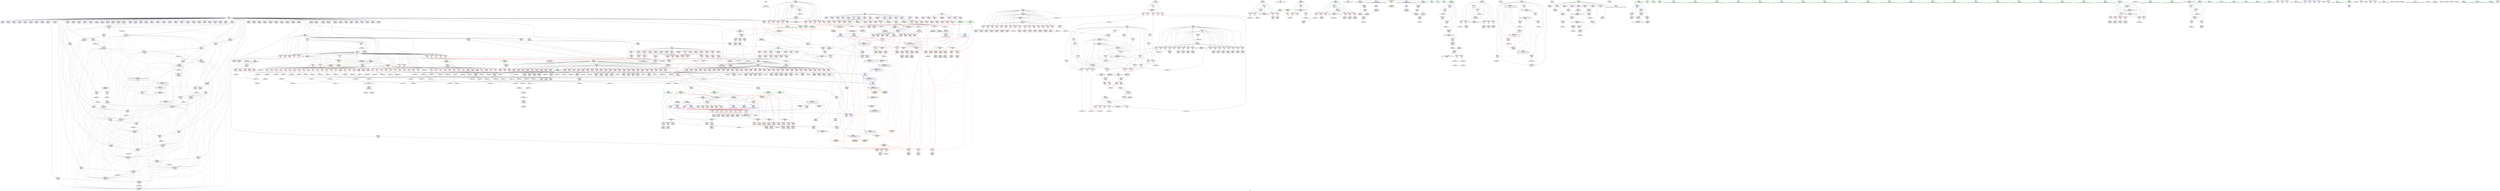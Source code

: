 digraph "SVFG" {
	label="SVFG";

	Node0x5625f94bc5b0 [shape=record,color=grey,label="{NodeID: 0\nNullPtr}"];
	Node0x5625f94bc5b0 -> Node0x5625f94bb300[style=solid];
	Node0x5625f94f32b0 [shape=record,color=red,label="{NodeID: 775\n1232\<--1231\n\<--arrayidx193\nmain\n}"];
	Node0x5625f94f32b0 -> Node0x5625f9522e20[style=solid];
	Node0x5625f94ea0c0 [shape=record,color=red,label="{NodeID: 443\n405\<--8\n\<--s\n_Z5init1ii\n}"];
	Node0x5625f94ea0c0 -> Node0x5625f95226a0[style=solid];
	Node0x5625f94bbbe0 [shape=record,color=black,label="{NodeID: 111\n203\<--202\nidxprom3\<--\n_Z5init1ii\n}"];
	Node0x5625f94ff750 [shape=record,color=red,label="{NodeID: 554\n272\<--271\n\<--ecset36\n_Z5init1ii\n}"];
	Node0x5625f94ff750 -> Node0x5625f95235a0[style=solid];
	Node0x5625f94e29b0 [shape=record,color=black,label="{NodeID: 222\n1217\<--1216\nidxprom185\<--\nmain\n}"];
	Node0x5625f9505180 [shape=record,color=red,label="{NodeID: 665\n995\<--825\n\<--i15\nmain\n}"];
	Node0x5625f9505180 -> Node0x5625f94e1630[style=solid];
	Node0x5625f94f0390 [shape=record,color=purple,label="{NodeID: 333\n413\<--29\narrayidx117\<--set\n_Z5init1ii\n}"];
	Node0x5625f952a020 [shape=record,color=grey,label="{NodeID: 1108\n402 = cmp(400, 401, )\n}"];
	Node0x5625f94dea60 [shape=record,color=green,label="{NodeID: 1\n9\<--1\n\<--dummyObj\nCan only get source location for instruction, argument, global var or function.|{<s0>16|<s1>16|<s2>21|<s3>21|<s4>25|<s5>25}}"];
	Node0x5625f94dea60:s0 -> Node0x5625f95cfdf0[style=solid,color=red];
	Node0x5625f94dea60:s1 -> Node0x5625f95d0040[style=solid,color=red];
	Node0x5625f94dea60:s2 -> Node0x5625f950a590[style=solid,color=red];
	Node0x5625f94dea60:s3 -> Node0x5625f950a790[style=solid,color=red];
	Node0x5625f94dea60:s4 -> Node0x5625f950a590[style=solid,color=red];
	Node0x5625f94dea60:s5 -> Node0x5625f950a790[style=solid,color=red];
	Node0x5625f94f3380 [shape=record,color=red,label="{NodeID: 776\n1236\<--1235\n\<--arrayidx195\nmain\n}"];
	Node0x5625f94f3380 -> Node0x5625f9522e20[style=solid];
	Node0x5625f94ea190 [shape=record,color=red,label="{NodeID: 444\n406\<--8\n\<--s\n_Z5init1ii\n}"];
	Node0x5625f94ea190 -> Node0x5625f95226a0[style=solid];
	Node0x5625f94bbcb0 [shape=record,color=black,label="{NodeID: 112\n206\<--205\nidxprom5\<--\n_Z5init1ii\n}"];
	Node0x5625f94ff820 [shape=record,color=red,label="{NodeID: 555\n298\<--297\n\<--ecset51\n_Z5init1ii\n}"];
	Node0x5625f94ff820 -> Node0x5625f95262a0[style=solid];
	Node0x5625f94e2a80 [shape=record,color=black,label="{NodeID: 223\n1221\<--1220\nidxprom187\<--\nmain\n}"];
	Node0x5625f9505250 [shape=record,color=red,label="{NodeID: 666\n1007\<--825\n\<--i15\nmain\n}"];
	Node0x5625f9505250 -> Node0x5625f95301a0[style=solid];
	Node0x5625f94f0460 [shape=record,color=purple,label="{NodeID: 334\n416\<--29\narrayidx119\<--set\n_Z5init1ii\n}"];
	Node0x5625f952a1a0 [shape=record,color=grey,label="{NodeID: 1109\n409 = cmp(404, 408, )\n}"];
	Node0x5625f94b6850 [shape=record,color=green,label="{NodeID: 2\n31\<--1\n_ZZ6judge1iiE9cornerset\<--dummyObj\nGlob }"];
	Node0x5625f94f3450 [shape=record,color=red,label="{NodeID: 777\n1248\<--1247\n\<--arrayidx202\nmain\n|{<s0>24}}"];
	Node0x5625f94f3450:s0 -> Node0x5625f950b210[style=solid,color=red];
	Node0x5625f94ea260 [shape=record,color=red,label="{NodeID: 445\n424\<--8\n\<--s\n_Z5init1ii\n}"];
	Node0x5625f94ea260 -> Node0x5625f9524f20[style=solid];
	Node0x5625f94bbd80 [shape=record,color=black,label="{NodeID: 113\n211\<--210\nidxprom7\<--\n_Z5init1ii\n}"];
	Node0x5625f94ff8f0 [shape=record,color=red,label="{NodeID: 556\n321\<--320\n\<--ecset64\n_Z5init1ii\n}"];
	Node0x5625f94ff8f0 -> Node0x5625f9528b20[style=solid];
	Node0x5625f9580f90 [shape=record,color=yellow,style=double,label="{NodeID: 1331\n95V_1 = ENCHI(MR_95V_0)\npts\{818 \}\nFun[main]}"];
	Node0x5625f9580f90 -> Node0x5625f9503ed0[style=dashed];
	Node0x5625f94e2b50 [shape=record,color=black,label="{NodeID: 224\n1225\<--1224\nidxprom189\<--\nmain\n}"];
	Node0x5625f9505320 [shape=record,color=red,label="{NodeID: 667\n1010\<--825\n\<--i15\nmain\n}"];
	Node0x5625f9505320 -> Node0x5625f94f7550[style=solid];
	Node0x5625f94f0530 [shape=record,color=purple,label="{NodeID: 335\n417\<--29\necset120\<--set\n_Z5init1ii\n}"];
	Node0x5625f94f0530 -> Node0x5625f94ffc30[style=solid];
	Node0x5625f94f0530 -> Node0x5625f94f4ff0[style=solid];
	Node0x5625f952a320 [shape=record,color=grey,label="{NodeID: 1110\n1303 = cmp(1300, 1302, )\n}"];
	Node0x5625f94b68e0 [shape=record,color=green,label="{NodeID: 3\n33\<--1\n_ZZ6judge1iiE7edgeset\<--dummyObj\nGlob }"];
	Node0x5625f94f3520 [shape=record,color=red,label="{NodeID: 778\n1252\<--1251\n\<--arrayidx204\nmain\n|{<s0>24}}"];
	Node0x5625f94f3520:s0 -> Node0x5625f950b3f0[style=solid,color=red];
	Node0x5625f94ea330 [shape=record,color=red,label="{NodeID: 446\n425\<--8\n\<--s\n_Z5init1ii\n}"];
	Node0x5625f94ea330 -> Node0x5625f9524f20[style=solid];
	Node0x5625f94e3170 [shape=record,color=black,label="{NodeID: 114\n214\<--213\nidxprom9\<--\n_Z5init1ii\n}"];
	Node0x5625f94ff9c0 [shape=record,color=red,label="{NodeID: 557\n340\<--339\n\<--ecset75\n_Z5init1ii\n}"];
	Node0x5625f94ff9c0 -> Node0x5625f9527aa0[style=solid];
	Node0x5625f94e2c20 [shape=record,color=black,label="{NodeID: 225\n1230\<--1229\nidxprom192\<--\nmain\n}"];
	Node0x5625f95053f0 [shape=record,color=red,label="{NodeID: 668\n1020\<--825\n\<--i15\nmain\n}"];
	Node0x5625f95053f0 -> Node0x5625f952f5a0[style=solid];
	Node0x5625f94f0600 [shape=record,color=purple,label="{NodeID: 336\n443\<--29\narrayidx134\<--set\n_Z5init1ii\n}"];
	Node0x5625f952a4a0 [shape=record,color=grey,label="{NodeID: 1111\n779 = cmp(778, 9, )\n}"];
	Node0x5625f94b6970 [shape=record,color=green,label="{NodeID: 4\n35\<--1\n.str\<--dummyObj\nGlob }"];
	Node0x5625f94f35f0 [shape=record,color=red,label="{NodeID: 779\n1258\<--1257\n\<--arrayidx208\nmain\n|{<s0>25}}"];
	Node0x5625f94f35f0:s0 -> Node0x5625f95d0b30[style=solid,color=red];
	Node0x5625f94ea400 [shape=record,color=red,label="{NodeID: 447\n431\<--8\n\<--s\n_Z5init1ii\n}"];
	Node0x5625f94ea400 -> Node0x5625f952bfa0[style=solid];
	Node0x5625f94e3240 [shape=record,color=black,label="{NodeID: 115\n225\<--224\nidxprom12\<--\n_Z5init1ii\n}"];
	Node0x5625f94ffa90 [shape=record,color=red,label="{NodeID: 558\n362\<--361\n\<--ecset88\n_Z5init1ii\n}"];
	Node0x5625f94ffa90 -> Node0x5625f9526120[style=solid];
	Node0x5625f94e2cf0 [shape=record,color=black,label="{NodeID: 226\n1234\<--1233\nidxprom194\<--\nmain\n}"];
	Node0x5625f95054c0 [shape=record,color=red,label="{NodeID: 669\n1023\<--825\n\<--i15\nmain\n}"];
	Node0x5625f95054c0 -> Node0x5625f94f7620[style=solid];
	Node0x5625f94f06d0 [shape=record,color=purple,label="{NodeID: 337\n446\<--29\narrayidx136\<--set\n_Z5init1ii\n}"];
	Node0x5625f952a620 [shape=record,color=grey,label="{NodeID: 1112\n237 = cmp(235, 236, )\n}"];
	Node0x5625f94b6a00 [shape=record,color=green,label="{NodeID: 5\n37\<--1\n.str.1\<--dummyObj\nGlob }"];
	Node0x5625f94f36c0 [shape=record,color=red,label="{NodeID: 780\n1262\<--1261\n\<--arrayidx210\nmain\n|{<s0>25}}"];
	Node0x5625f94f36c0:s0 -> Node0x5625f95d0d00[style=solid,color=red];
	Node0x5625f94ea4d0 [shape=record,color=red,label="{NodeID: 448\n435\<--8\n\<--s\n_Z5init1ii\n}"];
	Node0x5625f94ea4d0 -> Node0x5625f9524920[style=solid];
	Node0x5625f94e3310 [shape=record,color=black,label="{NodeID: 116\n228\<--227\nidxprom14\<--\n_Z5init1ii\n}"];
	Node0x5625f94ffb60 [shape=record,color=red,label="{NodeID: 559\n388\<--387\n\<--ecset103\n_Z5init1ii\n}"];
	Node0x5625f94ffb60 -> Node0x5625f9521aa0[style=solid];
	Node0x5625f94e2dc0 [shape=record,color=black,label="{NodeID: 227\n1246\<--1245\nidxprom201\<--\nmain\n}"];
	Node0x5625f9505590 [shape=record,color=red,label="{NodeID: 670\n1028\<--825\n\<--i15\nmain\n}"];
	Node0x5625f9505590 -> Node0x5625f95298a0[style=solid];
	Node0x5625f94f07a0 [shape=record,color=purple,label="{NodeID: 338\n447\<--29\necset137\<--set\n_Z5init1ii\n}"];
	Node0x5625f94f07a0 -> Node0x5625f94ffd00[style=solid];
	Node0x5625f94f07a0 -> Node0x5625f94f50c0[style=solid];
	Node0x5625f952a7a0 [shape=record,color=grey,label="{NodeID: 1113\n240 = cmp(239, 87, )\n}"];
	Node0x5625f94b6a90 [shape=record,color=green,label="{NodeID: 6\n39\<--1\n.str.2\<--dummyObj\nGlob }"];
	Node0x5625f94f3790 [shape=record,color=red,label="{NodeID: 781\n1284\<--1283\n\<--\nmain\n|{<s0>27}}"];
	Node0x5625f94f3790:s0 -> Node0x5625f95cf970[style=solid,color=red];
	Node0x5625f94ea5a0 [shape=record,color=red,label="{NodeID: 449\n436\<--8\n\<--s\n_Z5init1ii\n}"];
	Node0x5625f94ea5a0 -> Node0x5625f9524920[style=solid];
	Node0x5625f956aad0 [shape=record,color=black,label="{NodeID: 1224\nMR_75V_6 = PHI(MR_75V_5, MR_75V_4, )\npts\{754 \}\n}"];
	Node0x5625f956aad0 -> Node0x5625f9503ac0[style=dashed];
	Node0x5625f94e33e0 [shape=record,color=black,label="{NodeID: 117\n243\<--242\nidxprom21\<--\n_Z5init1ii\n}"];
	Node0x5625f94ffc30 [shape=record,color=red,label="{NodeID: 560\n418\<--417\n\<--ecset120\n_Z5init1ii\n}"];
	Node0x5625f94ffc30 -> Node0x5625f95253a0[style=solid];
	Node0x5625f94e2e90 [shape=record,color=black,label="{NodeID: 228\n1250\<--1249\nidxprom203\<--\nmain\n}"];
	Node0x5625f9505660 [shape=record,color=red,label="{NodeID: 671\n930\<--827\n\<--j\nmain\n}"];
	Node0x5625f9505660 -> Node0x5625f952af20[style=solid];
	Node0x5625f94f0870 [shape=record,color=purple,label="{NodeID: 339\n469\<--29\narrayidx149\<--set\n_Z5init1ii\n}"];
	Node0x5625f952a920 [shape=record,color=grey,label="{NodeID: 1114\n1294 = cmp(1292, 1293, )\n}"];
	Node0x5625f94ba400 [shape=record,color=green,label="{NodeID: 7\n41\<--1\n.str.3\<--dummyObj\nGlob }"];
	Node0x5625f94f3860 [shape=record,color=red,label="{NodeID: 782\n1286\<--1285\n\<--\nmain\n|{<s0>27}}"];
	Node0x5625f94f3860:s0 -> Node0x5625f95cfc70[style=solid,color=red];
	Node0x5625f94ea670 [shape=record,color=red,label="{NodeID: 450\n456\<--8\n\<--s\n_Z5init1ii\n}"];
	Node0x5625f94ea670 -> Node0x5625f95238a0[style=solid];
	Node0x5625f956afd0 [shape=record,color=black,label="{NodeID: 1225\nMR_57V_15 = PHI(MR_57V_17, MR_57V_14, )\npts\{28 \}\n|{|<s5>23|<s6>23|<s7>23|<s8>25|<s9>25|<s10>25}}"];
	Node0x5625f956afd0 -> Node0x5625f94faf00[style=dashed];
	Node0x5625f956afd0 -> Node0x5625f94fafd0[style=dashed];
	Node0x5625f956afd0 -> Node0x5625f94f8180[style=dashed];
	Node0x5625f956afd0 -> Node0x5625f956afd0[style=dashed];
	Node0x5625f956afd0 -> Node0x5625f9572cd0[style=dashed];
	Node0x5625f956afd0:s5 -> Node0x5625f94eb030[style=dashed,color=red];
	Node0x5625f956afd0:s6 -> Node0x5625f94f6510[style=dashed,color=red];
	Node0x5625f956afd0:s7 -> Node0x5625f956fad0[style=dashed,color=red];
	Node0x5625f956afd0:s8 -> Node0x5625f94eb030[style=dashed,color=red];
	Node0x5625f956afd0:s9 -> Node0x5625f94f6510[style=dashed,color=red];
	Node0x5625f956afd0:s10 -> Node0x5625f956fad0[style=dashed,color=red];
	Node0x5625f94e34b0 [shape=record,color=black,label="{NodeID: 118\n246\<--245\nidxprom23\<--\n_Z5init1ii\n}"];
	Node0x5625f94ffd00 [shape=record,color=red,label="{NodeID: 561\n448\<--447\n\<--ecset137\n_Z5init1ii\n}"];
	Node0x5625f94ffd00 -> Node0x5625f9527020[style=solid];
	Node0x5625f94e2f60 [shape=record,color=black,label="{NodeID: 229\n1256\<--1255\nidxprom207\<--\nmain\n}"];
	Node0x5625f9505730 [shape=record,color=red,label="{NodeID: 672\n937\<--827\n\<--j\nmain\n}"];
	Node0x5625f9505730 -> Node0x5625f94e6bf0[style=solid];
	Node0x5625f94f0940 [shape=record,color=purple,label="{NodeID: 340\n472\<--29\narrayidx151\<--set\n_Z5init1ii\n}"];
	Node0x5625f952aaa0 [shape=record,color=grey,label="{NodeID: 1115\n714 = cmp(712, 713, )\n}"];
	Node0x5625f94ba490 [shape=record,color=green,label="{NodeID: 8\n43\<--1\n.str.4\<--dummyObj\nGlob }"];
	Node0x5625f94f3930 [shape=record,color=red,label="{NodeID: 783\n1289\<--1288\n\<--\nmain\n|{<s0>28}}"];
	Node0x5625f94f3930:s0 -> Node0x5625f95cfc70[style=solid,color=red];
	Node0x5625f94ea740 [shape=record,color=red,label="{NodeID: 451\n464\<--8\n\<--s\n_Z5init1ii\n}"];
	Node0x5625f94ea740 -> Node0x5625f952fd20[style=solid];
	Node0x5625f94e3580 [shape=record,color=black,label="{NodeID: 119\n266\<--265\nidxprom32\<--\n_Z5init1ii\n}"];
	Node0x5625f94ffdd0 [shape=record,color=red,label="{NodeID: 562\n474\<--473\n\<--ecset152\n_Z5init1ii\n}"];
	Node0x5625f94ffdd0 -> Node0x5625f9526a20[style=solid];
	Node0x5625f94e3030 [shape=record,color=black,label="{NodeID: 230\n1260\<--1259\nidxprom209\<--\nmain\n}"];
	Node0x5625f9505800 [shape=record,color=red,label="{NodeID: 673\n948\<--827\n\<--j\nmain\n}"];
	Node0x5625f9505800 -> Node0x5625f94e6e60[style=solid];
	Node0x5625f94f0a10 [shape=record,color=purple,label="{NodeID: 341\n473\<--29\necset152\<--set\n_Z5init1ii\n}"];
	Node0x5625f94f0a10 -> Node0x5625f94ffdd0[style=solid];
	Node0x5625f94f0a10 -> Node0x5625f94f5190[style=solid];
	Node0x5625f952ac20 [shape=record,color=grey,label="{NodeID: 1116\n1210 = cmp(1209, 251, )\n}"];
	Node0x5625f94ba520 [shape=record,color=green,label="{NodeID: 9\n45\<--1\n.str.5\<--dummyObj\nGlob }"];
	Node0x5625f94f3a00 [shape=record,color=red,label="{NodeID: 784\n1302\<--1301\n\<--\nmain\n}"];
	Node0x5625f94f3a00 -> Node0x5625f952a320[style=solid];
	Node0x5625f94ea810 [shape=record,color=red,label="{NodeID: 452\n486\<--8\n\<--s\n_Z5init1ii\n}"];
	Node0x5625f94ea810 -> Node0x5625f952e520[style=solid];
	Node0x5625f956b9d0 [shape=record,color=black,label="{NodeID: 1227\nMR_82V_21 = PHI(MR_82V_23, MR_82V_20, )\npts\{300001 300002 \}\n|{|<s2>23|<s3>23|<s4>25|<s5>25}}"];
	Node0x5625f956b9d0 -> Node0x5625f956b9d0[style=dashed];
	Node0x5625f956b9d0 -> Node0x5625f95722d0[style=dashed];
	Node0x5625f956b9d0:s2 -> Node0x5625f957f840[style=dashed,color=red];
	Node0x5625f956b9d0:s3 -> Node0x5625f957f920[style=dashed,color=red];
	Node0x5625f956b9d0:s4 -> Node0x5625f957f840[style=dashed,color=red];
	Node0x5625f956b9d0:s5 -> Node0x5625f957f920[style=dashed,color=red];
	Node0x5625f94e3650 [shape=record,color=black,label="{NodeID: 120\n269\<--268\nidxprom34\<--\n_Z5init1ii\n}"];
	Node0x5625f94ffea0 [shape=record,color=red,label="{NodeID: 563\n496\<--495\n\<--ecset165\n_Z5init1ii\n}"];
	Node0x5625f94ffea0 -> Node0x5625f9526420[style=solid];
	Node0x5625f94eb0f0 [shape=record,color=black,label="{NodeID: 231\n1316\<--1315\ntobool230\<--\nmain\n}"];
	Node0x5625f95058d0 [shape=record,color=red,label="{NodeID: 674\n970\<--827\n\<--j\nmain\n}"];
	Node0x5625f95058d0 -> Node0x5625f94e12f0[style=solid];
	Node0x5625f94f0ae0 [shape=record,color=purple,label="{NodeID: 342\n491\<--29\narrayidx162\<--set\n_Z5init1ii\n}"];
	Node0x5625f952ada0 [shape=record,color=grey,label="{NodeID: 1117\n710 = cmp(708, 709, )\n}"];
	Node0x5625f94ba5b0 [shape=record,color=green,label="{NodeID: 10\n47\<--1\n.str.6\<--dummyObj\nGlob }"];
	Node0x5625f94f3ad0 [shape=record,color=red,label="{NodeID: 785\n1312\<--1311\n\<--\nmain\n}"];
	Node0x5625f94f3ad0 -> Node0x5625f952b0a0[style=solid];
	Node0x5625f94ea8e0 [shape=record,color=red,label="{NodeID: 453\n1037\<--8\n\<--s\nmain\n}"];
	Node0x5625f94ea8e0 -> Node0x5625f9529720[style=solid];
	Node0x5625f94e3720 [shape=record,color=black,label="{NodeID: 121\n292\<--291\nidxprom47\<--\n_Z5init1ii\n}"];
	Node0x5625f94fff70 [shape=record,color=red,label="{NodeID: 564\n513\<--507\n\<--x.addr\n_Z5init2ii\n}"];
	Node0x5625f94fff70 -> Node0x5625f94f54d0[style=solid];
	Node0x5625f9581690 [shape=record,color=yellow,style=double,label="{NodeID: 1339\n125V_1 = ENCHI(MR_125V_0)\npts\{70000 \}\nFun[main]}"];
	Node0x5625f9581690 -> Node0x5625f95091b0[style=dashed];
	Node0x5625f9581690 -> Node0x5625f9509760[style=dashed];
	Node0x5625f9581690 -> Node0x5625f9509d10[style=dashed];
	Node0x5625f9581690 -> Node0x5625f9509f80[style=dashed];
	Node0x5625f9581690 -> Node0x5625f94f2dd0[style=dashed];
	Node0x5625f9581690 -> Node0x5625f94f3380[style=dashed];
	Node0x5625f94eb180 [shape=record,color=black,label="{NodeID: 232\n1331\<--1330\ntobool238\<--\nmain\n}"];
	Node0x5625f95059a0 [shape=record,color=red,label="{NodeID: 675\n979\<--827\n\<--j\nmain\n}"];
	Node0x5625f95059a0 -> Node0x5625f94e1490[style=solid];
	Node0x5625f94f0bb0 [shape=record,color=purple,label="{NodeID: 343\n494\<--29\narrayidx164\<--set\n_Z5init1ii\n}"];
	Node0x5625f952af20 [shape=record,color=grey,label="{NodeID: 1118\n931 = cmp(930, 794, )\n}"];
	Node0x5625f94ba640 [shape=record,color=green,label="{NodeID: 11\n49\<--1\n.str.7\<--dummyObj\nGlob }"];
	Node0x5625f94f3ba0 [shape=record,color=red,label="{NodeID: 786\n1327\<--1326\n\<--\nmain\n}"];
	Node0x5625f94f3ba0 -> Node0x5625f952be20[style=solid];
	Node0x5625f94ea9b0 [shape=record,color=red,label="{NodeID: 454\n1038\<--8\n\<--s\nmain\n}"];
	Node0x5625f94ea9b0 -> Node0x5625f9529720[style=solid];
	Node0x5625f94e37f0 [shape=record,color=black,label="{NodeID: 122\n295\<--294\nidxprom49\<--\n_Z5init1ii\n}"];
	Node0x5625f9500040 [shape=record,color=red,label="{NodeID: 565\n514\<--507\n\<--x.addr\n_Z5init2ii\n}"];
	Node0x5625f9500040 -> Node0x5625f94e45c0[style=solid];
	Node0x5625f94eb250 [shape=record,color=purple,label="{NodeID: 233\n939\<--4\narrayidx37\<--fx\nmain\n}"];
	Node0x5625f94eb250 -> Node0x5625f9509010[style=solid];
	Node0x5625f9505a70 [shape=record,color=red,label="{NodeID: 676\n987\<--827\n\<--j\nmain\n}"];
	Node0x5625f9505a70 -> Node0x5625f9528520[style=solid];
	Node0x5625f94f0c80 [shape=record,color=purple,label="{NodeID: 344\n495\<--29\necset165\<--set\n_Z5init1ii\n}"];
	Node0x5625f94f0c80 -> Node0x5625f94ffea0[style=solid];
	Node0x5625f94f0c80 -> Node0x5625f94f5260[style=solid];
	Node0x5625f952b0a0 [shape=record,color=grey,label="{NodeID: 1119\n1313 = cmp(1310, 1312, )\n}"];
	Node0x5625f94bce60 [shape=record,color=green,label="{NodeID: 12\n51\<--1\n.str.8\<--dummyObj\nGlob }"];
	Node0x5625f94f3c70 [shape=record,color=red,label="{NodeID: 787\n1364\<--1363\ndummyVal\<--offset_0\n_Z6judge1ii\n}"];
	Node0x5625f94f3c70 -> Node0x5625f94f6780[style=solid];
	Node0x5625f94eaa80 [shape=record,color=red,label="{NodeID: 455\n1046\<--8\n\<--s\nmain\n}"];
	Node0x5625f94eaa80 -> Node0x5625f95265a0[style=solid];
	Node0x5625f94e38c0 [shape=record,color=black,label="{NodeID: 123\n315\<--314\nidxprom60\<--\n_Z5init1ii\n}"];
	Node0x5625f9500110 [shape=record,color=red,label="{NodeID: 566\n523\<--507\n\<--x.addr\n_Z5init2ii\n}"];
	Node0x5625f9500110 -> Node0x5625f94e4760[style=solid];
	Node0x5625f94eb320 [shape=record,color=purple,label="{NodeID: 234\n972\<--4\narrayidx54\<--fx\nmain\n}"];
	Node0x5625f94eb320 -> Node0x5625f95095c0[style=solid];
	Node0x5625f951f1a0 [shape=record,color=black,label="{NodeID: 1009\n72 = PHI(68, 70, )\n}"];
	Node0x5625f951f1a0 -> Node0x5625f94bb7d0[style=solid];
	Node0x5625f9505b40 [shape=record,color=red,label="{NodeID: 677\n1001\<--829\n\<--jj\nmain\n}"];
	Node0x5625f9505b40 -> Node0x5625f95280a0[style=solid];
	Node0x5625f94f0d50 [shape=record,color=purple,label="{NodeID: 345\n516\<--29\narrayidx\<--set\n_Z5init2ii\n}"];
	Node0x5625f952b220 [shape=record,color=grey,label="{NodeID: 1120\n956 = cmp(955, 9, )\n}"];
	Node0x5625f94bcef0 [shape=record,color=green,label="{NodeID: 13\n87\<--1\n\<--dummyObj\nCan only get source location for instruction, argument, global var or function.}"];
	Node0x5625f94f3d40 [shape=record,color=red,label="{NodeID: 788\n1367\<--1366\ndummyVal\<--offset_0\n_Z6judge1ii\n}"];
	Node0x5625f94f3d40 -> Node0x5625f94f6850[style=solid];
	Node0x5625f94eab50 [shape=record,color=red,label="{NodeID: 456\n1047\<--8\n\<--s\nmain\n}"];
	Node0x5625f94eab50 -> Node0x5625f95265a0[style=solid];
	Node0x5625f94e3990 [shape=record,color=black,label="{NodeID: 124\n318\<--317\nidxprom62\<--\n_Z5init1ii\n}"];
	Node0x5625f95001e0 [shape=record,color=red,label="{NodeID: 567\n517\<--509\n\<--y.addr\n_Z5init2ii\n}"];
	Node0x5625f95001e0 -> Node0x5625f94e4690[style=solid];
	Node0x5625f94eb3f0 [shape=record,color=purple,label="{NodeID: 235\n1086\<--4\narrayidx110\<--fx\nmain\n}"];
	Node0x5625f94eb3f0 -> Node0x5625f9509c40[style=solid];
	Node0x5625f951f740 [shape=record,color=black,label="{NodeID: 1010\n178 = PHI(179, 179, 179, 179, 179, 176, )\n}"];
	Node0x5625f951f740 -> Node0x5625f94bb970[style=solid];
	Node0x5625f9505c10 [shape=record,color=red,label="{NodeID: 678\n1014\<--829\n\<--jj\nmain\n}"];
	Node0x5625f9505c10 -> Node0x5625f9528820[style=solid];
	Node0x5625f94f0e20 [shape=record,color=purple,label="{NodeID: 346\n519\<--29\narrayidx2\<--set\n_Z5init2ii\n}"];
	Node0x5625f952b3a0 [shape=record,color=grey,label="{NodeID: 1121\n379 = cmp(377, 378, )\n}"];
	Node0x5625f94bcf80 [shape=record,color=green,label="{NodeID: 14\n111\<--1\n\<--dummyObj\nCan only get source location for instruction, argument, global var or function.}"];
	Node0x5625f94f3e10 [shape=record,color=blue,label="{NodeID: 789\n8\<--9\ns\<--\nGlob }"];
	Node0x5625f94f3e10 -> Node0x5625f9580a50[style=dashed];
	Node0x5625f94eac20 [shape=record,color=red,label="{NodeID: 457\n861\<--11\n\<--m\nmain\n}"];
	Node0x5625f94eac20 -> Node0x5625f952cea0[style=solid];
	Node0x5625f94e3a60 [shape=record,color=black,label="{NodeID: 125\n334\<--333\nidxprom71\<--\n_Z5init1ii\n}"];
	Node0x5625f95002b0 [shape=record,color=red,label="{NodeID: 568\n522\<--509\n\<--y.addr\n_Z5init2ii\n}"];
	Node0x5625f95002b0 -> Node0x5625f94f55a0[style=solid];
	Node0x5625f94eb4c0 [shape=record,color=purple,label="{NodeID: 236\n1107\<--4\narrayidx122\<--fx\nmain\n}"];
	Node0x5625f94eb4c0 -> Node0x5625f9509eb0[style=solid];
	Node0x5625f951fde0 [shape=record,color=black,label="{NodeID: 1011\n110 = PHI(111, 108, )\n}"];
	Node0x5625f951fde0 -> Node0x5625f9520920[style=solid];
	Node0x5625f9505ce0 [shape=record,color=red,label="{NodeID: 679\n1036\<--831\n\<--i82\nmain\n}"];
	Node0x5625f9505ce0 -> Node0x5625f9530620[style=solid];
	Node0x5625f94f0ef0 [shape=record,color=purple,label="{NodeID: 347\n520\<--29\ndadx\<--set\n_Z5init2ii\n}"];
	Node0x5625f94f0ef0 -> Node0x5625f94f54d0[style=solid];
	Node0x5625f952b520 [shape=record,color=grey,label="{NodeID: 1122\n557 = cmp(546, 556, )\n}"];
	Node0x5625f94bd050 [shape=record,color=green,label="{NodeID: 15\n179\<--1\n\<--dummyObj\nCan only get source location for instruction, argument, global var or function.}"];
	Node0x5625f94f3ee0 [shape=record,color=blue,label="{NodeID: 790\n11\<--9\nm\<--\nGlob }"];
	Node0x5625f94f3ee0 -> Node0x5625f9580b30[style=dashed];
	Node0x5625f94eacf0 [shape=record,color=red,label="{NodeID: 458\n903\<--11\n\<--m\nmain\n}"];
	Node0x5625f94eacf0 -> Node0x5625f9529ba0[style=solid];
	Node0x5625f94e3b30 [shape=record,color=black,label="{NodeID: 126\n337\<--336\nidxprom73\<--\n_Z5init1ii\n}"];
	Node0x5625f9500380 [shape=record,color=red,label="{NodeID: 569\n526\<--509\n\<--y.addr\n_Z5init2ii\n}"];
	Node0x5625f9500380 -> Node0x5625f94e4830[style=solid];
	Node0x5625f9581af0 [shape=record,color=yellow,style=double,label="{NodeID: 1344\n69V_1 = ENCHI(MR_69V_0)\npts\{1 \}\nFun[_Z6judge1ii]}"];
	Node0x5625f9581af0 -> Node0x5625f94f3c70[style=dashed];
	Node0x5625f9581af0 -> Node0x5625f94f3d40[style=dashed];
	Node0x5625f94eb590 [shape=record,color=purple,label="{NodeID: 237\n1193\<--4\narrayidx170\<--fx\nmain\n}"];
	Node0x5625f94eb590 -> Node0x5625f950a460[style=solid];
	Node0x5625f9520380 [shape=record,color=black,label="{NodeID: 1012\n127 = PHI(111, 125, )\n}"];
	Node0x5625f9520380 -> Node0x5625f9520920[style=solid];
	Node0x5625f9505db0 [shape=record,color=red,label="{NodeID: 680\n1052\<--831\n\<--i82\nmain\n|{<s0>17}}"];
	Node0x5625f9505db0:s0 -> Node0x5625f950a990[style=solid,color=red];
	Node0x5625f94f0fc0 [shape=record,color=purple,label="{NodeID: 348\n525\<--29\narrayidx4\<--set\n_Z5init2ii\n}"];
	Node0x5625f952b6a0 [shape=record,color=grey,label="{NodeID: 1123\n375 = cmp(374, 87, )\n}"];
	Node0x5625f94bd120 [shape=record,color=green,label="{NodeID: 16\n251\<--1\n\<--dummyObj\nCan only get source location for instruction, argument, global var or function.}"];
	Node0x5625f94f3fb0 [shape=record,color=blue,label="{NodeID: 791\n27\<--9\ncount2\<--\nGlob }"];
	Node0x5625f94f3fb0 -> Node0x5625f9572cd0[style=dashed];
	Node0x5625f94eadc0 [shape=record,color=red,label="{NodeID: 459\n1145\<--11\n\<--m\nmain\n}"];
	Node0x5625f94eadc0 -> Node0x5625f95241a0[style=solid];
	Node0x5625f94e3c00 [shape=record,color=black,label="{NodeID: 127\n356\<--355\nidxprom84\<--\n_Z5init1ii\n}"];
	Node0x5625f9500450 [shape=record,color=red,label="{NodeID: 570\n545\<--537\n\<--x.addr\n_Z3ancRiS_\n}"];
	Node0x5625f9500450 -> Node0x5625f9501220[style=solid];
	Node0x5625f94eb660 [shape=record,color=purple,label="{NodeID: 238\n1226\<--4\narrayidx190\<--fx\nmain\n}"];
	Node0x5625f94eb660 -> Node0x5625f94f31e0[style=solid];
	Node0x5625f9520920 [shape=record,color=black,label="{NodeID: 1013\n129 = PHI(110, 127, )\n}"];
	Node0x5625f9520920 -> Node0x5625f9520ec0[style=solid];
	Node0x5625f9505e80 [shape=record,color=red,label="{NodeID: 681\n1056\<--831\n\<--i82\nmain\n}"];
	Node0x5625f9505e80 -> Node0x5625f94e1700[style=solid];
	Node0x5625f94f1090 [shape=record,color=purple,label="{NodeID: 349\n528\<--29\narrayidx6\<--set\n_Z5init2ii\n}"];
	Node0x5625f952b820 [shape=record,color=grey,label="{NodeID: 1124\n458 = cmp(455, 457, )\n}"];
	Node0x5625f94bd220 [shape=record,color=green,label="{NodeID: 17\n274\<--1\n\<--dummyObj\nCan only get source location for instruction, argument, global var or function.}"];
	Node0x5625f94f4080 [shape=record,color=blue,label="{NodeID: 792\n58\<--56\nx.addr\<--x\n_Z3minii\n}"];
	Node0x5625f94f4080 -> Node0x5625f94fb0a0[style=dashed];
	Node0x5625f94f4080 -> Node0x5625f94fb170[style=dashed];
	Node0x5625f94eae90 [shape=record,color=red,label="{NodeID: 460\n1150\<--11\n\<--m\nmain\n}"];
	Node0x5625f94eae90 -> Node0x5625f9524320[style=solid];
	Node0x5625f956e1d0 [shape=record,color=black,label="{NodeID: 1235\nMR_22V_3 = PHI(MR_22V_5, MR_22V_2, )\npts\{300000 \}\n|{|<s1>13}}"];
	Node0x5625f956e1d0 -> Node0x5625f9577cd0[style=dashed];
	Node0x5625f956e1d0:s1 -> Node0x5625f94f48a0[style=dashed,color=red];
	Node0x5625f94e3cd0 [shape=record,color=black,label="{NodeID: 128\n359\<--358\nidxprom86\<--\n_Z5init1ii\n}"];
	Node0x5625f9500520 [shape=record,color=red,label="{NodeID: 571\n547\<--537\n\<--x.addr\n_Z3ancRiS_\n}"];
	Node0x5625f9500520 -> Node0x5625f95012f0[style=solid];
	Node0x5625f94eb730 [shape=record,color=purple,label="{NodeID: 239\n950\<--6\narrayidx43\<--fy\nmain\n}"];
	Node0x5625f94eb730 -> Node0x5625f95091b0[style=solid];
	Node0x5625f9520ec0 [shape=record,color=black,label="{NodeID: 1014\n131 = PHI(111, 111, 129, )\n}"];
	Node0x5625f9520ec0 -> Node0x5625f94bb8a0[style=solid];
	Node0x5625f9505f50 [shape=record,color=red,label="{NodeID: 682\n1065\<--831\n\<--i82\nmain\n}"];
	Node0x5625f9505f50 -> Node0x5625f94e18a0[style=solid];
	Node0x5625f94f1160 [shape=record,color=purple,label="{NodeID: 350\n529\<--29\ndady\<--set\n_Z5init2ii\n}"];
	Node0x5625f94f1160 -> Node0x5625f94f55a0[style=solid];
	Node0x5625f952b9a0 [shape=record,color=grey,label="{NodeID: 1125\n1063 = cmp(1062, 9, )\n}"];
	Node0x5625f94bd320 [shape=record,color=green,label="{NodeID: 18\n300\<--1\n\<--dummyObj\nCan only get source location for instruction, argument, global var or function.}"];
	Node0x5625f94f4150 [shape=record,color=blue,label="{NodeID: 793\n60\<--57\ny.addr\<--y\n_Z3minii\n}"];
	Node0x5625f94f4150 -> Node0x5625f94fb240[style=dashed];
	Node0x5625f94f4150 -> Node0x5625f94fb310[style=dashed];
	Node0x5625f94eaf60 [shape=record,color=red,label="{NodeID: 461\n1293\<--11\n\<--m\nmain\n}"];
	Node0x5625f94eaf60 -> Node0x5625f952a920[style=solid];
	Node0x5625f956e6d0 [shape=record,color=black,label="{NodeID: 1236\nMR_82V_3 = PHI(MR_82V_8, MR_82V_2, )\npts\{300001 300002 \}\n|{<s0>13|<s1>13|<s2>16|<s3>16}}"];
	Node0x5625f956e6d0:s0 -> Node0x5625f94f4700[style=dashed,color=red];
	Node0x5625f956e6d0:s1 -> Node0x5625f94f47d0[style=dashed,color=red];
	Node0x5625f956e6d0:s2 -> Node0x5625f94f54d0[style=dashed,color=red];
	Node0x5625f956e6d0:s3 -> Node0x5625f94f55a0[style=dashed,color=red];
	Node0x5625f94e3da0 [shape=record,color=black,label="{NodeID: 129\n382\<--381\nidxprom99\<--\n_Z5init1ii\n}"];
	Node0x5625f95005f0 [shape=record,color=red,label="{NodeID: 572\n561\<--537\n\<--x.addr\n_Z3ancRiS_\n}"];
	Node0x5625f95005f0 -> Node0x5625f9501630[style=solid];
	Node0x5625f94eb800 [shape=record,color=purple,label="{NodeID: 240\n981\<--6\narrayidx59\<--fy\nmain\n}"];
	Node0x5625f94eb800 -> Node0x5625f9509760[style=solid];
	Node0x5625f95214a0 [shape=record,color=grey,label="{NodeID: 1015\n802 = Binary(801, 251, )\n}"];
	Node0x5625f95214a0 -> Node0x5625f94f6ac0[style=solid];
	Node0x5625f9506020 [shape=record,color=red,label="{NodeID: 683\n1072\<--831\n\<--i82\nmain\n|{<s0>18}}"];
	Node0x5625f9506020:s0 -> Node0x5625f95cfdf0[style=solid,color=red];
	Node0x5625f94f1230 [shape=record,color=purple,label="{NodeID: 351\n550\<--29\narrayidx\<--set\n_Z3ancRiS_\n}"];
	Node0x5625f952bb20 [shape=record,color=grey,label="{NodeID: 1126\n305 = cmp(303, 304, )\n}"];
	Node0x5625f94bd420 [shape=record,color=green,label="{NodeID: 19\n323\<--1\n\<--dummyObj\nCan only get source location for instruction, argument, global var or function.}"];
	Node0x5625f94f4220 [shape=record,color=blue,label="{NodeID: 794\n79\<--77\nx.addr\<--x\n_Z7inrangeii\n}"];
	Node0x5625f94f4220 -> Node0x5625f94fb3e0[style=dashed];
	Node0x5625f94f4220 -> Node0x5625f94fb4b0[style=dashed];
	Node0x5625f94f4220 -> Node0x5625f94fb580[style=dashed];
	Node0x5625f94f4220 -> Node0x5625f94fb650[style=dashed];
	Node0x5625f94f4220 -> Node0x5625f94fb720[style=dashed];
	Node0x5625f94eb030 [shape=record,color=red,label="{NodeID: 462\n734\<--27\n\<--count2\n_Z6merge2iiii\n}"];
	Node0x5625f94eb030 -> Node0x5625f9521f20[style=solid];
	Node0x5625f94e3e70 [shape=record,color=black,label="{NodeID: 130\n385\<--384\nidxprom101\<--\n_Z5init1ii\n}"];
	Node0x5625f95006c0 [shape=record,color=red,label="{NodeID: 573\n573\<--537\n\<--x.addr\n_Z3ancRiS_\n}"];
	Node0x5625f95006c0 -> Node0x5625f95018a0[style=solid];
	Node0x5625f9581ea0 [shape=record,color=yellow,style=double,label="{NodeID: 1348\n22V_1 = ENCHI(MR_22V_0)\npts\{300000 \}\nFun[_Z6judge1ii]}"];
	Node0x5625f9581ea0 -> Node0x5625f9503b90[style=dashed];
	Node0x5625f9581ea0 -> Node0x5625f9503d30[style=dashed];
	Node0x5625f94eb8d0 [shape=record,color=purple,label="{NodeID: 241\n1094\<--6\narrayidx115\<--fy\nmain\n}"];
	Node0x5625f94eb8d0 -> Node0x5625f9509d10[style=solid];
	Node0x5625f9521620 [shape=record,color=grey,label="{NodeID: 1016\n397 = Binary(396, 87, )\n}"];
	Node0x5625f9521620 -> Node0x5625f9529ea0[style=solid];
	Node0x5625f95060f0 [shape=record,color=red,label="{NodeID: 684\n1083\<--831\n\<--i82\nmain\n}"];
	Node0x5625f95060f0 -> Node0x5625f9523d20[style=solid];
	Node0x5625f94f1300 [shape=record,color=purple,label="{NodeID: 352\n554\<--29\narrayidx2\<--set\n_Z3ancRiS_\n}"];
	Node0x5625f952bca0 [shape=record,color=grey,label="{NodeID: 1127\n312 = cmp(307, 311, )\n}"];
	Node0x5625f94bd520 [shape=record,color=green,label="{NodeID: 20\n342\<--1\n\<--dummyObj\nCan only get source location for instruction, argument, global var or function.}"];
	Node0x5625f94f42f0 [shape=record,color=blue,label="{NodeID: 795\n81\<--78\ny.addr\<--y\n_Z7inrangeii\n}"];
	Node0x5625f94f42f0 -> Node0x5625f94fb7f0[style=dashed];
	Node0x5625f94f42f0 -> Node0x5625f94fb8c0[style=dashed];
	Node0x5625f94f42f0 -> Node0x5625f94fb990[style=dashed];
	Node0x5625f94f42f0 -> Node0x5625f94fba60[style=dashed];
	Node0x5625f94fad60 [shape=record,color=red,label="{NodeID: 463\n1075\<--27\n\<--count2\nmain\n}"];
	Node0x5625f94fad60 -> Node0x5625f9523720[style=solid];
	Node0x5625f94e3f40 [shape=record,color=black,label="{NodeID: 131\n412\<--411\nidxprom116\<--\n_Z5init1ii\n}"];
	Node0x5625f9500790 [shape=record,color=red,label="{NodeID: 574\n582\<--537\n\<--x.addr\n_Z3ancRiS_\n}"];
	Node0x5625f9500790 -> Node0x5625f9501a40[style=solid];
	Node0x5625f94eb9a0 [shape=record,color=purple,label="{NodeID: 242\n1113\<--6\narrayidx125\<--fy\nmain\n}"];
	Node0x5625f94eb9a0 -> Node0x5625f9509f80[style=solid];
	Node0x5625f95217a0 [shape=record,color=grey,label="{NodeID: 1017\n396 = Binary(394, 395, )\n}"];
	Node0x5625f95217a0 -> Node0x5625f9521620[style=solid];
	Node0x5625f95061c0 [shape=record,color=red,label="{NodeID: 685\n1102\<--831\n\<--i82\nmain\n|{<s0>19}}"];
	Node0x5625f95061c0:s0 -> Node0x5625f95d0b30[style=solid,color=red];
	Node0x5625f94f13d0 [shape=record,color=purple,label="{NodeID: 353\n555\<--29\ndadx\<--set\n_Z3ancRiS_\n}"];
	Node0x5625f94f13d0 -> Node0x5625f9501490[style=solid];
	Node0x5625f952be20 [shape=record,color=grey,label="{NodeID: 1128\n1328 = cmp(1325, 1327, )\n}"];
	Node0x5625f94bd620 [shape=record,color=green,label="{NodeID: 21\n364\<--1\n\<--dummyObj\nCan only get source location for instruction, argument, global var or function.}"];
	Node0x5625f94f43c0 [shape=record,color=blue,label="{NodeID: 796\n138\<--136\nx.addr\<--x\n_Z6atedgeii\n}"];
	Node0x5625f94f43c0 -> Node0x5625f94fbb30[style=dashed];
	Node0x5625f94f43c0 -> Node0x5625f94fbc00[style=dashed];
	Node0x5625f94f43c0 -> Node0x5625f94fbcd0[style=dashed];
	Node0x5625f94f43c0 -> Node0x5625f94fbda0[style=dashed];
	Node0x5625f94fae30 [shape=record,color=red,label="{NodeID: 464\n1142\<--27\n\<--count2\nmain\n}"];
	Node0x5625f94fae30 -> Node0x5625f952c2a0[style=solid];
	Node0x5625f94e4010 [shape=record,color=black,label="{NodeID: 132\n415\<--414\nidxprom118\<--\n_Z5init1ii\n}"];
	Node0x5625f9500860 [shape=record,color=red,label="{NodeID: 575\n592\<--537\n\<--x.addr\n_Z3ancRiS_\n}"];
	Node0x5625f9500860 -> Node0x5625f9501be0[style=solid];
	Node0x5625f94eba70 [shape=record,color=purple,label="{NodeID: 243\n1204\<--6\narrayidx177\<--fy\nmain\n}"];
	Node0x5625f94eba70 -> Node0x5625f94f2dd0[style=solid];
	Node0x5625f9521920 [shape=record,color=grey,label="{NodeID: 1018\n795 = Binary(793, 775, )\n}"];
	Node0x5625f9521920 -> Node0x5625f94e6230[style=solid];
	Node0x5625f9506290 [shape=record,color=red,label="{NodeID: 686\n1104\<--831\n\<--i82\nmain\n}"];
	Node0x5625f9506290 -> Node0x5625f9527320[style=solid];
	Node0x5625f94f14a0 [shape=record,color=purple,label="{NodeID: 354\n564\<--29\narrayidx4\<--set\n_Z3ancRiS_\n}"];
	Node0x5625f952bfa0 [shape=record,color=grey,label="{NodeID: 1129\n432 = cmp(430, 431, )\n}"];
	Node0x5625f94b9000 [shape=record,color=green,label="{NodeID: 22\n390\<--1\n\<--dummyObj\nCan only get source location for instruction, argument, global var or function.}"];
	Node0x5625f94f4490 [shape=record,color=blue,label="{NodeID: 797\n140\<--137\ny.addr\<--y\n_Z6atedgeii\n}"];
	Node0x5625f94f4490 -> Node0x5625f94fbe70[style=dashed];
	Node0x5625f94f4490 -> Node0x5625f94fbf40[style=dashed];
	Node0x5625f94f4490 -> Node0x5625f94fc010[style=dashed];
	Node0x5625f94f4490 -> Node0x5625f94fc0e0[style=dashed];
	Node0x5625f94faf00 [shape=record,color=red,label="{NodeID: 465\n1179\<--27\n\<--count2\nmain\n}"];
	Node0x5625f94faf00 -> Node0x5625f95283a0[style=solid];
	Node0x5625f956fad0 [shape=record,color=black,label="{NodeID: 1240\nMR_57V_3 = PHI(MR_57V_2, MR_57V_1, )\npts\{28 \}\n|{<s0>19|<s1>21|<s2>23|<s3>25|<s4>25|<s5>25|<s6>25}}"];
	Node0x5625f956fad0:s0 -> Node0x5625f9578bd0[style=dashed,color=blue];
	Node0x5625f956fad0:s1 -> Node0x5625f95619d0[style=dashed,color=blue];
	Node0x5625f956fad0:s2 -> Node0x5625f956afd0[style=dashed,color=blue];
	Node0x5625f956fad0:s3 -> Node0x5625f94faf00[style=dashed,color=blue];
	Node0x5625f956fad0:s4 -> Node0x5625f94fafd0[style=dashed,color=blue];
	Node0x5625f956fad0:s5 -> Node0x5625f94f8180[style=dashed,color=blue];
	Node0x5625f956fad0:s6 -> Node0x5625f9572cd0[style=dashed,color=blue];
	Node0x5625f94e40e0 [shape=record,color=black,label="{NodeID: 133\n442\<--441\nidxprom133\<--\n_Z5init1ii\n}"];
	Node0x5625f9500930 [shape=record,color=red,label="{NodeID: 576\n603\<--537\n\<--x.addr\n_Z3ancRiS_\n}"];
	Node0x5625f9500930 -> Node0x5625f9501e50[style=solid];
	Node0x5625f9582140 [shape=record,color=yellow,style=double,label="{NodeID: 1351\n82V_1 = ENCHI(MR_82V_0)\npts\{300001 300002 \}\nFun[_Z6judge1ii]|{<s0>6|<s1>6}}"];
	Node0x5625f9582140:s0 -> Node0x5625f957efd0[style=dashed,color=red];
	Node0x5625f9582140:s1 -> Node0x5625f957f0b0[style=dashed,color=red];
	Node0x5625f94ebb40 [shape=record,color=purple,label="{NodeID: 244\n1235\<--6\narrayidx195\<--fy\nmain\n}"];
	Node0x5625f94ebb40 -> Node0x5625f94f3380[style=solid];
	Node0x5625f9521aa0 [shape=record,color=grey,label="{NodeID: 1019\n389 = Binary(388, 390, )\n}"];
	Node0x5625f9521aa0 -> Node0x5625f94f4f20[style=solid];
	Node0x5625f9506360 [shape=record,color=red,label="{NodeID: 687\n1123\<--831\n\<--i82\nmain\n|{<s0>20}}"];
	Node0x5625f9506360:s0 -> Node0x5625f950b210[style=solid,color=red];
	Node0x5625f94f1570 [shape=record,color=purple,label="{NodeID: 355\n568\<--29\narrayidx6\<--set\n_Z3ancRiS_\n}"];
	Node0x5625f952c120 [shape=record,color=grey,label="{NodeID: 1130\n263 = cmp(261, 262, )\n}"];
	Node0x5625f94b9100 [shape=record,color=green,label="{NodeID: 23\n420\<--1\n\<--dummyObj\nCan only get source location for instruction, argument, global var or function.}"];
	Node0x5625f94f4560 [shape=record,color=blue,label="{NodeID: 798\n186\<--184\nx.addr\<--x\n_Z5init1ii\n}"];
	Node0x5625f94f4560 -> Node0x5625f94fc1b0[style=dashed];
	Node0x5625f94f4560 -> Node0x5625f94fc280[style=dashed];
	Node0x5625f94f4560 -> Node0x5625f94fc350[style=dashed];
	Node0x5625f94f4560 -> Node0x5625f94fc420[style=dashed];
	Node0x5625f94f4560 -> Node0x5625f94fc4f0[style=dashed];
	Node0x5625f94f4560 -> Node0x5625f94fc5c0[style=dashed];
	Node0x5625f94f4560 -> Node0x5625f94fc690[style=dashed];
	Node0x5625f94f4560 -> Node0x5625f94fc760[style=dashed];
	Node0x5625f94f4560 -> Node0x5625f94fc830[style=dashed];
	Node0x5625f94f4560 -> Node0x5625f94fc900[style=dashed];
	Node0x5625f94f4560 -> Node0x5625f94fc9d0[style=dashed];
	Node0x5625f94f4560 -> Node0x5625f94fcaa0[style=dashed];
	Node0x5625f94f4560 -> Node0x5625f94fcb70[style=dashed];
	Node0x5625f94f4560 -> Node0x5625f94fcc40[style=dashed];
	Node0x5625f94f4560 -> Node0x5625f94fcd10[style=dashed];
	Node0x5625f94f4560 -> Node0x5625f94fcde0[style=dashed];
	Node0x5625f94f4560 -> Node0x5625f94fceb0[style=dashed];
	Node0x5625f94f4560 -> Node0x5625f94fcf80[style=dashed];
	Node0x5625f94f4560 -> Node0x5625f94fd050[style=dashed];
	Node0x5625f94f4560 -> Node0x5625f94fd120[style=dashed];
	Node0x5625f94f4560 -> Node0x5625f94fd1f0[style=dashed];
	Node0x5625f94f4560 -> Node0x5625f94fd2c0[style=dashed];
	Node0x5625f94f4560 -> Node0x5625f94fd390[style=dashed];
	Node0x5625f94f4560 -> Node0x5625f94fd460[style=dashed];
	Node0x5625f94f4560 -> Node0x5625f94fd530[style=dashed];
	Node0x5625f94f4560 -> Node0x5625f94fd600[style=dashed];
	Node0x5625f94f4560 -> Node0x5625f94fd6d0[style=dashed];
	Node0x5625f94f4560 -> Node0x5625f94fd7a0[style=dashed];
	Node0x5625f94f4560 -> Node0x5625f94fd870[style=dashed];
	Node0x5625f94f4560 -> Node0x5625f94fd940[style=dashed];
	Node0x5625f94f4560 -> Node0x5625f94fda10[style=dashed];
	Node0x5625f94f4560 -> Node0x5625f94fdae0[style=dashed];
	Node0x5625f94fafd0 [shape=record,color=red,label="{NodeID: 466\n1265\<--27\n\<--count2\nmain\n}"];
	Node0x5625f94fafd0 -> Node0x5625f9529d20[style=solid];
	Node0x5625f956ffd0 [shape=record,color=black,label="{NodeID: 1241\nMR_24V_5 = PHI(MR_24V_4, MR_24V_3, )\npts\{300001 \}\n|{<s0>19|<s1>21|<s2>23|<s3>25}}"];
	Node0x5625f956ffd0:s0 -> Node0x5625f95795d0[style=dashed,color=blue];
	Node0x5625f956ffd0:s1 -> Node0x5625f9562dd0[style=dashed,color=blue];
	Node0x5625f956ffd0:s2 -> Node0x5625f956b9d0[style=dashed,color=blue];
	Node0x5625f956ffd0:s3 -> Node0x5625f95722d0[style=dashed,color=blue];
	Node0x5625f94e41b0 [shape=record,color=black,label="{NodeID: 134\n445\<--444\nidxprom135\<--\n_Z5init1ii\n}"];
	Node0x5625f9500a00 [shape=record,color=red,label="{NodeID: 577\n613\<--537\n\<--x.addr\n_Z3ancRiS_\n}"];
	Node0x5625f9500a00 -> Node0x5625f94f58e0[style=solid];
	Node0x5625f9582220 [shape=record,color=yellow,style=double,label="{NodeID: 1352\n6V_1 = ENCHI(MR_6V_0)\npts\{10 \}\nFun[_Z6atedgeii]}"];
	Node0x5625f9582220 -> Node0x5625f94e8d40[style=dashed];
	Node0x5625f9582220 -> Node0x5625f94e8e10[style=dashed];
	Node0x5625f9582220 -> Node0x5625f94e8ee0[style=dashed];
	Node0x5625f9582220 -> Node0x5625f94e8fb0[style=dashed];
	Node0x5625f9582220 -> Node0x5625f94e9080[style=dashed];
	Node0x5625f9582220 -> Node0x5625f94e9150[style=dashed];
	Node0x5625f94ebc10 [shape=record,color=purple,label="{NodeID: 245\n911\<--13\narrayidx22\<--data\nmain\n}"];
	Node0x5625f9521c20 [shape=record,color=grey,label="{NodeID: 1020\n793 = Binary(792, 794, )\n}"];
	Node0x5625f9521c20 -> Node0x5625f9521920[style=solid];
	Node0x5625f9506430 [shape=record,color=red,label="{NodeID: 688\n1127\<--831\n\<--i82\nmain\n|{<s0>21}}"];
	Node0x5625f9506430:s0 -> Node0x5625f95d0b30[style=solid,color=red];
	Node0x5625f94f1640 [shape=record,color=purple,label="{NodeID: 356\n569\<--29\ndady\<--set\n_Z3ancRiS_\n}"];
	Node0x5625f94f1640 -> Node0x5625f95017d0[style=solid];
	Node0x5625f952c2a0 [shape=record,color=grey,label="{NodeID: 1131\n1143 = cmp(1142, 87, )\n}"];
	Node0x5625f94b9200 [shape=record,color=green,label="{NodeID: 24\n450\<--1\n\<--dummyObj\nCan only get source location for instruction, argument, global var or function.}"];
	Node0x5625f94f4630 [shape=record,color=blue,label="{NodeID: 799\n188\<--185\ny.addr\<--y\n_Z5init1ii\n}"];
	Node0x5625f94f4630 -> Node0x5625f94fdbb0[style=dashed];
	Node0x5625f94f4630 -> Node0x5625f94fdc80[style=dashed];
	Node0x5625f94f4630 -> Node0x5625f94fdd50[style=dashed];
	Node0x5625f94f4630 -> Node0x5625f94fde20[style=dashed];
	Node0x5625f94f4630 -> Node0x5625f94fdef0[style=dashed];
	Node0x5625f94f4630 -> Node0x5625f94fdfc0[style=dashed];
	Node0x5625f94f4630 -> Node0x5625f94fe090[style=dashed];
	Node0x5625f94f4630 -> Node0x5625f94fe160[style=dashed];
	Node0x5625f94f4630 -> Node0x5625f94fe230[style=dashed];
	Node0x5625f94f4630 -> Node0x5625f94fe300[style=dashed];
	Node0x5625f94f4630 -> Node0x5625f94fe3d0[style=dashed];
	Node0x5625f94f4630 -> Node0x5625f94fe4a0[style=dashed];
	Node0x5625f94f4630 -> Node0x5625f94fe570[style=dashed];
	Node0x5625f94f4630 -> Node0x5625f94fe640[style=dashed];
	Node0x5625f94f4630 -> Node0x5625f94fe710[style=dashed];
	Node0x5625f94f4630 -> Node0x5625f94fe7e0[style=dashed];
	Node0x5625f94f4630 -> Node0x5625f94fe8b0[style=dashed];
	Node0x5625f94f4630 -> Node0x5625f94fe980[style=dashed];
	Node0x5625f94f4630 -> Node0x5625f94fea50[style=dashed];
	Node0x5625f94f4630 -> Node0x5625f94feb20[style=dashed];
	Node0x5625f94f4630 -> Node0x5625f94febf0[style=dashed];
	Node0x5625f94f4630 -> Node0x5625f94fecc0[style=dashed];
	Node0x5625f94f4630 -> Node0x5625f94fed90[style=dashed];
	Node0x5625f94f4630 -> Node0x5625f94fee60[style=dashed];
	Node0x5625f94f4630 -> Node0x5625f94fef30[style=dashed];
	Node0x5625f94f4630 -> Node0x5625f94ff000[style=dashed];
	Node0x5625f94f4630 -> Node0x5625f94ff0d0[style=dashed];
	Node0x5625f94f4630 -> Node0x5625f94ff1a0[style=dashed];
	Node0x5625f94f4630 -> Node0x5625f94ff270[style=dashed];
	Node0x5625f94f4630 -> Node0x5625f94ff340[style=dashed];
	Node0x5625f94f4630 -> Node0x5625f94ff410[style=dashed];
	Node0x5625f94f4630 -> Node0x5625f94ff4e0[style=dashed];
	Node0x5625f94fb0a0 [shape=record,color=red,label="{NodeID: 467\n64\<--58\n\<--x.addr\n_Z3minii\n}"];
	Node0x5625f94fb0a0 -> Node0x5625f952eca0[style=solid];
	Node0x5625f95704d0 [shape=record,color=black,label="{NodeID: 1242\nMR_26V_5 = PHI(MR_26V_4, MR_26V_3, )\npts\{300002 \}\n|{<s0>19|<s1>21|<s2>23|<s3>25}}"];
	Node0x5625f95704d0:s0 -> Node0x5625f95795d0[style=dashed,color=blue];
	Node0x5625f95704d0:s1 -> Node0x5625f9562dd0[style=dashed,color=blue];
	Node0x5625f95704d0:s2 -> Node0x5625f956b9d0[style=dashed,color=blue];
	Node0x5625f95704d0:s3 -> Node0x5625f95722d0[style=dashed,color=blue];
	Node0x5625f94e4280 [shape=record,color=black,label="{NodeID: 135\n468\<--467\nidxprom148\<--\n_Z5init1ii\n}"];
	Node0x5625f9500ad0 [shape=record,color=red,label="{NodeID: 578\n551\<--539\n\<--y.addr\n_Z3ancRiS_\n}"];
	Node0x5625f9500ad0 -> Node0x5625f95013c0[style=solid];
	Node0x5625f94ebce0 [shape=record,color=purple,label="{NodeID: 246\n917\<--13\narrayidx26\<--data\nmain\n}"];
	Node0x5625f94ebce0 -> Node0x5625f94f7210[style=solid];
	Node0x5625f9521da0 [shape=record,color=grey,label="{NodeID: 1021\n1275 = Binary(1274, 736, )\n}"];
	Node0x5625f9521da0 -> Node0x5625f94f84c0[style=solid];
	Node0x5625f9506500 [shape=record,color=red,label="{NodeID: 689\n1138\<--831\n\<--i82\nmain\n}"];
	Node0x5625f9506500 -> Node0x5625f9524620[style=solid];
	Node0x5625f94f1710 [shape=record,color=purple,label="{NodeID: 357\n576\<--29\narrayidx9\<--set\n_Z3ancRiS_\n}"];
	Node0x5625f952c420 [shape=record,color=grey,label="{NodeID: 1132\n259 = cmp(254, 258, )\n}"];
	Node0x5625f94b9300 [shape=record,color=green,label="{NodeID: 25\n476\<--1\n\<--dummyObj\nCan only get source location for instruction, argument, global var or function.}"];
	Node0x5625f94f4700 [shape=record,color=blue,label="{NodeID: 800\n199\<--192\ndadx\<--\n_Z5init1ii\n|{<s0>13}}"];
	Node0x5625f94f4700:s0 -> Node0x5625f9563cd0[style=dashed,color=blue];
	Node0x5625f94fb170 [shape=record,color=red,label="{NodeID: 468\n68\<--58\n\<--x.addr\n_Z3minii\n}"];
	Node0x5625f94fb170 -> Node0x5625f951f1a0[style=solid];
	Node0x5625f94e4350 [shape=record,color=black,label="{NodeID: 136\n471\<--470\nidxprom150\<--\n_Z5init1ii\n}"];
	Node0x5625f9500ba0 [shape=record,color=red,label="{NodeID: 579\n559\<--539\n\<--y.addr\n_Z3ancRiS_\n}"];
	Node0x5625f9500ba0 -> Node0x5625f9501560[style=solid];
	Node0x5625f94ebdb0 [shape=record,color=purple,label="{NodeID: 247\n943\<--13\narrayidx39\<--data\nmain\n}"];
	Node0x5625f9521f20 [shape=record,color=grey,label="{NodeID: 1022\n735 = Binary(734, 736, )\n}"];
	Node0x5625f9521f20 -> Node0x5625f94f6510[style=solid];
	Node0x5625f95065d0 [shape=record,color=red,label="{NodeID: 690\n1045\<--833\n\<--j87\nmain\n}"];
	Node0x5625f95065d0 -> Node0x5625f952d920[style=solid];
	Node0x5625f94f17e0 [shape=record,color=purple,label="{NodeID: 358\n580\<--29\narrayidx11\<--set\n_Z3ancRiS_\n}"];
	Node0x5625f952c5a0 [shape=record,color=grey,label="{NodeID: 1133\n439 = cmp(434, 438, )\n}"];
	Node0x5625f94b9400 [shape=record,color=green,label="{NodeID: 26\n498\<--1\n\<--dummyObj\nCan only get source location for instruction, argument, global var or function.}"];
	Node0x5625f94f47d0 [shape=record,color=blue,label="{NodeID: 801\n208\<--201\ndady\<--\n_Z5init1ii\n|{<s0>13}}"];
	Node0x5625f94f47d0:s0 -> Node0x5625f9563cd0[style=dashed,color=blue];
	Node0x5625f94fb240 [shape=record,color=red,label="{NodeID: 469\n65\<--60\n\<--y.addr\n_Z3minii\n}"];
	Node0x5625f94fb240 -> Node0x5625f952eca0[style=solid];
	Node0x5625f94e4420 [shape=record,color=black,label="{NodeID: 137\n490\<--489\nidxprom161\<--\n_Z5init1ii\n}"];
	Node0x5625f9500c70 [shape=record,color=red,label="{NodeID: 580\n565\<--539\n\<--y.addr\n_Z3ancRiS_\n}"];
	Node0x5625f9500c70 -> Node0x5625f9501700[style=solid];
	Node0x5625f94ebe80 [shape=record,color=purple,label="{NodeID: 248\n954\<--13\narrayidx46\<--data\nmain\n}"];
	Node0x5625f94ebe80 -> Node0x5625f9509280[style=solid];
	Node0x5625f95220a0 [shape=record,color=grey,label="{NodeID: 1023\n1269 = Binary(1268, 87, )\n}"];
	Node0x5625f95220a0 -> Node0x5625f94f83f0[style=solid];
	Node0x5625f95066a0 [shape=record,color=red,label="{NodeID: 691\n1053\<--833\n\<--j87\nmain\n|{<s0>17}}"];
	Node0x5625f95066a0:s0 -> Node0x5625f950aaa0[style=solid,color=red];
	Node0x5625f94f18b0 [shape=record,color=purple,label="{NodeID: 359\n581\<--29\ndadx12\<--set\n_Z3ancRiS_\n|{<s0>1}}"];
	Node0x5625f94f18b0:s0 -> Node0x5625f95d0420[style=solid,color=red];
	Node0x5625f952c720 [shape=record,color=grey,label="{NodeID: 1134\n108 = cmp(103, 107, )\n}"];
	Node0x5625f952c720 -> Node0x5625f951fde0[style=solid];
	Node0x5625f94b9500 [shape=record,color=green,label="{NodeID: 27\n736\<--1\n\<--dummyObj\nCan only get source location for instruction, argument, global var or function.}"];
	Node0x5625f94f48a0 [shape=record,color=blue,label="{NodeID: 802\n216\<--9\necset\<--\n_Z5init1ii\n}"];
	Node0x5625f94f48a0 -> Node0x5625f94ff5b0[style=dashed];
	Node0x5625f94f48a0 -> Node0x5625f94ff680[style=dashed];
	Node0x5625f94f48a0 -> Node0x5625f94ff750[style=dashed];
	Node0x5625f94f48a0 -> Node0x5625f94ff820[style=dashed];
	Node0x5625f94f48a0 -> Node0x5625f94ff8f0[style=dashed];
	Node0x5625f94f48a0 -> Node0x5625f94ff9c0[style=dashed];
	Node0x5625f94f48a0 -> Node0x5625f94ffa90[style=dashed];
	Node0x5625f94f48a0 -> Node0x5625f94ffb60[style=dashed];
	Node0x5625f94f48a0 -> Node0x5625f94ffc30[style=dashed];
	Node0x5625f94f48a0 -> Node0x5625f94ffd00[style=dashed];
	Node0x5625f94f48a0 -> Node0x5625f94ffdd0[style=dashed];
	Node0x5625f94f48a0 -> Node0x5625f94ffea0[style=dashed];
	Node0x5625f94f48a0 -> Node0x5625f94f4970[style=dashed];
	Node0x5625f94f48a0 -> Node0x5625f94f4a40[style=dashed];
	Node0x5625f94f48a0 -> Node0x5625f94f4b10[style=dashed];
	Node0x5625f94f48a0 -> Node0x5625f94f4be0[style=dashed];
	Node0x5625f94f48a0 -> Node0x5625f94f4cb0[style=dashed];
	Node0x5625f94f48a0 -> Node0x5625f94f4d80[style=dashed];
	Node0x5625f94f48a0 -> Node0x5625f94f4e50[style=dashed];
	Node0x5625f94f48a0 -> Node0x5625f94f4f20[style=dashed];
	Node0x5625f94f48a0 -> Node0x5625f94f4ff0[style=dashed];
	Node0x5625f94f48a0 -> Node0x5625f94f50c0[style=dashed];
	Node0x5625f94f48a0 -> Node0x5625f94f5190[style=dashed];
	Node0x5625f94f48a0 -> Node0x5625f94f5260[style=dashed];
	Node0x5625f94f48a0 -> Node0x5625f957a4d0[style=dashed];
	Node0x5625f94fb310 [shape=record,color=red,label="{NodeID: 470\n70\<--60\n\<--y.addr\n_Z3minii\n}"];
	Node0x5625f94fb310 -> Node0x5625f951f1a0[style=solid];
	Node0x5625f94e44f0 [shape=record,color=black,label="{NodeID: 138\n493\<--492\nidxprom163\<--\n_Z5init1ii\n}"];
	Node0x5625f9500d40 [shape=record,color=red,label="{NodeID: 581\n577\<--539\n\<--y.addr\n_Z3ancRiS_\n}"];
	Node0x5625f9500d40 -> Node0x5625f9501970[style=solid];
	Node0x5625f94ebf50 [shape=record,color=purple,label="{NodeID: 249\n1058\<--13\narrayidx96\<--data\nmain\n}"];
	Node0x5625f9522220 [shape=record,color=grey,label="{NodeID: 1024\n782 = Binary(781, 87, )\n}"];
	Node0x5625f9522220 -> Node0x5625f94f69f0[style=solid];
	Node0x5625f9506770 [shape=record,color=red,label="{NodeID: 692\n1059\<--833\n\<--j87\nmain\n}"];
	Node0x5625f9506770 -> Node0x5625f94e17d0[style=solid];
	Node0x5625f94f1980 [shape=record,color=purple,label="{NodeID: 360\n585\<--29\narrayidx14\<--set\n_Z3ancRiS_\n}"];
	Node0x5625f952c8a0 [shape=record,color=grey,label="{NodeID: 1135\n428 = cmp(423, 427, )\n}"];
	Node0x5625f94b9600 [shape=record,color=green,label="{NodeID: 28\n760\<--1\n\<--dummyObj\nCan only get source location for instruction, argument, global var or function.}"];
	Node0x5625f94f4970 [shape=record,color=blue,label="{NodeID: 803\n230\<--232\necset16\<--or\n_Z5init1ii\n}"];
	Node0x5625f94f4970 -> Node0x5625f94ff680[style=dashed];
	Node0x5625f94f4970 -> Node0x5625f94ff750[style=dashed];
	Node0x5625f94f4970 -> Node0x5625f94ff820[style=dashed];
	Node0x5625f94f4970 -> Node0x5625f94ff8f0[style=dashed];
	Node0x5625f94f4970 -> Node0x5625f94ff9c0[style=dashed];
	Node0x5625f94f4970 -> Node0x5625f94ffa90[style=dashed];
	Node0x5625f94f4970 -> Node0x5625f94ffb60[style=dashed];
	Node0x5625f94f4970 -> Node0x5625f94ffc30[style=dashed];
	Node0x5625f94f4970 -> Node0x5625f94ffd00[style=dashed];
	Node0x5625f94f4970 -> Node0x5625f94ffdd0[style=dashed];
	Node0x5625f94f4970 -> Node0x5625f94ffea0[style=dashed];
	Node0x5625f94f4970 -> Node0x5625f94f4a40[style=dashed];
	Node0x5625f94f4970 -> Node0x5625f94f4b10[style=dashed];
	Node0x5625f94f4970 -> Node0x5625f94f4be0[style=dashed];
	Node0x5625f94f4970 -> Node0x5625f94f4cb0[style=dashed];
	Node0x5625f94f4970 -> Node0x5625f94f4d80[style=dashed];
	Node0x5625f94f4970 -> Node0x5625f94f4e50[style=dashed];
	Node0x5625f94f4970 -> Node0x5625f94f4f20[style=dashed];
	Node0x5625f94f4970 -> Node0x5625f94f4ff0[style=dashed];
	Node0x5625f94f4970 -> Node0x5625f94f50c0[style=dashed];
	Node0x5625f94f4970 -> Node0x5625f94f5190[style=dashed];
	Node0x5625f94f4970 -> Node0x5625f94f5260[style=dashed];
	Node0x5625f94f4970 -> Node0x5625f957a4d0[style=dashed];
	Node0x5625f94fb3e0 [shape=record,color=red,label="{NodeID: 471\n85\<--79\n\<--x.addr\n_Z7inrangeii\n}"];
	Node0x5625f94fb3e0 -> Node0x5625f952eb20[style=solid];
	Node0x5625f94e45c0 [shape=record,color=black,label="{NodeID: 139\n515\<--514\nidxprom\<--\n_Z5init2ii\n}"];
	Node0x5625f9500e10 [shape=record,color=red,label="{NodeID: 582\n586\<--539\n\<--y.addr\n_Z3ancRiS_\n}"];
	Node0x5625f9500e10 -> Node0x5625f9501b10[style=solid];
	Node0x5625f94ec020 [shape=record,color=purple,label="{NodeID: 250\n1061\<--13\narrayidx98\<--data\nmain\n}"];
	Node0x5625f94ec020 -> Node0x5625f9509b70[style=solid];
	Node0x5625f95223a0 [shape=record,color=grey,label="{NodeID: 1025\n408 = Binary(407, 87, )\n}"];
	Node0x5625f95223a0 -> Node0x5625f952a1a0[style=solid];
	Node0x5625f9506840 [shape=record,color=red,label="{NodeID: 693\n1068\<--833\n\<--j87\nmain\n}"];
	Node0x5625f9506840 -> Node0x5625f94e1970[style=solid];
	Node0x5625f94f1a50 [shape=record,color=purple,label="{NodeID: 361\n589\<--29\narrayidx16\<--set\n_Z3ancRiS_\n}"];
	Node0x5625f952ca20 [shape=record,color=grey,label="{NodeID: 1136\n854 = cmp(852, 853, )\n}"];
	Node0x5625f94b9700 [shape=record,color=green,label="{NodeID: 29\n775\<--1\n\<--dummyObj\nCan only get source location for instruction, argument, global var or function.}"];
	Node0x5625f94f4a40 [shape=record,color=blue,label="{NodeID: 804\n248\<--250\necset25\<--or26\n_Z5init1ii\n}"];
	Node0x5625f94f4a40 -> Node0x5625f94ff750[style=dashed];
	Node0x5625f94f4a40 -> Node0x5625f94ff820[style=dashed];
	Node0x5625f94f4a40 -> Node0x5625f94ff8f0[style=dashed];
	Node0x5625f94f4a40 -> Node0x5625f94ff9c0[style=dashed];
	Node0x5625f94f4a40 -> Node0x5625f94ffa90[style=dashed];
	Node0x5625f94f4a40 -> Node0x5625f94ffb60[style=dashed];
	Node0x5625f94f4a40 -> Node0x5625f94ffc30[style=dashed];
	Node0x5625f94f4a40 -> Node0x5625f94ffd00[style=dashed];
	Node0x5625f94f4a40 -> Node0x5625f94ffdd0[style=dashed];
	Node0x5625f94f4a40 -> Node0x5625f94ffea0[style=dashed];
	Node0x5625f94f4a40 -> Node0x5625f94f4b10[style=dashed];
	Node0x5625f94f4a40 -> Node0x5625f94f4be0[style=dashed];
	Node0x5625f94f4a40 -> Node0x5625f94f4cb0[style=dashed];
	Node0x5625f94f4a40 -> Node0x5625f94f4d80[style=dashed];
	Node0x5625f94f4a40 -> Node0x5625f94f4e50[style=dashed];
	Node0x5625f94f4a40 -> Node0x5625f94f4f20[style=dashed];
	Node0x5625f94f4a40 -> Node0x5625f94f4ff0[style=dashed];
	Node0x5625f94f4a40 -> Node0x5625f94f50c0[style=dashed];
	Node0x5625f94f4a40 -> Node0x5625f94f5190[style=dashed];
	Node0x5625f94f4a40 -> Node0x5625f94f5260[style=dashed];
	Node0x5625f94f4a40 -> Node0x5625f957a4d0[style=dashed];
	Node0x5625f94fb4b0 [shape=record,color=red,label="{NodeID: 472\n89\<--79\n\<--x.addr\n_Z7inrangeii\n}"];
	Node0x5625f94fb4b0 -> Node0x5625f952e820[style=solid];
	Node0x5625f94e4690 [shape=record,color=black,label="{NodeID: 140\n518\<--517\nidxprom1\<--\n_Z5init2ii\n}"];
	Node0x5625f9500ee0 [shape=record,color=red,label="{NodeID: 583\n596\<--539\n\<--y.addr\n_Z3ancRiS_\n}"];
	Node0x5625f9500ee0 -> Node0x5625f9501cb0[style=solid];
	Node0x5625f94ec0f0 [shape=record,color=purple,label="{NodeID: 251\n1067\<--13\narrayidx102\<--data\nmain\n}"];
	Node0x5625f9522520 [shape=record,color=grey,label="{NodeID: 1026\n774 = Binary(773, 775, )\n}"];
	Node0x5625f9522520 -> Node0x5625f94e5fc0[style=solid];
	Node0x5625f9506910 [shape=record,color=red,label="{NodeID: 694\n1073\<--833\n\<--j87\nmain\n|{<s0>18}}"];
	Node0x5625f9506910:s0 -> Node0x5625f95d0040[style=solid,color=red];
	Node0x5625f94f1b20 [shape=record,color=purple,label="{NodeID: 362\n590\<--29\ndady17\<--set\n_Z3ancRiS_\n|{<s0>1}}"];
	Node0x5625f94f1b20:s0 -> Node0x5625f95d08b0[style=solid,color=red];
	Node0x5625f952cba0 [shape=record,color=grey,label="{NodeID: 1137\n353 = cmp(351, 352, )\n}"];
	Node0x5625f94b9800 [shape=record,color=green,label="{NodeID: 30\n794\<--1\n\<--dummyObj\nCan only get source location for instruction, argument, global var or function.}"];
	Node0x5625f94f4b10 [shape=record,color=blue,label="{NodeID: 805\n271\<--273\necset36\<--or37\n_Z5init1ii\n}"];
	Node0x5625f94f4b10 -> Node0x5625f94ff820[style=dashed];
	Node0x5625f94f4b10 -> Node0x5625f94ff8f0[style=dashed];
	Node0x5625f94f4b10 -> Node0x5625f94ff9c0[style=dashed];
	Node0x5625f94f4b10 -> Node0x5625f94ffa90[style=dashed];
	Node0x5625f94f4b10 -> Node0x5625f94ffb60[style=dashed];
	Node0x5625f94f4b10 -> Node0x5625f94ffc30[style=dashed];
	Node0x5625f94f4b10 -> Node0x5625f94ffd00[style=dashed];
	Node0x5625f94f4b10 -> Node0x5625f94ffdd0[style=dashed];
	Node0x5625f94f4b10 -> Node0x5625f94ffea0[style=dashed];
	Node0x5625f94f4b10 -> Node0x5625f94f4be0[style=dashed];
	Node0x5625f94f4b10 -> Node0x5625f94f4cb0[style=dashed];
	Node0x5625f94f4b10 -> Node0x5625f94f4d80[style=dashed];
	Node0x5625f94f4b10 -> Node0x5625f94f4e50[style=dashed];
	Node0x5625f94f4b10 -> Node0x5625f94f4f20[style=dashed];
	Node0x5625f94f4b10 -> Node0x5625f94f4ff0[style=dashed];
	Node0x5625f94f4b10 -> Node0x5625f94f50c0[style=dashed];
	Node0x5625f94f4b10 -> Node0x5625f94f5190[style=dashed];
	Node0x5625f94f4b10 -> Node0x5625f94f5260[style=dashed];
	Node0x5625f94f4b10 -> Node0x5625f957a4d0[style=dashed];
	Node0x5625f94fb580 [shape=record,color=red,label="{NodeID: 473\n96\<--79\n\<--x.addr\n_Z7inrangeii\n}"];
	Node0x5625f94fb580 -> Node0x5625f952e6a0[style=solid];
	Node0x5625f95722d0 [shape=record,color=black,label="{NodeID: 1248\nMR_82V_19 = PHI(MR_82V_25, MR_82V_10, )\npts\{300001 300002 \}\n|{|<s1>22|<s2>22}}"];
	Node0x5625f95722d0 -> Node0x5625f95781d0[style=dashed];
	Node0x5625f95722d0:s1 -> Node0x5625f94f54d0[style=dashed,color=red];
	Node0x5625f95722d0:s2 -> Node0x5625f94f55a0[style=dashed,color=red];
	Node0x5625f94e4760 [shape=record,color=black,label="{NodeID: 141\n524\<--523\nidxprom3\<--\n_Z5init2ii\n}"];
	Node0x5625f9500fb0 [shape=record,color=red,label="{NodeID: 584\n607\<--539\n\<--y.addr\n_Z3ancRiS_\n}"];
	Node0x5625f9500fb0 -> Node0x5625f9501f20[style=solid];
	Node0x5625f94ec1c0 [shape=record,color=purple,label="{NodeID: 252\n1070\<--13\narrayidx104\<--data\nmain\n}"];
	Node0x5625f94ec1c0 -> Node0x5625f94f7a30[style=solid];
	Node0x5625f95226a0 [shape=record,color=grey,label="{NodeID: 1027\n407 = Binary(405, 406, )\n}"];
	Node0x5625f95226a0 -> Node0x5625f95223a0[style=solid];
	Node0x5625f95069e0 [shape=record,color=red,label="{NodeID: 695\n1091\<--833\n\<--j87\nmain\n}"];
	Node0x5625f95069e0 -> Node0x5625f95274a0[style=solid];
	Node0x5625f94f1bf0 [shape=record,color=purple,label="{NodeID: 363\n595\<--29\narrayidx19\<--set\n_Z3ancRiS_\n}"];
	Node0x5625f952cd20 [shape=record,color=grey,label="{NodeID: 1138\n349 = cmp(348, 87, )\n}"];
	Node0x5625f94b9900 [shape=record,color=green,label="{NodeID: 31\n883\<--1\n\<--dummyObj\nCan only get source location for instruction, argument, global var or function.}"];
	Node0x5625f94f4be0 [shape=record,color=blue,label="{NodeID: 806\n297\<--299\necset51\<--or52\n_Z5init1ii\n}"];
	Node0x5625f94f4be0 -> Node0x5625f94ff8f0[style=dashed];
	Node0x5625f94f4be0 -> Node0x5625f94ff9c0[style=dashed];
	Node0x5625f94f4be0 -> Node0x5625f94ffa90[style=dashed];
	Node0x5625f94f4be0 -> Node0x5625f94ffb60[style=dashed];
	Node0x5625f94f4be0 -> Node0x5625f94ffc30[style=dashed];
	Node0x5625f94f4be0 -> Node0x5625f94ffd00[style=dashed];
	Node0x5625f94f4be0 -> Node0x5625f94ffdd0[style=dashed];
	Node0x5625f94f4be0 -> Node0x5625f94ffea0[style=dashed];
	Node0x5625f94f4be0 -> Node0x5625f94f4cb0[style=dashed];
	Node0x5625f94f4be0 -> Node0x5625f94f4d80[style=dashed];
	Node0x5625f94f4be0 -> Node0x5625f94f4e50[style=dashed];
	Node0x5625f94f4be0 -> Node0x5625f94f4f20[style=dashed];
	Node0x5625f94f4be0 -> Node0x5625f94f4ff0[style=dashed];
	Node0x5625f94f4be0 -> Node0x5625f94f50c0[style=dashed];
	Node0x5625f94f4be0 -> Node0x5625f94f5190[style=dashed];
	Node0x5625f94f4be0 -> Node0x5625f94f5260[style=dashed];
	Node0x5625f94f4be0 -> Node0x5625f957a4d0[style=dashed];
	Node0x5625f94fb650 [shape=record,color=red,label="{NodeID: 474\n104\<--79\n\<--x.addr\n_Z7inrangeii\n}"];
	Node0x5625f94fb650 -> Node0x5625f9524da0[style=solid];
	Node0x5625f94e4830 [shape=record,color=black,label="{NodeID: 142\n527\<--526\nidxprom5\<--\n_Z5init2ii\n}"];
	Node0x5625f9501080 [shape=record,color=red,label="{NodeID: 585\n616\<--539\n\<--y.addr\n_Z3ancRiS_\n}"];
	Node0x5625f9501080 -> Node0x5625f94f59b0[style=solid];
	Node0x5625f94ec290 [shape=record,color=purple,label="{NodeID: 253\n1090\<--13\narrayidx113\<--data\nmain\n}"];
	Node0x5625f9522820 [shape=record,color=grey,label="{NodeID: 1028\n257 = Binary(255, 256, )\n}"];
	Node0x5625f9522820 -> Node0x5625f95229a0[style=solid];
	Node0x5625f9506ab0 [shape=record,color=red,label="{NodeID: 696\n1103\<--833\n\<--j87\nmain\n|{<s0>19}}"];
	Node0x5625f9506ab0:s0 -> Node0x5625f95d0d00[style=solid,color=red];
	Node0x5625f94f1cc0 [shape=record,color=purple,label="{NodeID: 364\n599\<--29\narrayidx21\<--set\n_Z3ancRiS_\n}"];
	Node0x5625f952cea0 [shape=record,color=grey,label="{NodeID: 1139\n862 = cmp(860, 861, )\n}"];
	Node0x5625f94b9a00 [shape=record,color=green,label="{NodeID: 32\n889\<--1\n\<--dummyObj\nCan only get source location for instruction, argument, global var or function.}"];
	Node0x5625f94f4cb0 [shape=record,color=blue,label="{NodeID: 807\n320\<--322\necset64\<--or65\n_Z5init1ii\n}"];
	Node0x5625f94f4cb0 -> Node0x5625f94ff9c0[style=dashed];
	Node0x5625f94f4cb0 -> Node0x5625f94ffa90[style=dashed];
	Node0x5625f94f4cb0 -> Node0x5625f94ffb60[style=dashed];
	Node0x5625f94f4cb0 -> Node0x5625f94ffc30[style=dashed];
	Node0x5625f94f4cb0 -> Node0x5625f94ffd00[style=dashed];
	Node0x5625f94f4cb0 -> Node0x5625f94ffdd0[style=dashed];
	Node0x5625f94f4cb0 -> Node0x5625f94ffea0[style=dashed];
	Node0x5625f94f4cb0 -> Node0x5625f94f4d80[style=dashed];
	Node0x5625f94f4cb0 -> Node0x5625f94f4e50[style=dashed];
	Node0x5625f94f4cb0 -> Node0x5625f94f4f20[style=dashed];
	Node0x5625f94f4cb0 -> Node0x5625f94f4ff0[style=dashed];
	Node0x5625f94f4cb0 -> Node0x5625f94f50c0[style=dashed];
	Node0x5625f94f4cb0 -> Node0x5625f94f5190[style=dashed];
	Node0x5625f94f4cb0 -> Node0x5625f94f5260[style=dashed];
	Node0x5625f94f4cb0 -> Node0x5625f957a4d0[style=dashed];
	Node0x5625f94fb720 [shape=record,color=red,label="{NodeID: 475\n114\<--79\n\<--x.addr\n_Z7inrangeii\n}"];
	Node0x5625f94fb720 -> Node0x5625f95268a0[style=solid];
	Node0x5625f9572cd0 [shape=record,color=black,label="{NodeID: 1250\nMR_57V_2 = PHI(MR_57V_13, MR_57V_1, )\npts\{28 \}\n}"];
	Node0x5625f9572cd0 -> Node0x5625f94f77c0[style=dashed];
	Node0x5625f94e4900 [shape=record,color=black,label="{NodeID: 143\n549\<--548\nidxprom\<--\n_Z3ancRiS_\n}"];
	Node0x5625f9501150 [shape=record,color=red,label="{NodeID: 586\n615\<--541\n\<--ty\n_Z3ancRiS_\n}"];
	Node0x5625f9501150 -> Node0x5625f94f59b0[style=solid];
	Node0x5625f94ec360 [shape=record,color=purple,label="{NodeID: 254\n1098\<--13\narrayidx118\<--data\nmain\n}"];
	Node0x5625f94ec360 -> Node0x5625f9509de0[style=solid];
	Node0x5625f95229a0 [shape=record,color=grey,label="{NodeID: 1029\n258 = Binary(257, 87, )\n}"];
	Node0x5625f95229a0 -> Node0x5625f952c420[style=solid];
	Node0x5625f9506b80 [shape=record,color=red,label="{NodeID: 697\n1110\<--833\n\<--j87\nmain\n}"];
	Node0x5625f9506b80 -> Node0x5625f9522ca0[style=solid];
	Node0x5625f94f1d90 [shape=record,color=purple,label="{NodeID: 365\n600\<--29\ndady22\<--set\n_Z3ancRiS_\n}"];
	Node0x5625f94f1d90 -> Node0x5625f9501d80[style=solid];
	Node0x5625f952d020 [shape=record,color=grey,label="{NodeID: 1140\n1155 = cmp(1154, 9, )\n}"];
	Node0x5625f94b9b00 [shape=record,color=green,label="{NodeID: 33\n896\<--1\n\<--dummyObj\nCan only get source location for instruction, argument, global var or function.}"];
	Node0x5625f94f4d80 [shape=record,color=blue,label="{NodeID: 808\n339\<--341\necset75\<--or76\n_Z5init1ii\n}"];
	Node0x5625f94f4d80 -> Node0x5625f94ffa90[style=dashed];
	Node0x5625f94f4d80 -> Node0x5625f94ffb60[style=dashed];
	Node0x5625f94f4d80 -> Node0x5625f94ffc30[style=dashed];
	Node0x5625f94f4d80 -> Node0x5625f94ffd00[style=dashed];
	Node0x5625f94f4d80 -> Node0x5625f94ffdd0[style=dashed];
	Node0x5625f94f4d80 -> Node0x5625f94ffea0[style=dashed];
	Node0x5625f94f4d80 -> Node0x5625f94f4e50[style=dashed];
	Node0x5625f94f4d80 -> Node0x5625f94f4f20[style=dashed];
	Node0x5625f94f4d80 -> Node0x5625f94f4ff0[style=dashed];
	Node0x5625f94f4d80 -> Node0x5625f94f50c0[style=dashed];
	Node0x5625f94f4d80 -> Node0x5625f94f5190[style=dashed];
	Node0x5625f94f4d80 -> Node0x5625f94f5260[style=dashed];
	Node0x5625f94f4d80 -> Node0x5625f957a4d0[style=dashed];
	Node0x5625f94fb7f0 [shape=record,color=red,label="{NodeID: 476\n100\<--81\n\<--y.addr\n_Z7inrangeii\n}"];
	Node0x5625f94fb7f0 -> Node0x5625f952e9a0[style=solid];
	Node0x5625f95731d0 [shape=record,color=black,label="{NodeID: 1251\nMR_97V_3 = PHI(MR_97V_4, MR_97V_2, )\npts\{820 \}\n}"];
	Node0x5625f95731d0 -> Node0x5625f9503fa0[style=dashed];
	Node0x5625f95731d0 -> Node0x5625f9504070[style=dashed];
	Node0x5625f95731d0 -> Node0x5625f9504140[style=dashed];
	Node0x5625f95731d0 -> Node0x5625f94f89a0[style=dashed];
	Node0x5625f94e49d0 [shape=record,color=black,label="{NodeID: 144\n553\<--552\nidxprom1\<--\n_Z3ancRiS_\n}"];
	Node0x5625f9501220 [shape=record,color=red,label="{NodeID: 587\n546\<--545\n\<--\n_Z3ancRiS_\n}"];
	Node0x5625f9501220 -> Node0x5625f952b520[style=solid];
	Node0x5625f94ec430 [shape=record,color=purple,label="{NodeID: 255\n1162\<--13\narrayidx153\<--data\nmain\n}"];
	Node0x5625f9522b20 [shape=record,color=grey,label="{NodeID: 1030\n1120 = Binary(1119, 87, )\n}"];
	Node0x5625f9522b20 -> Node0x5625f94f7ca0[style=solid];
	Node0x5625f9506c50 [shape=record,color=red,label="{NodeID: 698\n1124\<--833\n\<--j87\nmain\n|{<s0>20}}"];
	Node0x5625f9506c50:s0 -> Node0x5625f950b3f0[style=solid,color=red];
	Node0x5625f958a210 [shape=record,color=yellow,style=double,label="{NodeID: 1473\n71V_3 = CSCHI(MR_71V_2)\npts\{746 \}\nCS[]}"];
	Node0x5625f958a210 -> Node0x5625f95035e0[style=dashed];
	Node0x5625f958a210 -> Node0x5625f95036b0[style=dashed];
	Node0x5625f94f1e60 [shape=record,color=purple,label="{NodeID: 366\n606\<--29\narrayidx24\<--set\n_Z3ancRiS_\n}"];
	Node0x5625f952d1a0 [shape=record,color=grey,label="{NodeID: 1141\n346 = cmp(345, 87, )\n}"];
	Node0x5625f94b9c00 [shape=record,color=green,label="{NodeID: 34\n897\<--1\n\<--dummyObj\nCan only get source location for instruction, argument, global var or function.}"];
	Node0x5625f94f4e50 [shape=record,color=blue,label="{NodeID: 809\n361\<--363\necset88\<--or89\n_Z5init1ii\n}"];
	Node0x5625f94f4e50 -> Node0x5625f94ffb60[style=dashed];
	Node0x5625f94f4e50 -> Node0x5625f94ffc30[style=dashed];
	Node0x5625f94f4e50 -> Node0x5625f94ffd00[style=dashed];
	Node0x5625f94f4e50 -> Node0x5625f94ffdd0[style=dashed];
	Node0x5625f94f4e50 -> Node0x5625f94ffea0[style=dashed];
	Node0x5625f94f4e50 -> Node0x5625f94f4f20[style=dashed];
	Node0x5625f94f4e50 -> Node0x5625f94f4ff0[style=dashed];
	Node0x5625f94f4e50 -> Node0x5625f94f50c0[style=dashed];
	Node0x5625f94f4e50 -> Node0x5625f94f5190[style=dashed];
	Node0x5625f94f4e50 -> Node0x5625f94f5260[style=dashed];
	Node0x5625f94f4e50 -> Node0x5625f957a4d0[style=dashed];
	Node0x5625f94fb8c0 [shape=record,color=red,label="{NodeID: 477\n103\<--81\n\<--y.addr\n_Z7inrangeii\n}"];
	Node0x5625f94fb8c0 -> Node0x5625f952c720[style=solid];
	Node0x5625f95736d0 [shape=record,color=black,label="{NodeID: 1252\nMR_99V_2 = PHI(MR_99V_4, MR_99V_1, )\npts\{822 \}\n}"];
	Node0x5625f95736d0 -> Node0x5625f94f6d30[style=dashed];
	Node0x5625f94e4aa0 [shape=record,color=black,label="{NodeID: 145\n563\<--562\nidxprom3\<--\n_Z3ancRiS_\n}"];
	Node0x5625f95012f0 [shape=record,color=red,label="{NodeID: 588\n548\<--547\n\<--\n_Z3ancRiS_\n}"];
	Node0x5625f95012f0 -> Node0x5625f94e4900[style=solid];
	Node0x5625f94ec500 [shape=record,color=purple,label="{NodeID: 256\n1168\<--13\narrayidx157\<--data\nmain\n}"];
	Node0x5625f94ec500 -> Node0x5625f94f80b0[style=solid];
	Node0x5625f9522ca0 [shape=record,color=grey,label="{NodeID: 1031\n1115 = Binary(1110, 1114, )\n|{<s0>19}}"];
	Node0x5625f9522ca0:s0 -> Node0x5625f950a790[style=solid,color=red];
	Node0x5625f9506d20 [shape=record,color=red,label="{NodeID: 699\n1128\<--833\n\<--j87\nmain\n|{<s0>21}}"];
	Node0x5625f9506d20:s0 -> Node0x5625f95d0d00[style=solid,color=red];
	Node0x5625f958a370 [shape=record,color=yellow,style=double,label="{NodeID: 1474\n73V_3 = CSCHI(MR_73V_2)\npts\{748 \}\nCS[]}"];
	Node0x5625f958a370 -> Node0x5625f9503780[style=dashed];
	Node0x5625f958a370 -> Node0x5625f9503850[style=dashed];
	Node0x5625f94f1f30 [shape=record,color=purple,label="{NodeID: 367\n610\<--29\narrayidx26\<--set\n_Z3ancRiS_\n}"];
	Node0x5625f952d320 [shape=record,color=grey,label="{NodeID: 1142\n289 = cmp(284, 288, )\n}"];
	Node0x5625f94b9d00 [shape=record,color=green,label="{NodeID: 35\n1308\<--1\n\<--dummyObj\nCan only get source location for instruction, argument, global var or function.}"];
	Node0x5625f94f4f20 [shape=record,color=blue,label="{NodeID: 810\n387\<--389\necset103\<--or104\n_Z5init1ii\n}"];
	Node0x5625f94f4f20 -> Node0x5625f94ffc30[style=dashed];
	Node0x5625f94f4f20 -> Node0x5625f94ffd00[style=dashed];
	Node0x5625f94f4f20 -> Node0x5625f94ffdd0[style=dashed];
	Node0x5625f94f4f20 -> Node0x5625f94ffea0[style=dashed];
	Node0x5625f94f4f20 -> Node0x5625f94f4ff0[style=dashed];
	Node0x5625f94f4f20 -> Node0x5625f94f50c0[style=dashed];
	Node0x5625f94f4f20 -> Node0x5625f94f5190[style=dashed];
	Node0x5625f94f4f20 -> Node0x5625f94f5260[style=dashed];
	Node0x5625f94f4f20 -> Node0x5625f957a4d0[style=dashed];
	Node0x5625f94fb990 [shape=record,color=red,label="{NodeID: 478\n113\<--81\n\<--y.addr\n_Z7inrangeii\n}"];
	Node0x5625f94fb990 -> Node0x5625f952daa0[style=solid];
	Node0x5625f9573bd0 [shape=record,color=black,label="{NodeID: 1253\nMR_101V_2 = PHI(MR_101V_4, MR_101V_1, )\npts\{824 \}\n}"];
	Node0x5625f9573bd0 -> Node0x5625f94f6ed0[style=dashed];
	Node0x5625f94e4b70 [shape=record,color=black,label="{NodeID: 146\n567\<--566\nidxprom5\<--\n_Z3ancRiS_\n}"];
	Node0x5625f95013c0 [shape=record,color=red,label="{NodeID: 589\n552\<--551\n\<--\n_Z3ancRiS_\n}"];
	Node0x5625f95013c0 -> Node0x5625f94e49d0[style=solid];
	Node0x5625f94ec5d0 [shape=record,color=purple,label="{NodeID: 257\n1197\<--13\narrayidx173\<--data\nmain\n}"];
	Node0x5625f9522e20 [shape=record,color=grey,label="{NodeID: 1032\n1237 = Binary(1232, 1236, )\n|{<s0>23}}"];
	Node0x5625f9522e20:s0 -> Node0x5625f950a790[style=solid,color=red];
	Node0x5625f9506df0 [shape=record,color=red,label="{NodeID: 700\n1133\<--833\n\<--j87\nmain\n}"];
	Node0x5625f9506df0 -> Node0x5625f9524aa0[style=solid];
	Node0x5625f958a450 [shape=record,color=yellow,style=double,label="{NodeID: 1475\n82V_2 = CSCHI(MR_82V_1)\npts\{300001 300002 \}\nCS[]|{<s0>15}}"];
	Node0x5625f958a450:s0 -> Node0x5625f956e6d0[style=dashed,color=blue];
	Node0x5625f94f2000 [shape=record,color=purple,label="{NodeID: 368\n611\<--29\ndadx27\<--set\n_Z3ancRiS_\n}"];
	Node0x5625f94f2000 -> Node0x5625f9501ff0[style=solid];
	Node0x5625f952d4a0 [shape=record,color=grey,label="{NodeID: 1143\n372 = cmp(369, 371, )\n}"];
	Node0x5625f94b9e00 [shape=record,color=green,label="{NodeID: 36\n4\<--5\nfx\<--fx_field_insensitive\nGlob }"];
	Node0x5625f94b9e00 -> Node0x5625f94eb250[style=solid];
	Node0x5625f94b9e00 -> Node0x5625f94eb320[style=solid];
	Node0x5625f94b9e00 -> Node0x5625f94eb3f0[style=solid];
	Node0x5625f94b9e00 -> Node0x5625f94eb4c0[style=solid];
	Node0x5625f94b9e00 -> Node0x5625f94eb590[style=solid];
	Node0x5625f94b9e00 -> Node0x5625f94eb660[style=solid];
	Node0x5625f94f4ff0 [shape=record,color=blue,label="{NodeID: 811\n417\<--419\necset120\<--or121\n_Z5init1ii\n}"];
	Node0x5625f94f4ff0 -> Node0x5625f94ffd00[style=dashed];
	Node0x5625f94f4ff0 -> Node0x5625f94ffdd0[style=dashed];
	Node0x5625f94f4ff0 -> Node0x5625f94ffea0[style=dashed];
	Node0x5625f94f4ff0 -> Node0x5625f94f50c0[style=dashed];
	Node0x5625f94f4ff0 -> Node0x5625f94f5190[style=dashed];
	Node0x5625f94f4ff0 -> Node0x5625f94f5260[style=dashed];
	Node0x5625f94f4ff0 -> Node0x5625f957a4d0[style=dashed];
	Node0x5625f94fba60 [shape=record,color=red,label="{NodeID: 479\n120\<--81\n\<--y.addr\n_Z7inrangeii\n}"];
	Node0x5625f94fba60 -> Node0x5625f952dda0[style=solid];
	Node0x5625f95740d0 [shape=record,color=black,label="{NodeID: 1254\nMR_103V_2 = PHI(MR_103V_4, MR_103V_1, )\npts\{826 \}\n}"];
	Node0x5625f95740d0 -> Node0x5625f94f7140[style=dashed];
	Node0x5625f94e4c40 [shape=record,color=black,label="{NodeID: 147\n575\<--574\nidxprom8\<--\n_Z3ancRiS_\n}"];
	Node0x5625f9501490 [shape=record,color=red,label="{NodeID: 590\n556\<--555\n\<--dadx\n_Z3ancRiS_\n}"];
	Node0x5625f9501490 -> Node0x5625f952b520[style=solid];
	Node0x5625f94ec6a0 [shape=record,color=purple,label="{NodeID: 258\n1208\<--13\narrayidx180\<--data\nmain\n}"];
	Node0x5625f94ec6a0 -> Node0x5625f94f2ea0[style=solid];
	Node0x5625f9522fa0 [shape=record,color=grey,label="{NodeID: 1033\n1206 = Binary(1201, 1205, )\n}"];
	Node0x5625f9522fa0 -> Node0x5625f94e2810[style=solid];
	Node0x5625f9506ec0 [shape=record,color=red,label="{NodeID: 701\n1080\<--835\n\<--k\nmain\n}"];
	Node0x5625f9506ec0 -> Node0x5625f952dc20[style=solid];
	Node0x5625f94f20d0 [shape=record,color=purple,label="{NodeID: 369\n652\<--29\narrayidx\<--set\n_Z6merge1iiii\n}"];
	Node0x5625f952d620 [shape=record,color=grey,label="{NodeID: 1144\n282 = cmp(277, 281, )\n}"];
	Node0x5625f94b9f00 [shape=record,color=green,label="{NodeID: 37\n6\<--7\nfy\<--fy_field_insensitive\nGlob }"];
	Node0x5625f94b9f00 -> Node0x5625f94eb730[style=solid];
	Node0x5625f94b9f00 -> Node0x5625f94eb800[style=solid];
	Node0x5625f94b9f00 -> Node0x5625f94eb8d0[style=solid];
	Node0x5625f94b9f00 -> Node0x5625f94eb9a0[style=solid];
	Node0x5625f94b9f00 -> Node0x5625f94eba70[style=solid];
	Node0x5625f94b9f00 -> Node0x5625f94ebb40[style=solid];
	Node0x5625f94f50c0 [shape=record,color=blue,label="{NodeID: 812\n447\<--449\necset137\<--or138\n_Z5init1ii\n}"];
	Node0x5625f94f50c0 -> Node0x5625f94ffdd0[style=dashed];
	Node0x5625f94f50c0 -> Node0x5625f94ffea0[style=dashed];
	Node0x5625f94f50c0 -> Node0x5625f94f5190[style=dashed];
	Node0x5625f94f50c0 -> Node0x5625f94f5260[style=dashed];
	Node0x5625f94f50c0 -> Node0x5625f957a4d0[style=dashed];
	Node0x5625f94fbb30 [shape=record,color=red,label="{NodeID: 480\n144\<--138\n\<--x.addr\n_Z6atedgeii\n}"];
	Node0x5625f94fbb30 -> Node0x5625f952f2a0[style=solid];
	Node0x5625f95745d0 [shape=record,color=black,label="{NodeID: 1255\nMR_105V_2 = PHI(MR_105V_3, MR_105V_1, )\npts\{828 \}\n}"];
	Node0x5625f95745d0 -> Node0x5625f94f72e0[style=dashed];
	Node0x5625f95745d0 -> Node0x5625f95745d0[style=dashed];
	Node0x5625f94e4d10 [shape=record,color=black,label="{NodeID: 148\n579\<--578\nidxprom10\<--\n_Z3ancRiS_\n}"];
	Node0x5625f9501560 [shape=record,color=red,label="{NodeID: 591\n560\<--559\n\<--\n_Z3ancRiS_\n}"];
	Node0x5625f9501560 -> Node0x5625f952e220[style=solid];
	Node0x5625f94ec770 [shape=record,color=purple,label="{NodeID: 259\n866\<--16\n\<--xx\nmain\n}"];
	Node0x5625f9523120 [shape=record,color=grey,label="{NodeID: 1034\n941 = Binary(936, 940, )\n}"];
	Node0x5625f9523120 -> Node0x5625f94e6cc0[style=solid];
	Node0x5625f9506f90 [shape=record,color=red,label="{NodeID: 702\n1084\<--835\n\<--k\nmain\n}"];
	Node0x5625f9506f90 -> Node0x5625f94e1a40[style=solid];
	Node0x5625f94f21a0 [shape=record,color=purple,label="{NodeID: 370\n655\<--29\narrayidx3\<--set\n_Z6merge1iiii\n}"];
	Node0x5625f952d7a0 [shape=record,color=grey,label="{NodeID: 1145\n882 = cmp(881, 883, )\n}"];
	Node0x5625f94ba000 [shape=record,color=green,label="{NodeID: 38\n8\<--10\ns\<--s_field_insensitive\nGlob }"];
	Node0x5625f94ba000 -> Node0x5625f94e8790[style=solid];
	Node0x5625f94ba000 -> Node0x5625f94e8860[style=solid];
	Node0x5625f94ba000 -> Node0x5625f94e8930[style=solid];
	Node0x5625f94ba000 -> Node0x5625f94e8a00[style=solid];
	Node0x5625f94ba000 -> Node0x5625f94e8ad0[style=solid];
	Node0x5625f94ba000 -> Node0x5625f94e8ba0[style=solid];
	Node0x5625f94ba000 -> Node0x5625f94e8c70[style=solid];
	Node0x5625f94ba000 -> Node0x5625f94e8d40[style=solid];
	Node0x5625f94ba000 -> Node0x5625f94e8e10[style=solid];
	Node0x5625f94ba000 -> Node0x5625f94e8ee0[style=solid];
	Node0x5625f94ba000 -> Node0x5625f94e8fb0[style=solid];
	Node0x5625f94ba000 -> Node0x5625f94e9080[style=solid];
	Node0x5625f94ba000 -> Node0x5625f94e9150[style=solid];
	Node0x5625f94ba000 -> Node0x5625f94e9220[style=solid];
	Node0x5625f94ba000 -> Node0x5625f94e92f0[style=solid];
	Node0x5625f94ba000 -> Node0x5625f94e93c0[style=solid];
	Node0x5625f94ba000 -> Node0x5625f94e9490[style=solid];
	Node0x5625f94ba000 -> Node0x5625f94e9560[style=solid];
	Node0x5625f94ba000 -> Node0x5625f94e9630[style=solid];
	Node0x5625f94ba000 -> Node0x5625f94e9700[style=solid];
	Node0x5625f94ba000 -> Node0x5625f94e97d0[style=solid];
	Node0x5625f94ba000 -> Node0x5625f94e98a0[style=solid];
	Node0x5625f94ba000 -> Node0x5625f94e9970[style=solid];
	Node0x5625f94ba000 -> Node0x5625f94e9a40[style=solid];
	Node0x5625f94ba000 -> Node0x5625f94e9b10[style=solid];
	Node0x5625f94ba000 -> Node0x5625f94e9be0[style=solid];
	Node0x5625f94ba000 -> Node0x5625f94e9cb0[style=solid];
	Node0x5625f94ba000 -> Node0x5625f94e9d80[style=solid];
	Node0x5625f94ba000 -> Node0x5625f94e9e50[style=solid];
	Node0x5625f94ba000 -> Node0x5625f94e9f20[style=solid];
	Node0x5625f94ba000 -> Node0x5625f94e9ff0[style=solid];
	Node0x5625f94ba000 -> Node0x5625f94ea0c0[style=solid];
	Node0x5625f94ba000 -> Node0x5625f94ea190[style=solid];
	Node0x5625f94ba000 -> Node0x5625f94ea260[style=solid];
	Node0x5625f94ba000 -> Node0x5625f94ea330[style=solid];
	Node0x5625f94ba000 -> Node0x5625f94ea400[style=solid];
	Node0x5625f94ba000 -> Node0x5625f94ea4d0[style=solid];
	Node0x5625f94ba000 -> Node0x5625f94ea5a0[style=solid];
	Node0x5625f94ba000 -> Node0x5625f94ea670[style=solid];
	Node0x5625f94ba000 -> Node0x5625f94ea740[style=solid];
	Node0x5625f94ba000 -> Node0x5625f94ea810[style=solid];
	Node0x5625f94ba000 -> Node0x5625f94ea8e0[style=solid];
	Node0x5625f94ba000 -> Node0x5625f94ea9b0[style=solid];
	Node0x5625f94ba000 -> Node0x5625f94eaa80[style=solid];
	Node0x5625f94ba000 -> Node0x5625f94eab50[style=solid];
	Node0x5625f94ba000 -> Node0x5625f94f3e10[style=solid];
	Node0x5625f94f5190 [shape=record,color=blue,label="{NodeID: 813\n473\<--475\necset152\<--or153\n_Z5init1ii\n}"];
	Node0x5625f94f5190 -> Node0x5625f94ffea0[style=dashed];
	Node0x5625f94f5190 -> Node0x5625f94f5260[style=dashed];
	Node0x5625f94f5190 -> Node0x5625f957a4d0[style=dashed];
	Node0x5625f94fbc00 [shape=record,color=red,label="{NodeID: 481\n150\<--138\n\<--x.addr\n_Z6atedgeii\n}"];
	Node0x5625f94fbc00 -> Node0x5625f952fba0[style=solid];
	Node0x5625f9574ad0 [shape=record,color=black,label="{NodeID: 1256\nMR_107V_2 = PHI(MR_107V_3, MR_107V_1, )\npts\{830 \}\n}"];
	Node0x5625f9574ad0 -> Node0x5625f94f7480[style=dashed];
	Node0x5625f9574ad0 -> Node0x5625f9574ad0[style=dashed];
	Node0x5625f94e4de0 [shape=record,color=black,label="{NodeID: 149\n584\<--583\nidxprom13\<--\n_Z3ancRiS_\n}"];
	Node0x5625f9501630 [shape=record,color=red,label="{NodeID: 592\n562\<--561\n\<--\n_Z3ancRiS_\n}"];
	Node0x5625f9501630 -> Node0x5625f94e4aa0[style=solid];
	Node0x5625f94ec840 [shape=record,color=purple,label="{NodeID: 260\n908\<--16\narrayidx20\<--xx\nmain\n}"];
	Node0x5625f94ec840 -> Node0x5625f9508c00[style=solid];
	Node0x5625f95232a0 [shape=record,color=grey,label="{NodeID: 1035\n1228 = Binary(1223, 1227, )\n|{<s0>23}}"];
	Node0x5625f95232a0:s0 -> Node0x5625f950a590[style=solid,color=red];
	Node0x5625f9507060 [shape=record,color=red,label="{NodeID: 703\n1092\<--835\n\<--k\nmain\n}"];
	Node0x5625f9507060 -> Node0x5625f94e1be0[style=solid];
	Node0x5625f958a770 [shape=record,color=yellow,style=double,label="{NodeID: 1478\n46V_3 = CSCHI(MR_46V_2)\npts\{628 \}\nCS[]}"];
	Node0x5625f958a770 -> Node0x5625f95020c0[style=dashed];
	Node0x5625f958a770 -> Node0x5625f9502190[style=dashed];
	Node0x5625f958a770 -> Node0x5625f9502260[style=dashed];
	Node0x5625f94f2270 [shape=record,color=purple,label="{NodeID: 371\n656\<--29\ndadx\<--set\n_Z6merge1iiii\n}"];
	Node0x5625f94f2270 -> Node0x5625f94f5dc0[style=solid];
	Node0x5625f952d920 [shape=record,color=grey,label="{NodeID: 1146\n1050 = cmp(1045, 1049, )\n}"];
	Node0x5625f94ba100 [shape=record,color=green,label="{NodeID: 39\n11\<--12\nm\<--m_field_insensitive\nGlob }"];
	Node0x5625f94ba100 -> Node0x5625f94eac20[style=solid];
	Node0x5625f94ba100 -> Node0x5625f94eacf0[style=solid];
	Node0x5625f94ba100 -> Node0x5625f94eadc0[style=solid];
	Node0x5625f94ba100 -> Node0x5625f94eae90[style=solid];
	Node0x5625f94ba100 -> Node0x5625f94eaf60[style=solid];
	Node0x5625f94ba100 -> Node0x5625f94f3ee0[style=solid];
	Node0x5625f94f5260 [shape=record,color=blue,label="{NodeID: 814\n495\<--497\necset165\<--or166\n_Z5init1ii\n}"];
	Node0x5625f94f5260 -> Node0x5625f957a4d0[style=dashed];
	Node0x5625f94fbcd0 [shape=record,color=red,label="{NodeID: 482\n164\<--138\n\<--x.addr\n_Z6atedgeii\n}"];
	Node0x5625f94fbcd0 -> Node0x5625f95292a0[style=solid];
	Node0x5625f9574fd0 [shape=record,color=black,label="{NodeID: 1257\nMR_109V_2 = PHI(MR_109V_4, MR_109V_1, )\npts\{832 \}\n}"];
	Node0x5625f9574fd0 -> Node0x5625f94f7890[style=dashed];
	Node0x5625f94e4eb0 [shape=record,color=black,label="{NodeID: 150\n588\<--587\nidxprom15\<--\n_Z3ancRiS_\n}"];
	Node0x5625f9501700 [shape=record,color=red,label="{NodeID: 593\n566\<--565\n\<--\n_Z3ancRiS_\n}"];
	Node0x5625f9501700 -> Node0x5625f94e4b70[style=solid];
	Node0x5625f94ec910 [shape=record,color=purple,label="{NodeID: 261\n921\<--16\narrayidx28\<--xx\nmain\n}"];
	Node0x5625f94ec910 -> Node0x5625f9508da0[style=solid];
	Node0x5625f9523420 [shape=record,color=grey,label="{NodeID: 1036\n952 = Binary(947, 951, )\n}"];
	Node0x5625f9523420 -> Node0x5625f94e6f30[style=solid];
	Node0x5625f9507130 [shape=record,color=red,label="{NodeID: 704\n1105\<--835\n\<--k\nmain\n}"];
	Node0x5625f9507130 -> Node0x5625f94e1d80[style=solid];
	Node0x5625f958a8d0 [shape=record,color=yellow,style=double,label="{NodeID: 1479\n48V_3 = CSCHI(MR_48V_2)\npts\{630 \}\nCS[]}"];
	Node0x5625f958a8d0 -> Node0x5625f9502330[style=dashed];
	Node0x5625f958a8d0 -> Node0x5625f9502400[style=dashed];
	Node0x5625f958a8d0 -> Node0x5625f95024d0[style=dashed];
	Node0x5625f94f2340 [shape=record,color=purple,label="{NodeID: 372\n661\<--29\narrayidx5\<--set\n_Z6merge1iiii\n}"];
	Node0x5625f952daa0 [shape=record,color=grey,label="{NodeID: 1147\n118 = cmp(113, 117, )\n}"];
	Node0x5625f94ba200 [shape=record,color=green,label="{NodeID: 40\n13\<--15\ndata\<--data_field_insensitive\nGlob }"];
	Node0x5625f94ba200 -> Node0x5625f94bb4d0[style=solid];
	Node0x5625f94ba200 -> Node0x5625f94ebc10[style=solid];
	Node0x5625f94ba200 -> Node0x5625f94ebce0[style=solid];
	Node0x5625f94ba200 -> Node0x5625f94ebdb0[style=solid];
	Node0x5625f94ba200 -> Node0x5625f94ebe80[style=solid];
	Node0x5625f94ba200 -> Node0x5625f94ebf50[style=solid];
	Node0x5625f94ba200 -> Node0x5625f94ec020[style=solid];
	Node0x5625f94ba200 -> Node0x5625f94ec0f0[style=solid];
	Node0x5625f94ba200 -> Node0x5625f94ec1c0[style=solid];
	Node0x5625f94ba200 -> Node0x5625f94ec290[style=solid];
	Node0x5625f94ba200 -> Node0x5625f94ec360[style=solid];
	Node0x5625f94ba200 -> Node0x5625f94ec430[style=solid];
	Node0x5625f94ba200 -> Node0x5625f94ec500[style=solid];
	Node0x5625f94ba200 -> Node0x5625f94ec5d0[style=solid];
	Node0x5625f94ba200 -> Node0x5625f94ec6a0[style=solid];
	Node0x5625f94f5330 [shape=record,color=blue,label="{NodeID: 815\n507\<--505\nx.addr\<--x\n_Z5init2ii\n}"];
	Node0x5625f94f5330 -> Node0x5625f94fff70[style=dashed];
	Node0x5625f94f5330 -> Node0x5625f9500040[style=dashed];
	Node0x5625f94f5330 -> Node0x5625f9500110[style=dashed];
	Node0x5625f94fbda0 [shape=record,color=red,label="{NodeID: 483\n172\<--138\n\<--x.addr\n_Z6atedgeii\n}"];
	Node0x5625f94fbda0 -> Node0x5625f95289a0[style=solid];
	Node0x5625f95754d0 [shape=record,color=black,label="{NodeID: 1258\nMR_111V_2 = PHI(MR_111V_3, MR_111V_1, )\npts\{834 \}\n}"];
	Node0x5625f95754d0 -> Node0x5625f94f7960[style=dashed];
	Node0x5625f95754d0 -> Node0x5625f95754d0[style=dashed];
	Node0x5625f94e4f80 [shape=record,color=black,label="{NodeID: 151\n594\<--593\nidxprom18\<--\n_Z3ancRiS_\n}"];
	Node0x5625f95017d0 [shape=record,color=red,label="{NodeID: 594\n570\<--569\n\<--dady\n_Z3ancRiS_\n}"];
	Node0x5625f95017d0 -> Node0x5625f952e220[style=solid];
	Node0x5625f94ec9e0 [shape=record,color=purple,label="{NodeID: 262\n935\<--16\narrayidx35\<--xx\nmain\n}"];
	Node0x5625f94ec9e0 -> Node0x5625f9508f40[style=solid];
	Node0x5625f95235a0 [shape=record,color=grey,label="{NodeID: 1037\n273 = Binary(272, 274, )\n}"];
	Node0x5625f95235a0 -> Node0x5625f94f4b10[style=solid];
	Node0x5625f9507200 [shape=record,color=red,label="{NodeID: 705\n1111\<--835\n\<--k\nmain\n}"];
	Node0x5625f9507200 -> Node0x5625f94e1e50[style=solid];
	Node0x5625f958a9b0 [shape=record,color=yellow,style=double,label="{NodeID: 1480\n24V_2 = CSCHI(MR_24V_1)\npts\{300001 \}\nCS[]|{<s0>3}}"];
	Node0x5625f958a9b0:s0 -> Node0x5625f957efd0[style=dashed,color=red];
	Node0x5625f94f2410 [shape=record,color=purple,label="{NodeID: 373\n664\<--29\narrayidx7\<--set\n_Z6merge1iiii\n}"];
	Node0x5625f952dc20 [shape=record,color=grey,label="{NodeID: 1148\n1081 = cmp(1080, 794, )\n}"];
	Node0x5625f94ba7c0 [shape=record,color=green,label="{NodeID: 41\n16\<--18\nxx\<--xx_field_insensitive\nGlob }"];
	Node0x5625f94ba7c0 -> Node0x5625f94ec770[style=solid];
	Node0x5625f94ba7c0 -> Node0x5625f94ec840[style=solid];
	Node0x5625f94ba7c0 -> Node0x5625f94ec910[style=solid];
	Node0x5625f94ba7c0 -> Node0x5625f94ec9e0[style=solid];
	Node0x5625f94ba7c0 -> Node0x5625f94ecab0[style=solid];
	Node0x5625f94ba7c0 -> Node0x5625f94ecb80[style=solid];
	Node0x5625f94ba7c0 -> Node0x5625f94ecc50[style=solid];
	Node0x5625f94ba7c0 -> Node0x5625f94ecd20[style=solid];
	Node0x5625f94ba7c0 -> Node0x5625f94ecdf0[style=solid];
	Node0x5625f94ba7c0 -> Node0x5625f94ecec0[style=solid];
	Node0x5625f94ba7c0 -> Node0x5625f94ecf90[style=solid];
	Node0x5625f94ba7c0 -> Node0x5625f94ed060[style=solid];
	Node0x5625f94ba7c0 -> Node0x5625f94ed130[style=solid];
	Node0x5625f94ba7c0 -> Node0x5625f94ed200[style=solid];
	Node0x5625f94ba7c0 -> Node0x5625f94e85f0[style=solid];
	Node0x5625f94f5400 [shape=record,color=blue,label="{NodeID: 816\n509\<--506\ny.addr\<--y\n_Z5init2ii\n}"];
	Node0x5625f94f5400 -> Node0x5625f95001e0[style=dashed];
	Node0x5625f94f5400 -> Node0x5625f95002b0[style=dashed];
	Node0x5625f94f5400 -> Node0x5625f9500380[style=dashed];
	Node0x5625f94fbe70 [shape=record,color=red,label="{NodeID: 484\n147\<--140\n\<--y.addr\n_Z6atedgeii\n}"];
	Node0x5625f94fbe70 -> Node0x5625f952efa0[style=solid];
	Node0x5625f95759d0 [shape=record,color=black,label="{NodeID: 1259\nMR_113V_2 = PHI(MR_113V_3, MR_113V_1, )\npts\{836 \}\n}"];
	Node0x5625f95759d0 -> Node0x5625f95623d0[style=dashed];
	Node0x5625f95759d0 -> Node0x5625f95759d0[style=dashed];
	Node0x5625f94e5050 [shape=record,color=black,label="{NodeID: 152\n598\<--597\nidxprom20\<--\n_Z3ancRiS_\n}"];
	Node0x5625f95018a0 [shape=record,color=red,label="{NodeID: 595\n574\<--573\n\<--\n_Z3ancRiS_\n}"];
	Node0x5625f95018a0 -> Node0x5625f94e4c40[style=solid];
	Node0x5625f94ecab0 [shape=record,color=purple,label="{NodeID: 263\n960\<--16\narrayidx48\<--xx\nmain\n}"];
	Node0x5625f94ecab0 -> Node0x5625f9509350[style=solid];
	Node0x5625f9523720 [shape=record,color=grey,label="{NodeID: 1038\n1076 = Binary(1075, 87, )\n}"];
	Node0x5625f9523720 -> Node0x5625f94f7b00[style=solid];
	Node0x5625f95072d0 [shape=record,color=red,label="{NodeID: 706\n1119\<--835\n\<--k\nmain\n}"];
	Node0x5625f95072d0 -> Node0x5625f9522b20[style=solid];
	Node0x5625f958aa90 [shape=record,color=yellow,style=double,label="{NodeID: 1481\n26V_2 = CSCHI(MR_26V_1)\npts\{300002 \}\nCS[]|{<s0>3}}"];
	Node0x5625f958aa90:s0 -> Node0x5625f957f0b0[style=dashed,color=red];
	Node0x5625f94f24e0 [shape=record,color=purple,label="{NodeID: 374\n665\<--29\ndady\<--set\n_Z6merge1iiii\n}"];
	Node0x5625f94f24e0 -> Node0x5625f94f5e90[style=solid];
	Node0x5625f952dda0 [shape=record,color=grey,label="{NodeID: 1149\n125 = cmp(120, 124, )\n}"];
	Node0x5625f952dda0 -> Node0x5625f9520380[style=solid];
	Node0x5625f94ba890 [shape=record,color=green,label="{NodeID: 42\n19\<--21\nyy\<--yy_field_insensitive\nGlob }"];
	Node0x5625f94ba890 -> Node0x5625f94ed2d0[style=solid];
	Node0x5625f94ba890 -> Node0x5625f94ed3a0[style=solid];
	Node0x5625f94ba890 -> Node0x5625f94ed470[style=solid];
	Node0x5625f94ba890 -> Node0x5625f94ed540[style=solid];
	Node0x5625f94ba890 -> Node0x5625f94ed610[style=solid];
	Node0x5625f94ba890 -> Node0x5625f94ed6e0[style=solid];
	Node0x5625f94ba890 -> Node0x5625f94ed7b0[style=solid];
	Node0x5625f94ba890 -> Node0x5625f94ed880[style=solid];
	Node0x5625f94ba890 -> Node0x5625f94ed950[style=solid];
	Node0x5625f94ba890 -> Node0x5625f94eda20[style=solid];
	Node0x5625f94ba890 -> Node0x5625f94edaf0[style=solid];
	Node0x5625f94ba890 -> Node0x5625f94edbc0[style=solid];
	Node0x5625f94ba890 -> Node0x5625f94edc90[style=solid];
	Node0x5625f94ba890 -> Node0x5625f94edd60[style=solid];
	Node0x5625f94ba890 -> Node0x5625f94e86c0[style=solid];
	Node0x5625f94f54d0 [shape=record,color=blue,label="{NodeID: 817\n520\<--513\ndadx\<--\n_Z5init2ii\n|{<s0>16|<s1>16|<s2>18|<s3>22}}"];
	Node0x5625f94f54d0:s0 -> Node0x5625f9562dd0[style=dashed,color=blue];
	Node0x5625f94f54d0:s1 -> Node0x5625f95722d0[style=dashed,color=blue];
	Node0x5625f94f54d0:s2 -> Node0x5625f95795d0[style=dashed,color=blue];
	Node0x5625f94f54d0:s3 -> Node0x5625f956b9d0[style=dashed,color=blue];
	Node0x5625f94fbf40 [shape=record,color=red,label="{NodeID: 485\n157\<--140\n\<--y.addr\n_Z6atedgeii\n}"];
	Node0x5625f94fbf40 -> Node0x5625f9530020[style=solid];
	Node0x5625f9575ed0 [shape=record,color=black,label="{NodeID: 1260\nMR_115V_2 = PHI(MR_115V_4, MR_115V_1, )\npts\{838 \}\n}"];
	Node0x5625f9575ed0 -> Node0x5625f94f7fe0[style=dashed];
	Node0x5625f94e5120 [shape=record,color=black,label="{NodeID: 153\n605\<--604\nidxprom23\<--\n_Z3ancRiS_\n}"];
	Node0x5625f9501970 [shape=record,color=red,label="{NodeID: 596\n578\<--577\n\<--\n_Z3ancRiS_\n}"];
	Node0x5625f9501970 -> Node0x5625f94e4d10[style=solid];
	Node0x5625f94ecb80 [shape=record,color=purple,label="{NodeID: 264\n968\<--16\narrayidx52\<--xx\nmain\n}"];
	Node0x5625f94ecb80 -> Node0x5625f95094f0[style=solid];
	Node0x5625f95238a0 [shape=record,color=grey,label="{NodeID: 1039\n457 = Binary(456, 87, )\n}"];
	Node0x5625f95238a0 -> Node0x5625f952b820[style=solid];
	Node0x5625f95073a0 [shape=record,color=red,label="{NodeID: 707\n1154\<--837\n\<--i145\nmain\n}"];
	Node0x5625f95073a0 -> Node0x5625f952d020[style=solid];
	Node0x5625f958ab70 [shape=record,color=yellow,style=double,label="{NodeID: 1482\n50V_3 = CSCHI(MR_50V_2)\npts\{632 \}\nCS[]}"];
	Node0x5625f958ab70 -> Node0x5625f95025a0[style=dashed];
	Node0x5625f958ab70 -> Node0x5625f9502670[style=dashed];
	Node0x5625f958ab70 -> Node0x5625f9502740[style=dashed];
	Node0x5625f958ab70 -> Node0x5625f9502810[style=dashed];
	Node0x5625f94f25b0 [shape=record,color=purple,label="{NodeID: 375\n669\<--29\narrayidx9\<--set\n_Z6merge1iiii\n}"];
	Node0x5625f952df20 [shape=record,color=grey,label="{NodeID: 1150\n1100 = cmp(1099, 251, )\n}"];
	Node0x5625f94ba990 [shape=record,color=green,label="{NodeID: 43\n22\<--26\nfb\<--fb_field_insensitive\nGlob }"];
	Node0x5625f94ba990 -> Node0x5625f94ede30[style=solid];
	Node0x5625f94ba990 -> Node0x5625f94edf00[style=solid];
	Node0x5625f94ba990 -> Node0x5625f94edfd0[style=solid];
	Node0x5625f94ba990 -> Node0x5625f94ee0a0[style=solid];
	Node0x5625f94ba990 -> Node0x5625f94ee170[style=solid];
	Node0x5625f94ba990 -> Node0x5625f94ee240[style=solid];
	Node0x5625f94ba990 -> Node0x5625f94ee310[style=solid];
	Node0x5625f94ba990 -> Node0x5625f94ee3e0[style=solid];
	Node0x5625f94ba990 -> Node0x5625f94ee4b0[style=solid];
	Node0x5625f94ba990 -> Node0x5625f94ee580[style=solid];
	Node0x5625f94ba990 -> Node0x5625f94ee650[style=solid];
	Node0x5625f94ba990 -> Node0x5625f94ee720[style=solid];
	Node0x5625f94ba990 -> Node0x5625f94ee7f0[style=solid];
	Node0x5625f94f55a0 [shape=record,color=blue,label="{NodeID: 818\n529\<--522\ndady\<--\n_Z5init2ii\n|{<s0>16|<s1>16|<s2>18|<s3>22}}"];
	Node0x5625f94f55a0:s0 -> Node0x5625f9562dd0[style=dashed,color=blue];
	Node0x5625f94f55a0:s1 -> Node0x5625f95722d0[style=dashed,color=blue];
	Node0x5625f94f55a0:s2 -> Node0x5625f95795d0[style=dashed,color=blue];
	Node0x5625f94f55a0:s3 -> Node0x5625f956b9d0[style=dashed,color=blue];
	Node0x5625f94fc010 [shape=record,color=red,label="{NodeID: 486\n165\<--140\n\<--y.addr\n_Z6atedgeii\n}"];
	Node0x5625f94fc010 -> Node0x5625f95292a0[style=solid];
	Node0x5625f95763d0 [shape=record,color=black,label="{NodeID: 1261\nMR_117V_2 = PHI(MR_117V_3, MR_117V_1, )\npts\{840 \}\n}"];
	Node0x5625f95763d0 -> Node0x5625f94f8250[style=dashed];
	Node0x5625f95763d0 -> Node0x5625f95763d0[style=dashed];
	Node0x5625f94e51f0 [shape=record,color=black,label="{NodeID: 154\n609\<--608\nidxprom25\<--\n_Z3ancRiS_\n}"];
	Node0x5625f9501a40 [shape=record,color=red,label="{NodeID: 597\n583\<--582\n\<--\n_Z3ancRiS_\n}"];
	Node0x5625f9501a40 -> Node0x5625f94e4de0[style=solid];
	Node0x5625f94ecc50 [shape=record,color=purple,label="{NodeID: 265\n993\<--16\narrayidx65\<--xx\nmain\n}"];
	Node0x5625f94ecc50 -> Node0x5625f9509830[style=solid];
	Node0x5625f9523a20 [shape=record,color=grey,label="{NodeID: 1040\n311 = Binary(310, 87, )\n}"];
	Node0x5625f9523a20 -> Node0x5625f952bca0[style=solid];
	Node0x5625f9507470 [shape=record,color=red,label="{NodeID: 708\n1157\<--837\n\<--i145\nmain\n}"];
	Node0x5625f9507470 -> Node0x5625f94e1f20[style=solid];
	Node0x5625f958acd0 [shape=record,color=yellow,style=double,label="{NodeID: 1483\n52V_3 = CSCHI(MR_52V_2)\npts\{634 \}\nCS[]}"];
	Node0x5625f958acd0 -> Node0x5625f95028e0[style=dashed];
	Node0x5625f958acd0 -> Node0x5625f95029b0[style=dashed];
	Node0x5625f958acd0 -> Node0x5625f9502a80[style=dashed];
	Node0x5625f958acd0 -> Node0x5625f9502b50[style=dashed];
	Node0x5625f94f2680 [shape=record,color=purple,label="{NodeID: 376\n672\<--29\narrayidx11\<--set\n_Z6merge1iiii\n}"];
	Node0x5625f952e0a0 [shape=record,color=grey,label="{NodeID: 1151\n480 = cmp(479, 87, )\n}"];
	Node0x5625f94baa90 [shape=record,color=green,label="{NodeID: 44\n27\<--28\ncount2\<--count2_field_insensitive\nGlob }"];
	Node0x5625f94baa90 -> Node0x5625f94eb030[style=solid];
	Node0x5625f94baa90 -> Node0x5625f94fad60[style=solid];
	Node0x5625f94baa90 -> Node0x5625f94fae30[style=solid];
	Node0x5625f94baa90 -> Node0x5625f94faf00[style=solid];
	Node0x5625f94baa90 -> Node0x5625f94fafd0[style=solid];
	Node0x5625f94baa90 -> Node0x5625f94f3fb0[style=solid];
	Node0x5625f94baa90 -> Node0x5625f94f6510[style=solid];
	Node0x5625f94baa90 -> Node0x5625f94f77c0[style=solid];
	Node0x5625f94baa90 -> Node0x5625f94f7b00[style=solid];
	Node0x5625f94baa90 -> Node0x5625f94f8180[style=solid];
	Node0x5625f94f5670 [shape=record,color=blue,label="{NodeID: 819\n537\<--535\nx.addr\<--x\n_Z3ancRiS_\n}"];
	Node0x5625f94f5670 -> Node0x5625f9500450[style=dashed];
	Node0x5625f94f5670 -> Node0x5625f9500520[style=dashed];
	Node0x5625f94f5670 -> Node0x5625f95005f0[style=dashed];
	Node0x5625f94f5670 -> Node0x5625f95006c0[style=dashed];
	Node0x5625f94f5670 -> Node0x5625f9500790[style=dashed];
	Node0x5625f94f5670 -> Node0x5625f9500860[style=dashed];
	Node0x5625f94f5670 -> Node0x5625f9500930[style=dashed];
	Node0x5625f94f5670 -> Node0x5625f9500a00[style=dashed];
	Node0x5625f94fc0e0 [shape=record,color=red,label="{NodeID: 487\n171\<--140\n\<--y.addr\n_Z6atedgeii\n}"];
	Node0x5625f94fc0e0 -> Node0x5625f95289a0[style=solid];
	Node0x5625f95768d0 [shape=record,color=black,label="{NodeID: 1262\nMR_119V_2 = PHI(MR_119V_3, MR_119V_1, )\npts\{842 \}\n}"];
	Node0x5625f95768d0 -> Node0x5625f94f8590[style=dashed];
	Node0x5625f94e52c0 [shape=record,color=black,label="{NodeID: 155\n651\<--650\nidxprom\<--\n_Z6merge1iiii\n}"];
	Node0x5625f9501b10 [shape=record,color=red,label="{NodeID: 598\n587\<--586\n\<--\n_Z3ancRiS_\n}"];
	Node0x5625f9501b10 -> Node0x5625f94e4eb0[style=solid];
	Node0x5625f94ecd20 [shape=record,color=purple,label="{NodeID: 266\n1159\<--16\narrayidx151\<--xx\nmain\n}"];
	Node0x5625f94ecd20 -> Node0x5625f950a050[style=solid];
	Node0x5625f9523ba0 [shape=record,color=grey,label="{NodeID: 1041\n310 = Binary(308, 309, )\n}"];
	Node0x5625f9523ba0 -> Node0x5625f9523a20[style=solid];
	Node0x5625f9507540 [shape=record,color=red,label="{NodeID: 709\n1163\<--837\n\<--i145\nmain\n}"];
	Node0x5625f9507540 -> Node0x5625f94e20c0[style=solid];
	Node0x5625f94f2750 [shape=record,color=purple,label="{NodeID: 377\n673\<--29\necset\<--set\n_Z6merge1iiii\n}"];
	Node0x5625f94f2750 -> Node0x5625f9502c20[style=solid];
	Node0x5625f952e220 [shape=record,color=grey,label="{NodeID: 1152\n571 = cmp(560, 570, )\n}"];
	Node0x5625f94bab90 [shape=record,color=green,label="{NodeID: 45\n29\<--30\nset\<--set_field_insensitive\nGlob }"];
	Node0x5625f94bab90 -> Node0x5625f94ee8c0[style=solid];
	Node0x5625f94bab90 -> Node0x5625f94ee990[style=solid];
	Node0x5625f94bab90 -> Node0x5625f94eea60[style=solid];
	Node0x5625f94bab90 -> Node0x5625f94eeb30[style=solid];
	Node0x5625f94bab90 -> Node0x5625f94eec00[style=solid];
	Node0x5625f94bab90 -> Node0x5625f94eecd0[style=solid];
	Node0x5625f94bab90 -> Node0x5625f94eeda0[style=solid];
	Node0x5625f94bab90 -> Node0x5625f94eee70[style=solid];
	Node0x5625f94bab90 -> Node0x5625f94eef40[style=solid];
	Node0x5625f94bab90 -> Node0x5625f94ef010[style=solid];
	Node0x5625f94bab90 -> Node0x5625f94ef0e0[style=solid];
	Node0x5625f94bab90 -> Node0x5625f94ef1b0[style=solid];
	Node0x5625f94bab90 -> Node0x5625f94ef280[style=solid];
	Node0x5625f94bab90 -> Node0x5625f94ef350[style=solid];
	Node0x5625f94bab90 -> Node0x5625f94ef420[style=solid];
	Node0x5625f94bab90 -> Node0x5625f94ef4f0[style=solid];
	Node0x5625f94bab90 -> Node0x5625f94ef5c0[style=solid];
	Node0x5625f94bab90 -> Node0x5625f94ef690[style=solid];
	Node0x5625f94bab90 -> Node0x5625f94ef760[style=solid];
	Node0x5625f94bab90 -> Node0x5625f94ef830[style=solid];
	Node0x5625f94bab90 -> Node0x5625f94ef900[style=solid];
	Node0x5625f94bab90 -> Node0x5625f94ef9d0[style=solid];
	Node0x5625f94bab90 -> Node0x5625f94efaa0[style=solid];
	Node0x5625f94bab90 -> Node0x5625f94efb70[style=solid];
	Node0x5625f94bab90 -> Node0x5625f94efc40[style=solid];
	Node0x5625f94bab90 -> Node0x5625f94efd10[style=solid];
	Node0x5625f94bab90 -> Node0x5625f94efde0[style=solid];
	Node0x5625f94bab90 -> Node0x5625f94efeb0[style=solid];
	Node0x5625f94bab90 -> Node0x5625f94eff80[style=solid];
	Node0x5625f94bab90 -> Node0x5625f94f0050[style=solid];
	Node0x5625f94bab90 -> Node0x5625f94f0120[style=solid];
	Node0x5625f94bab90 -> Node0x5625f94f01f0[style=solid];
	Node0x5625f94bab90 -> Node0x5625f94f02c0[style=solid];
	Node0x5625f94bab90 -> Node0x5625f94f0390[style=solid];
	Node0x5625f94bab90 -> Node0x5625f94f0460[style=solid];
	Node0x5625f94bab90 -> Node0x5625f94f0530[style=solid];
	Node0x5625f94bab90 -> Node0x5625f94f0600[style=solid];
	Node0x5625f94bab90 -> Node0x5625f94f06d0[style=solid];
	Node0x5625f94bab90 -> Node0x5625f94f07a0[style=solid];
	Node0x5625f94bab90 -> Node0x5625f94f0870[style=solid];
	Node0x5625f94bab90 -> Node0x5625f94f0940[style=solid];
	Node0x5625f94bab90 -> Node0x5625f94f0a10[style=solid];
	Node0x5625f94bab90 -> Node0x5625f94f0ae0[style=solid];
	Node0x5625f94bab90 -> Node0x5625f94f0bb0[style=solid];
	Node0x5625f94bab90 -> Node0x5625f94f0c80[style=solid];
	Node0x5625f94bab90 -> Node0x5625f94f0d50[style=solid];
	Node0x5625f94bab90 -> Node0x5625f94f0e20[style=solid];
	Node0x5625f94bab90 -> Node0x5625f94f0ef0[style=solid];
	Node0x5625f94bab90 -> Node0x5625f94f0fc0[style=solid];
	Node0x5625f94bab90 -> Node0x5625f94f1090[style=solid];
	Node0x5625f94bab90 -> Node0x5625f94f1160[style=solid];
	Node0x5625f94bab90 -> Node0x5625f94f1230[style=solid];
	Node0x5625f94bab90 -> Node0x5625f94f1300[style=solid];
	Node0x5625f94bab90 -> Node0x5625f94f13d0[style=solid];
	Node0x5625f94bab90 -> Node0x5625f94f14a0[style=solid];
	Node0x5625f94bab90 -> Node0x5625f94f1570[style=solid];
	Node0x5625f94bab90 -> Node0x5625f94f1640[style=solid];
	Node0x5625f94bab90 -> Node0x5625f94f1710[style=solid];
	Node0x5625f94bab90 -> Node0x5625f94f17e0[style=solid];
	Node0x5625f94bab90 -> Node0x5625f94f18b0[style=solid];
	Node0x5625f94bab90 -> Node0x5625f94f1980[style=solid];
	Node0x5625f94bab90 -> Node0x5625f94f1a50[style=solid];
	Node0x5625f94bab90 -> Node0x5625f94f1b20[style=solid];
	Node0x5625f94bab90 -> Node0x5625f94f1bf0[style=solid];
	Node0x5625f94bab90 -> Node0x5625f94f1cc0[style=solid];
	Node0x5625f94bab90 -> Node0x5625f94f1d90[style=solid];
	Node0x5625f94bab90 -> Node0x5625f94f1e60[style=solid];
	Node0x5625f94bab90 -> Node0x5625f94f1f30[style=solid];
	Node0x5625f94bab90 -> Node0x5625f94f2000[style=solid];
	Node0x5625f94bab90 -> Node0x5625f94f20d0[style=solid];
	Node0x5625f94bab90 -> Node0x5625f94f21a0[style=solid];
	Node0x5625f94bab90 -> Node0x5625f94f2270[style=solid];
	Node0x5625f94bab90 -> Node0x5625f94f2340[style=solid];
	Node0x5625f94bab90 -> Node0x5625f94f2410[style=solid];
	Node0x5625f94bab90 -> Node0x5625f94f24e0[style=solid];
	Node0x5625f94bab90 -> Node0x5625f94f25b0[style=solid];
	Node0x5625f94bab90 -> Node0x5625f94f2680[style=solid];
	Node0x5625f94bab90 -> Node0x5625f94f2750[style=solid];
	Node0x5625f94bab90 -> Node0x5625f94f2820[style=solid];
	Node0x5625f94bab90 -> Node0x5625f94f28f0[style=solid];
	Node0x5625f94bab90 -> Node0x5625f94f29c0[style=solid];
	Node0x5625f94bab90 -> Node0x5625f94f2a90[style=solid];
	Node0x5625f94bab90 -> Node0x5625f94f2b60[style=solid];
	Node0x5625f94bab90 -> Node0x5625f94f2c30[style=solid];
	Node0x5625f94bab90 -> Node0x5625f94e70d0[style=solid];
	Node0x5625f94bab90 -> Node0x5625f94e71a0[style=solid];
	Node0x5625f94bab90 -> Node0x5625f94e7270[style=solid];
	Node0x5625f94bab90 -> Node0x5625f94e7340[style=solid];
	Node0x5625f94bab90 -> Node0x5625f94e7410[style=solid];
	Node0x5625f94bab90 -> Node0x5625f94e74e0[style=solid];
	Node0x5625f94bab90 -> Node0x5625f94e75b0[style=solid];
	Node0x5625f94bab90 -> Node0x5625f94e7680[style=solid];
	Node0x5625f94bab90 -> Node0x5625f94e7750[style=solid];
	Node0x5625f94f5740 [shape=record,color=blue,label="{NodeID: 820\n539\<--536\ny.addr\<--y\n_Z3ancRiS_\n}"];
	Node0x5625f94f5740 -> Node0x5625f9500ad0[style=dashed];
	Node0x5625f94f5740 -> Node0x5625f9500ba0[style=dashed];
	Node0x5625f94f5740 -> Node0x5625f9500c70[style=dashed];
	Node0x5625f94f5740 -> Node0x5625f9500d40[style=dashed];
	Node0x5625f94f5740 -> Node0x5625f9500e10[style=dashed];
	Node0x5625f94f5740 -> Node0x5625f9500ee0[style=dashed];
	Node0x5625f94f5740 -> Node0x5625f9500fb0[style=dashed];
	Node0x5625f94f5740 -> Node0x5625f9501080[style=dashed];
	Node0x5625f94fc1b0 [shape=record,color=red,label="{NodeID: 488\n192\<--186\n\<--x.addr\n_Z5init1ii\n}"];
	Node0x5625f94fc1b0 -> Node0x5625f94f4700[style=solid];
	Node0x5625f9576dd0 [shape=record,color=black,label="{NodeID: 1263\nMR_121V_2 = PHI(MR_121V_3, MR_121V_1, )\npts\{844 \}\n}"];
	Node0x5625f9576dd0 -> Node0x5625f94f8660[style=dashed];
	Node0x5625f9576dd0 -> Node0x5625f9576dd0[style=dashed];
	Node0x5625f94e5390 [shape=record,color=black,label="{NodeID: 156\n654\<--653\nidxprom2\<--\n_Z6merge1iiii\n}"];
	Node0x5625f9501be0 [shape=record,color=red,label="{NodeID: 599\n593\<--592\n\<--\n_Z3ancRiS_\n}"];
	Node0x5625f9501be0 -> Node0x5625f94e4f80[style=solid];
	Node0x5625f94ecdf0 [shape=record,color=purple,label="{NodeID: 267\n1172\<--16\narrayidx159\<--xx\nmain\n}"];
	Node0x5625f94ecdf0 -> Node0x5625f950a1f0[style=solid];
	Node0x5625f9523d20 [shape=record,color=grey,label="{NodeID: 1042\n1088 = Binary(1083, 1087, )\n}"];
	Node0x5625f9523d20 -> Node0x5625f94e1b10[style=solid];
	Node0x5625f9507610 [shape=record,color=red,label="{NodeID: 710\n1170\<--837\n\<--i145\nmain\n}"];
	Node0x5625f9507610 -> Node0x5625f94e2260[style=solid];
	Node0x5625f94f2820 [shape=record,color=purple,label="{NodeID: 378\n677\<--29\narrayidx13\<--set\n_Z6merge1iiii\n}"];
	Node0x5625f952e3a0 [shape=record,color=grey,label="{NodeID: 1153\n483 = cmp(482, 87, )\n}"];
	Node0x5625f94bac90 [shape=record,color=green,label="{NodeID: 46\n53\<--54\n_Z3minii\<--_Z3minii_field_insensitive\n}"];
	Node0x5625f94f5810 [shape=record,color=blue,label="{NodeID: 821\n541\<--601\nty\<--\n_Z3ancRiS_\n}"];
	Node0x5625f94f5810 -> Node0x5625f9501150[style=dashed];
	Node0x5625f94f5810 -> Node0x5625f9560070[style=dashed];
	Node0x5625f94fc280 [shape=record,color=red,label="{NodeID: 489\n193\<--186\n\<--x.addr\n_Z5init1ii\n}"];
	Node0x5625f94fc280 -> Node0x5625f94bba40[style=solid];
	Node0x5625f95772d0 [shape=record,color=black,label="{NodeID: 1264\nMR_127V_2 = PHI(MR_127V_9, MR_127V_1, )\npts\{150000 \}\n}"];
	Node0x5625f95772d0 -> Node0x5625f94f7210[style=dashed];
	Node0x5625f95772d0 -> Node0x5625f94f80b0[style=dashed];
	Node0x5625f95772d0 -> Node0x5625f95628d0[style=dashed];
	Node0x5625f95772d0 -> Node0x5625f95772d0[style=dashed];
	Node0x5625f94e5460 [shape=record,color=black,label="{NodeID: 157\n660\<--659\nidxprom4\<--\n_Z6merge1iiii\n}"];
	Node0x5625f9501cb0 [shape=record,color=red,label="{NodeID: 600\n597\<--596\n\<--\n_Z3ancRiS_\n}"];
	Node0x5625f9501cb0 -> Node0x5625f94e5050[style=solid];
	Node0x5625f94ecec0 [shape=record,color=purple,label="{NodeID: 268\n1189\<--16\narrayidx168\<--xx\nmain\n}"];
	Node0x5625f94ecec0 -> Node0x5625f950a390[style=solid];
	Node0x5625f9523ea0 [shape=record,color=grey,label="{NodeID: 1043\n455 = Binary(453, 454, )\n}"];
	Node0x5625f9523ea0 -> Node0x5625f952b820[style=solid];
	Node0x5625f95076e0 [shape=record,color=red,label="{NodeID: 711\n1174\<--837\n\<--i145\nmain\n}"];
	Node0x5625f95076e0 -> Node0x5625f94e2330[style=solid];
	Node0x5625f958af70 [shape=record,color=yellow,style=double,label="{NodeID: 1486\n59V_3 = CSCHI(MR_59V_2)\npts\{695 \}\nCS[]}"];
	Node0x5625f958af70 -> Node0x5625f9502dc0[style=dashed];
	Node0x5625f958af70 -> Node0x5625f9502e90[style=dashed];
	Node0x5625f94f28f0 [shape=record,color=purple,label="{NodeID: 379\n680\<--29\narrayidx15\<--set\n_Z6merge1iiii\n}"];
	Node0x5625f952e520 [shape=record,color=grey,label="{NodeID: 1154\n487 = cmp(485, 486, )\n}"];
	Node0x5625f94bad90 [shape=record,color=green,label="{NodeID: 47\n58\<--59\nx.addr\<--x.addr_field_insensitive\n_Z3minii\n}"];
	Node0x5625f94bad90 -> Node0x5625f94fb0a0[style=solid];
	Node0x5625f94bad90 -> Node0x5625f94fb170[style=solid];
	Node0x5625f94bad90 -> Node0x5625f94f4080[style=solid];
	Node0x5625f94f58e0 [shape=record,color=blue,label="{NodeID: 822\n613\<--612\n\<--\n_Z3ancRiS_\n}"];
	Node0x5625f94f58e0 -> Node0x5625f9560570[style=dashed];
	Node0x5625f94f58e0 -> Node0x5625f9560f70[style=dashed];
	Node0x5625f94fc350 [shape=record,color=red,label="{NodeID: 490\n202\<--186\n\<--x.addr\n_Z5init1ii\n}"];
	Node0x5625f94fc350 -> Node0x5625f94bbbe0[style=solid];
	Node0x5625f95777d0 [shape=record,color=black,label="{NodeID: 1265\nMR_129V_2 = PHI(MR_129V_12, MR_129V_1, )\npts\{260000 \}\n}"];
	Node0x5625f95777d0 -> Node0x5625f95099d0[style=dashed];
	Node0x5625f95777d0 -> Node0x5625f94f3790[style=dashed];
	Node0x5625f95777d0 -> Node0x5625f94f3860[style=dashed];
	Node0x5625f95777d0 -> Node0x5625f94f3930[style=dashed];
	Node0x5625f95777d0 -> Node0x5625f94f3a00[style=dashed];
	Node0x5625f95777d0 -> Node0x5625f94f3ad0[style=dashed];
	Node0x5625f95777d0 -> Node0x5625f94f3ba0[style=dashed];
	Node0x5625f95777d0 -> Node0x5625f94f6fa0[style=dashed];
	Node0x5625f95777d0 -> Node0x5625f94f7550[style=dashed];
	Node0x5625f95777d0 -> Node0x5625f94f7f10[style=dashed];
	Node0x5625f95777d0 -> Node0x5625f94f83f0[style=dashed];
	Node0x5625f95777d0 -> Node0x5625f95777d0[style=dashed];
	Node0x5625f95777d0 -> Node0x5625f95786d0[style=dashed];
	Node0x5625f95777d0 -> Node0x5625f957a9d0[style=dashed];
	Node0x5625f94e5530 [shape=record,color=black,label="{NodeID: 158\n663\<--662\nidxprom6\<--\n_Z6merge1iiii\n}"];
	Node0x5625f9501d80 [shape=record,color=red,label="{NodeID: 601\n601\<--600\n\<--dady22\n_Z3ancRiS_\n}"];
	Node0x5625f9501d80 -> Node0x5625f94f5810[style=solid];
	Node0x5625f94ecf90 [shape=record,color=purple,label="{NodeID: 269\n1214\<--16\narrayidx184\<--xx\nmain\n}"];
	Node0x5625f94ecf90 -> Node0x5625f94f2f70[style=solid];
	Node0x5625f9524020 [shape=record,color=grey,label="{NodeID: 1044\n250 = Binary(249, 251, )\n}"];
	Node0x5625f9524020 -> Node0x5625f94f4a40[style=solid];
	Node0x5625f95077b0 [shape=record,color=red,label="{NodeID: 712\n1187\<--837\n\<--i145\nmain\n}"];
	Node0x5625f95077b0 -> Node0x5625f94e2400[style=solid];
	Node0x5625f958b0d0 [shape=record,color=yellow,style=double,label="{NodeID: 1487\n61V_3 = CSCHI(MR_61V_2)\npts\{697 \}\nCS[]}"];
	Node0x5625f958b0d0 -> Node0x5625f9502f60[style=dashed];
	Node0x5625f958b0d0 -> Node0x5625f9503030[style=dashed];
	Node0x5625f94f29c0 [shape=record,color=purple,label="{NodeID: 380\n681\<--29\necset16\<--set\n_Z6merge1iiii\n}"];
	Node0x5625f94f29c0 -> Node0x5625f9502cf0[style=solid];
	Node0x5625f94f29c0 -> Node0x5625f94f5f60[style=solid];
	Node0x5625f952e6a0 [shape=record,color=grey,label="{NodeID: 1155\n98 = cmp(96, 97, )\n}"];
	Node0x5625f94bbe80 [shape=record,color=green,label="{NodeID: 48\n60\<--61\ny.addr\<--y.addr_field_insensitive\n_Z3minii\n}"];
	Node0x5625f94bbe80 -> Node0x5625f94fb240[style=solid];
	Node0x5625f94bbe80 -> Node0x5625f94fb310[style=solid];
	Node0x5625f94bbe80 -> Node0x5625f94f4150[style=solid];
	Node0x5625f94f59b0 [shape=record,color=blue,label="{NodeID: 823\n616\<--615\n\<--\n_Z3ancRiS_\n}"];
	Node0x5625f94f59b0 -> Node0x5625f9560a70[style=dashed];
	Node0x5625f94f59b0 -> Node0x5625f95614a0[style=dashed];
	Node0x5625f94fc420 [shape=record,color=red,label="{NodeID: 491\n210\<--186\n\<--x.addr\n_Z5init1ii\n}"];
	Node0x5625f94fc420 -> Node0x5625f94bbd80[style=solid];
	Node0x5625f9577cd0 [shape=record,color=black,label="{NodeID: 1266\nMR_22V_2 = PHI(MR_22V_3, MR_22V_1, )\npts\{300000 \}\n}"];
	Node0x5625f9577cd0 -> Node0x5625f956e1d0[style=dashed];
	Node0x5625f94e5600 [shape=record,color=black,label="{NodeID: 159\n668\<--667\nidxprom8\<--\n_Z6merge1iiii\n}"];
	Node0x5625f9501e50 [shape=record,color=red,label="{NodeID: 602\n604\<--603\n\<--\n_Z3ancRiS_\n}"];
	Node0x5625f9501e50 -> Node0x5625f94e5120[style=solid];
	Node0x5625f94ed060 [shape=record,color=purple,label="{NodeID: 270\n1222\<--16\narrayidx188\<--xx\nmain\n}"];
	Node0x5625f94ed060 -> Node0x5625f94f3110[style=solid];
	Node0x5625f95241a0 [shape=record,color=grey,label="{NodeID: 1045\n1146 = Binary(1145, 87, )\n}"];
	Node0x5625f95241a0 -> Node0x5625f94f7f10[style=solid];
	Node0x5625f9507880 [shape=record,color=red,label="{NodeID: 713\n1198\<--837\n\<--i145\nmain\n}"];
	Node0x5625f9507880 -> Node0x5625f94e2670[style=solid];
	Node0x5625f958b1b0 [shape=record,color=yellow,style=double,label="{NodeID: 1488\n24V_2 = CSCHI(MR_24V_1)\npts\{300001 \}\nCS[]|{<s0>5}}"];
	Node0x5625f958b1b0:s0 -> Node0x5625f957efd0[style=dashed,color=red];
	Node0x5625f94f2a90 [shape=record,color=purple,label="{NodeID: 381\n719\<--29\narrayidx\<--set\n_Z6merge2iiii\n}"];
	Node0x5625f952e820 [shape=record,color=grey,label="{NodeID: 1156\n94 = cmp(89, 93, )\n}"];
	Node0x5625f94bbf50 [shape=record,color=green,label="{NodeID: 49\n74\<--75\n_Z7inrangeii\<--_Z7inrangeii_field_insensitive\n}"];
	Node0x5625f94f5a80 [shape=record,color=blue,label="{NodeID: 824\n627\<--623\nx1.addr\<--x1\n_Z6merge1iiii\n|{<s0>2|<s1>2|<s2>2|<s3>2|<s4>2|<s5>2|<s6>2|<s7>2|<s8>2}}"];
	Node0x5625f94f5a80:s0 -> Node0x5625f9501220[style=dashed,color=red];
	Node0x5625f94f5a80:s1 -> Node0x5625f95012f0[style=dashed,color=red];
	Node0x5625f94f5a80:s2 -> Node0x5625f9501630[style=dashed,color=red];
	Node0x5625f94f5a80:s3 -> Node0x5625f95018a0[style=dashed,color=red];
	Node0x5625f94f5a80:s4 -> Node0x5625f9501a40[style=dashed,color=red];
	Node0x5625f94f5a80:s5 -> Node0x5625f9501be0[style=dashed,color=red];
	Node0x5625f94f5a80:s6 -> Node0x5625f9501e50[style=dashed,color=red];
	Node0x5625f94f5a80:s7 -> Node0x5625f94f58e0[style=dashed,color=red];
	Node0x5625f94f5a80:s8 -> Node0x5625f9560f70[style=dashed,color=red];
	Node0x5625f94fc4f0 [shape=record,color=red,label="{NodeID: 492\n218\<--186\n\<--x.addr\n_Z5init1ii\n}"];
	Node0x5625f94fc4f0 -> Node0x5625f95307a0[style=solid];
	Node0x5625f95781d0 [shape=record,color=black,label="{NodeID: 1267\nMR_82V_2 = PHI(MR_82V_19, MR_82V_1, )\npts\{300001 300002 \}\n}"];
	Node0x5625f95781d0 -> Node0x5625f956e6d0[style=dashed];
	Node0x5625f94e56d0 [shape=record,color=black,label="{NodeID: 160\n671\<--670\nidxprom10\<--\n_Z6merge1iiii\n}"];
	Node0x5625f9501f20 [shape=record,color=red,label="{NodeID: 603\n608\<--607\n\<--\n_Z3ancRiS_\n}"];
	Node0x5625f9501f20 -> Node0x5625f94e51f0[style=solid];
	Node0x5625f94ed130 [shape=record,color=purple,label="{NodeID: 271\n1247\<--16\narrayidx202\<--xx\nmain\n}"];
	Node0x5625f94ed130 -> Node0x5625f94f3450[style=solid];
	Node0x5625f9524320 [shape=record,color=grey,label="{NodeID: 1046\n1151 = Binary(1150, 87, )\n}"];
	Node0x5625f9524320 -> Node0x5625f94f7fe0[style=solid];
	Node0x5625f9507950 [shape=record,color=red,label="{NodeID: 714\n1212\<--837\n\<--i145\nmain\n}"];
	Node0x5625f9507950 -> Node0x5625f94e28e0[style=solid];
	Node0x5625f958b290 [shape=record,color=yellow,style=double,label="{NodeID: 1489\n26V_2 = CSCHI(MR_26V_1)\npts\{300002 \}\nCS[]|{<s0>5}}"];
	Node0x5625f958b290:s0 -> Node0x5625f957f0b0[style=dashed,color=red];
	Node0x5625f94f2b60 [shape=record,color=purple,label="{NodeID: 382\n722\<--29\narrayidx3\<--set\n_Z6merge2iiii\n}"];
	Node0x5625f952e9a0 [shape=record,color=grey,label="{NodeID: 1157\n101 = cmp(100, 87, )\n}"];
	Node0x5625f94bc050 [shape=record,color=green,label="{NodeID: 50\n79\<--80\nx.addr\<--x.addr_field_insensitive\n_Z7inrangeii\n}"];
	Node0x5625f94bc050 -> Node0x5625f94fb3e0[style=solid];
	Node0x5625f94bc050 -> Node0x5625f94fb4b0[style=solid];
	Node0x5625f94bc050 -> Node0x5625f94fb580[style=solid];
	Node0x5625f94bc050 -> Node0x5625f94fb650[style=solid];
	Node0x5625f94bc050 -> Node0x5625f94fb720[style=solid];
	Node0x5625f94bc050 -> Node0x5625f94f4220[style=solid];
	Node0x5625f94f5b50 [shape=record,color=blue,label="{NodeID: 825\n629\<--624\ny1.addr\<--y1\n_Z6merge1iiii\n|{<s0>2|<s1>2|<s2>2|<s3>2|<s4>2|<s5>2|<s6>2|<s7>2|<s8>2}}"];
	Node0x5625f94f5b50:s0 -> Node0x5625f95013c0[style=dashed,color=red];
	Node0x5625f94f5b50:s1 -> Node0x5625f9501560[style=dashed,color=red];
	Node0x5625f94f5b50:s2 -> Node0x5625f9501700[style=dashed,color=red];
	Node0x5625f94f5b50:s3 -> Node0x5625f9501970[style=dashed,color=red];
	Node0x5625f94f5b50:s4 -> Node0x5625f9501b10[style=dashed,color=red];
	Node0x5625f94f5b50:s5 -> Node0x5625f9501cb0[style=dashed,color=red];
	Node0x5625f94f5b50:s6 -> Node0x5625f9501f20[style=dashed,color=red];
	Node0x5625f94f5b50:s7 -> Node0x5625f94f59b0[style=dashed,color=red];
	Node0x5625f94f5b50:s8 -> Node0x5625f95614a0[style=dashed,color=red];
	Node0x5625f94fc5c0 [shape=record,color=red,label="{NodeID: 493\n224\<--186\n\<--x.addr\n_Z5init1ii\n}"];
	Node0x5625f94fc5c0 -> Node0x5625f94e3240[style=solid];
	Node0x5625f95786d0 [shape=record,color=black,label="{NodeID: 1268\nMR_129V_14 = PHI(MR_129V_13, MR_129V_12, )\npts\{260000 \}\n}"];
	Node0x5625f95786d0 -> Node0x5625f94f3790[style=dashed];
	Node0x5625f95786d0 -> Node0x5625f94f3860[style=dashed];
	Node0x5625f95786d0 -> Node0x5625f94f3930[style=dashed];
	Node0x5625f95786d0 -> Node0x5625f94f3a00[style=dashed];
	Node0x5625f95786d0 -> Node0x5625f94f3ad0[style=dashed];
	Node0x5625f95786d0 -> Node0x5625f94f3ba0[style=dashed];
	Node0x5625f95786d0 -> Node0x5625f94f83f0[style=dashed];
	Node0x5625f95786d0 -> Node0x5625f95777d0[style=dashed];
	Node0x5625f95786d0 -> Node0x5625f95786d0[style=dashed];
	Node0x5625f94e57a0 [shape=record,color=black,label="{NodeID: 161\n676\<--675\nidxprom12\<--\n_Z6merge1iiii\n}"];
	Node0x5625f9501ff0 [shape=record,color=red,label="{NodeID: 604\n612\<--611\n\<--dadx27\n_Z3ancRiS_\n}"];
	Node0x5625f9501ff0 -> Node0x5625f94f58e0[style=solid];
	Node0x5625f94ed200 [shape=record,color=purple,label="{NodeID: 272\n1257\<--16\narrayidx208\<--xx\nmain\n}"];
	Node0x5625f94ed200 -> Node0x5625f94f35f0[style=solid];
	Node0x5625f95244a0 [shape=record,color=grey,label="{NodeID: 1047\n1347 = Binary(1346, 87, )\n}"];
	Node0x5625f95244a0 -> Node0x5625f94f89a0[style=solid];
	Node0x5625f9507a20 [shape=record,color=red,label="{NodeID: 715\n1216\<--837\n\<--i145\nmain\n}"];
	Node0x5625f9507a20 -> Node0x5625f94e29b0[style=solid];
	Node0x5625f958b370 [shape=record,color=yellow,style=double,label="{NodeID: 1490\n63V_3 = CSCHI(MR_63V_2)\npts\{699 \}\nCS[]}"];
	Node0x5625f958b370 -> Node0x5625f9503100[style=dashed];
	Node0x5625f958b370 -> Node0x5625f95031d0[style=dashed];
	Node0x5625f958b370 -> Node0x5625f95032a0[style=dashed];
	Node0x5625f94f2c30 [shape=record,color=purple,label="{NodeID: 383\n723\<--29\ndadx\<--set\n_Z6merge2iiii\n}"];
	Node0x5625f94f2c30 -> Node0x5625f94f6370[style=solid];
	Node0x5625f952eb20 [shape=record,color=grey,label="{NodeID: 1158\n86 = cmp(85, 87, )\n}"];
	Node0x5625f94ded60 [shape=record,color=green,label="{NodeID: 51\n81\<--82\ny.addr\<--y.addr_field_insensitive\n_Z7inrangeii\n}"];
	Node0x5625f94ded60 -> Node0x5625f94fb7f0[style=solid];
	Node0x5625f94ded60 -> Node0x5625f94fb8c0[style=solid];
	Node0x5625f94ded60 -> Node0x5625f94fb990[style=solid];
	Node0x5625f94ded60 -> Node0x5625f94fba60[style=solid];
	Node0x5625f94ded60 -> Node0x5625f94f42f0[style=solid];
	Node0x5625f94f5c20 [shape=record,color=blue,label="{NodeID: 826\n631\<--625\nx2.addr\<--x2\n_Z6merge1iiii\n|{<s0>3|<s1>3|<s2>3|<s3>3|<s4>3|<s5>3|<s6>3|<s7>3|<s8>3}}"];
	Node0x5625f94f5c20:s0 -> Node0x5625f9501220[style=dashed,color=red];
	Node0x5625f94f5c20:s1 -> Node0x5625f95012f0[style=dashed,color=red];
	Node0x5625f94f5c20:s2 -> Node0x5625f9501630[style=dashed,color=red];
	Node0x5625f94f5c20:s3 -> Node0x5625f95018a0[style=dashed,color=red];
	Node0x5625f94f5c20:s4 -> Node0x5625f9501a40[style=dashed,color=red];
	Node0x5625f94f5c20:s5 -> Node0x5625f9501be0[style=dashed,color=red];
	Node0x5625f94f5c20:s6 -> Node0x5625f9501e50[style=dashed,color=red];
	Node0x5625f94f5c20:s7 -> Node0x5625f94f58e0[style=dashed,color=red];
	Node0x5625f94f5c20:s8 -> Node0x5625f9560f70[style=dashed,color=red];
	Node0x5625f94fc690 [shape=record,color=red,label="{NodeID: 494\n235\<--186\n\<--x.addr\n_Z5init1ii\n}"];
	Node0x5625f94fc690 -> Node0x5625f952a620[style=solid];
	Node0x5625f9578bd0 [shape=record,color=black,label="{NodeID: 1269\nMR_57V_7 = PHI(MR_57V_9, MR_57V_6, )\npts\{28 \}\n|{|<s2>19|<s3>19|<s4>19|<s5>21|<s6>21|<s7>21}}"];
	Node0x5625f9578bd0 -> Node0x5625f95619d0[style=dashed];
	Node0x5625f9578bd0 -> Node0x5625f9578bd0[style=dashed];
	Node0x5625f9578bd0:s2 -> Node0x5625f94eb030[style=dashed,color=red];
	Node0x5625f9578bd0:s3 -> Node0x5625f94f6510[style=dashed,color=red];
	Node0x5625f9578bd0:s4 -> Node0x5625f956fad0[style=dashed,color=red];
	Node0x5625f9578bd0:s5 -> Node0x5625f94eb030[style=dashed,color=red];
	Node0x5625f9578bd0:s6 -> Node0x5625f94f6510[style=dashed,color=red];
	Node0x5625f9578bd0:s7 -> Node0x5625f956fad0[style=dashed,color=red];
	Node0x5625f94e5870 [shape=record,color=black,label="{NodeID: 162\n679\<--678\nidxprom14\<--\n_Z6merge1iiii\n}"];
	Node0x5625f95020c0 [shape=record,color=red,label="{NodeID: 605\n641\<--627\n\<--x1.addr\n_Z6merge1iiii\n}"];
	Node0x5625f95020c0 -> Node0x5625f9530320[style=solid];
	Node0x5625f94ed2d0 [shape=record,color=purple,label="{NodeID: 273\n870\<--19\n\<--yy\nmain\n}"];
	Node0x5625f9524620 [shape=record,color=grey,label="{NodeID: 1048\n1139 = Binary(1138, 87, )\n}"];
	Node0x5625f9524620 -> Node0x5625f94f7e40[style=solid];
	Node0x5625f9507af0 [shape=record,color=red,label="{NodeID: 716\n1220\<--837\n\<--i145\nmain\n}"];
	Node0x5625f9507af0 -> Node0x5625f94e2a80[style=solid];
	Node0x5625f958b4d0 [shape=record,color=yellow,style=double,label="{NodeID: 1491\n65V_3 = CSCHI(MR_65V_2)\npts\{701 \}\nCS[]}"];
	Node0x5625f958b4d0 -> Node0x5625f9503370[style=dashed];
	Node0x5625f958b4d0 -> Node0x5625f9503440[style=dashed];
	Node0x5625f958b4d0 -> Node0x5625f9503510[style=dashed];
	Node0x5625f94e70d0 [shape=record,color=purple,label="{NodeID: 384\n728\<--29\narrayidx5\<--set\n_Z6merge2iiii\n}"];
	Node0x5625f952eca0 [shape=record,color=grey,label="{NodeID: 1159\n66 = cmp(64, 65, )\n}"];
	Node0x5625f94dedf0 [shape=record,color=green,label="{NodeID: 52\n133\<--134\n_Z6atedgeii\<--_Z6atedgeii_field_insensitive\n}"];
	Node0x5625f94f5cf0 [shape=record,color=blue,label="{NodeID: 827\n633\<--626\ny2.addr\<--y2\n_Z6merge1iiii\n|{<s0>3|<s1>3|<s2>3|<s3>3|<s4>3|<s5>3|<s6>3|<s7>3|<s8>3}}"];
	Node0x5625f94f5cf0:s0 -> Node0x5625f95013c0[style=dashed,color=red];
	Node0x5625f94f5cf0:s1 -> Node0x5625f9501560[style=dashed,color=red];
	Node0x5625f94f5cf0:s2 -> Node0x5625f9501700[style=dashed,color=red];
	Node0x5625f94f5cf0:s3 -> Node0x5625f9501970[style=dashed,color=red];
	Node0x5625f94f5cf0:s4 -> Node0x5625f9501b10[style=dashed,color=red];
	Node0x5625f94f5cf0:s5 -> Node0x5625f9501cb0[style=dashed,color=red];
	Node0x5625f94f5cf0:s6 -> Node0x5625f9501f20[style=dashed,color=red];
	Node0x5625f94f5cf0:s7 -> Node0x5625f94f59b0[style=dashed,color=red];
	Node0x5625f94f5cf0:s8 -> Node0x5625f95614a0[style=dashed,color=red];
	Node0x5625f94fc760 [shape=record,color=red,label="{NodeID: 495\n242\<--186\n\<--x.addr\n_Z5init1ii\n}"];
	Node0x5625f94fc760 -> Node0x5625f94e33e0[style=solid];
	Node0x5625f94e5940 [shape=record,color=black,label="{NodeID: 163\n718\<--717\nidxprom\<--\n_Z6merge2iiii\n}"];
	Node0x5625f9502190 [shape=record,color=red,label="{NodeID: 606\n649\<--627\n\<--x1.addr\n_Z6merge1iiii\n}"];
	Node0x5625f9502190 -> Node0x5625f94f5dc0[style=solid];
	Node0x5625f94ed3a0 [shape=record,color=purple,label="{NodeID: 274\n914\<--19\narrayidx24\<--yy\nmain\n}"];
	Node0x5625f94ed3a0 -> Node0x5625f9508cd0[style=solid];
	Node0x5625f95247a0 [shape=record,color=grey,label="{NodeID: 1049\n438 = Binary(437, 87, )\n}"];
	Node0x5625f95247a0 -> Node0x5625f952c5a0[style=solid];
	Node0x5625f9507bc0 [shape=record,color=red,label="{NodeID: 717\n1229\<--837\n\<--i145\nmain\n}"];
	Node0x5625f9507bc0 -> Node0x5625f94e2c20[style=solid];
	Node0x5625f94e71a0 [shape=record,color=purple,label="{NodeID: 385\n731\<--29\narrayidx7\<--set\n_Z6merge2iiii\n}"];
	Node0x5625f952ee20 [shape=record,color=grey,label="{NodeID: 1160\n1185 = cmp(1184, 794, )\n}"];
	Node0x5625f94dee80 [shape=record,color=green,label="{NodeID: 53\n138\<--139\nx.addr\<--x.addr_field_insensitive\n_Z6atedgeii\n}"];
	Node0x5625f94dee80 -> Node0x5625f94fbb30[style=solid];
	Node0x5625f94dee80 -> Node0x5625f94fbc00[style=solid];
	Node0x5625f94dee80 -> Node0x5625f94fbcd0[style=solid];
	Node0x5625f94dee80 -> Node0x5625f94fbda0[style=solid];
	Node0x5625f94dee80 -> Node0x5625f94f43c0[style=solid];
	Node0x5625f94f5dc0 [shape=record,color=blue,label="{NodeID: 828\n656\<--649\ndadx\<--\n_Z6merge1iiii\n}"];
	Node0x5625f94f5dc0 -> Node0x5625f95646d0[style=dashed];
	Node0x5625f94fc830 [shape=record,color=red,label="{NodeID: 496\n254\<--186\n\<--x.addr\n_Z5init1ii\n}"];
	Node0x5625f94fc830 -> Node0x5625f952c420[style=solid];
	Node0x5625f95795d0 [shape=record,color=black,label="{NodeID: 1271\nMR_82V_13 = PHI(MR_82V_15, MR_82V_12, )\npts\{300001 300002 \}\n|{|<s2>19|<s3>19|<s4>21|<s5>21}}"];
	Node0x5625f95795d0 -> Node0x5625f9562dd0[style=dashed];
	Node0x5625f95795d0 -> Node0x5625f95795d0[style=dashed];
	Node0x5625f95795d0:s2 -> Node0x5625f957f840[style=dashed,color=red];
	Node0x5625f95795d0:s3 -> Node0x5625f957f920[style=dashed,color=red];
	Node0x5625f95795d0:s4 -> Node0x5625f957f840[style=dashed,color=red];
	Node0x5625f95795d0:s5 -> Node0x5625f957f920[style=dashed,color=red];
	Node0x5625f94e5a10 [shape=record,color=black,label="{NodeID: 164\n721\<--720\nidxprom2\<--\n_Z6merge2iiii\n}"];
	Node0x5625f9502260 [shape=record,color=red,label="{NodeID: 607\n675\<--627\n\<--x1.addr\n_Z6merge1iiii\n}"];
	Node0x5625f9502260 -> Node0x5625f94e57a0[style=solid];
	Node0x5625f94ed470 [shape=record,color=purple,label="{NodeID: 275\n925\<--19\narrayidx30\<--yy\nmain\n}"];
	Node0x5625f94ed470 -> Node0x5625f9508e70[style=solid];
	Node0x5625f9524920 [shape=record,color=grey,label="{NodeID: 1050\n437 = Binary(435, 436, )\n}"];
	Node0x5625f9524920 -> Node0x5625f95247a0[style=solid];
	Node0x5625f9507c90 [shape=record,color=red,label="{NodeID: 718\n1245\<--837\n\<--i145\nmain\n}"];
	Node0x5625f9507c90 -> Node0x5625f94e2dc0[style=solid];
	Node0x5625f94e7270 [shape=record,color=purple,label="{NodeID: 386\n732\<--29\ndady\<--set\n_Z6merge2iiii\n}"];
	Node0x5625f94e7270 -> Node0x5625f94f6440[style=solid];
	Node0x5625f952efa0 [shape=record,color=grey,label="{NodeID: 1161\n148 = cmp(147, 87, )\n}"];
	Node0x5625f94def10 [shape=record,color=green,label="{NodeID: 54\n140\<--141\ny.addr\<--y.addr_field_insensitive\n_Z6atedgeii\n}"];
	Node0x5625f94def10 -> Node0x5625f94fbe70[style=solid];
	Node0x5625f94def10 -> Node0x5625f94fbf40[style=solid];
	Node0x5625f94def10 -> Node0x5625f94fc010[style=solid];
	Node0x5625f94def10 -> Node0x5625f94fc0e0[style=solid];
	Node0x5625f94def10 -> Node0x5625f94f4490[style=solid];
	Node0x5625f94f5e90 [shape=record,color=blue,label="{NodeID: 829\n665\<--658\ndady\<--\n_Z6merge1iiii\n}"];
	Node0x5625f94f5e90 -> Node0x5625f9564bd0[style=dashed];
	Node0x5625f94fc900 [shape=record,color=red,label="{NodeID: 497\n265\<--186\n\<--x.addr\n_Z5init1ii\n}"];
	Node0x5625f94fc900 -> Node0x5625f94e3580[style=solid];
	Node0x5625f94e5ae0 [shape=record,color=black,label="{NodeID: 165\n727\<--726\nidxprom4\<--\n_Z6merge2iiii\n}"];
	Node0x5625f9502330 [shape=record,color=red,label="{NodeID: 608\n645\<--629\n\<--y1.addr\n_Z6merge1iiii\n}"];
	Node0x5625f9502330 -> Node0x5625f952f120[style=solid];
	Node0x5625f94ed540 [shape=record,color=purple,label="{NodeID: 276\n946\<--19\narrayidx41\<--yy\nmain\n}"];
	Node0x5625f94ed540 -> Node0x5625f95090e0[style=solid];
	Node0x5625f9524aa0 [shape=record,color=grey,label="{NodeID: 1051\n1134 = Binary(1133, 87, )\n}"];
	Node0x5625f9524aa0 -> Node0x5625f94f7d70[style=solid];
	Node0x5625f9507d60 [shape=record,color=red,label="{NodeID: 719\n1249\<--837\n\<--i145\nmain\n}"];
	Node0x5625f9507d60 -> Node0x5625f94e2e90[style=solid];
	Node0x5625f94e7340 [shape=record,color=purple,label="{NodeID: 387\n768\<--29\narrayidx\<--set\n_Z6judge1ii\n}"];
	Node0x5625f952f120 [shape=record,color=grey,label="{NodeID: 1162\n647 = cmp(645, 646, )\n}"];
	Node0x5625f94defa0 [shape=record,color=green,label="{NodeID: 55\n181\<--182\n_Z5init1ii\<--_Z5init1ii_field_insensitive\n}"];
	Node0x5625f94f5f60 [shape=record,color=blue,label="{NodeID: 830\n681\<--683\necset16\<--or\n_Z6merge1iiii\n}"];
	Node0x5625f94f5f60 -> Node0x5625f95641d0[style=dashed];
	Node0x5625f94fc9d0 [shape=record,color=red,label="{NodeID: 498\n277\<--186\n\<--x.addr\n_Z5init1ii\n}"];
	Node0x5625f94fc9d0 -> Node0x5625f952d620[style=solid];
	Node0x5625f94e5bb0 [shape=record,color=black,label="{NodeID: 166\n730\<--729\nidxprom6\<--\n_Z6merge2iiii\n}"];
	Node0x5625f9502400 [shape=record,color=red,label="{NodeID: 609\n658\<--629\n\<--y1.addr\n_Z6merge1iiii\n}"];
	Node0x5625f9502400 -> Node0x5625f94f5e90[style=solid];
	Node0x5625f94ed610 [shape=record,color=purple,label="{NodeID: 277\n964\<--19\narrayidx50\<--yy\nmain\n}"];
	Node0x5625f94ed610 -> Node0x5625f9509420[style=solid];
	Node0x5625f9524c20 [shape=record,color=grey,label="{NodeID: 1052\n107 = Binary(106, 87, )\n}"];
	Node0x5625f9524c20 -> Node0x5625f952c720[style=solid];
	Node0x5625f9507e30 [shape=record,color=red,label="{NodeID: 720\n1255\<--837\n\<--i145\nmain\n}"];
	Node0x5625f9507e30 -> Node0x5625f94e2f60[style=solid];
	Node0x5625f94e7410 [shape=record,color=purple,label="{NodeID: 388\n771\<--29\narrayidx2\<--set\n_Z6judge1ii\n}"];
	Node0x5625f952f2a0 [shape=record,color=grey,label="{NodeID: 1163\n145 = cmp(144, 87, )\n}"];
	Node0x5625f94df030 [shape=record,color=green,label="{NodeID: 56\n186\<--187\nx.addr\<--x.addr_field_insensitive\n_Z5init1ii\n}"];
	Node0x5625f94df030 -> Node0x5625f94fc1b0[style=solid];
	Node0x5625f94df030 -> Node0x5625f94fc280[style=solid];
	Node0x5625f94df030 -> Node0x5625f94fc350[style=solid];
	Node0x5625f94df030 -> Node0x5625f94fc420[style=solid];
	Node0x5625f94df030 -> Node0x5625f94fc4f0[style=solid];
	Node0x5625f94df030 -> Node0x5625f94fc5c0[style=solid];
	Node0x5625f94df030 -> Node0x5625f94fc690[style=solid];
	Node0x5625f94df030 -> Node0x5625f94fc760[style=solid];
	Node0x5625f94df030 -> Node0x5625f94fc830[style=solid];
	Node0x5625f94df030 -> Node0x5625f94fc900[style=solid];
	Node0x5625f94df030 -> Node0x5625f94fc9d0[style=solid];
	Node0x5625f94df030 -> Node0x5625f94fcaa0[style=solid];
	Node0x5625f94df030 -> Node0x5625f94fcb70[style=solid];
	Node0x5625f94df030 -> Node0x5625f94fcc40[style=solid];
	Node0x5625f94df030 -> Node0x5625f94fcd10[style=solid];
	Node0x5625f94df030 -> Node0x5625f94fcde0[style=solid];
	Node0x5625f94df030 -> Node0x5625f94fceb0[style=solid];
	Node0x5625f94df030 -> Node0x5625f94fcf80[style=solid];
	Node0x5625f94df030 -> Node0x5625f94fd050[style=solid];
	Node0x5625f94df030 -> Node0x5625f94fd120[style=solid];
	Node0x5625f94df030 -> Node0x5625f94fd1f0[style=solid];
	Node0x5625f94df030 -> Node0x5625f94fd2c0[style=solid];
	Node0x5625f94df030 -> Node0x5625f94fd390[style=solid];
	Node0x5625f94df030 -> Node0x5625f94fd460[style=solid];
	Node0x5625f94df030 -> Node0x5625f94fd530[style=solid];
	Node0x5625f94df030 -> Node0x5625f94fd600[style=solid];
	Node0x5625f94df030 -> Node0x5625f94fd6d0[style=solid];
	Node0x5625f94df030 -> Node0x5625f94fd7a0[style=solid];
	Node0x5625f94df030 -> Node0x5625f94fd870[style=solid];
	Node0x5625f94df030 -> Node0x5625f94fd940[style=solid];
	Node0x5625f94df030 -> Node0x5625f94fda10[style=solid];
	Node0x5625f94df030 -> Node0x5625f94fdae0[style=solid];
	Node0x5625f94df030 -> Node0x5625f94f4560[style=solid];
	Node0x5625f94f6030 [shape=record,color=blue,label="{NodeID: 831\n694\<--690\nx1.addr\<--x1\n_Z6merge2iiii\n|{<s0>4|<s1>4|<s2>4|<s3>4|<s4>4|<s5>4|<s6>4|<s7>4|<s8>4}}"];
	Node0x5625f94f6030:s0 -> Node0x5625f9501220[style=dashed,color=red];
	Node0x5625f94f6030:s1 -> Node0x5625f95012f0[style=dashed,color=red];
	Node0x5625f94f6030:s2 -> Node0x5625f9501630[style=dashed,color=red];
	Node0x5625f94f6030:s3 -> Node0x5625f95018a0[style=dashed,color=red];
	Node0x5625f94f6030:s4 -> Node0x5625f9501a40[style=dashed,color=red];
	Node0x5625f94f6030:s5 -> Node0x5625f9501be0[style=dashed,color=red];
	Node0x5625f94f6030:s6 -> Node0x5625f9501e50[style=dashed,color=red];
	Node0x5625f94f6030:s7 -> Node0x5625f94f58e0[style=dashed,color=red];
	Node0x5625f94f6030:s8 -> Node0x5625f9560f70[style=dashed,color=red];
	Node0x5625f94fcaa0 [shape=record,color=red,label="{NodeID: 499\n291\<--186\n\<--x.addr\n_Z5init1ii\n}"];
	Node0x5625f94fcaa0 -> Node0x5625f94e3720[style=solid];
	Node0x5625f957a4d0 [shape=record,color=black,label="{NodeID: 1274\nMR_22V_26 = PHI(MR_22V_25, MR_22V_24, MR_22V_24, MR_22V_24, )\npts\{300000 \}\n|{<s0>13}}"];
	Node0x5625f957a4d0:s0 -> Node0x5625f95637d0[style=dashed,color=blue];
	Node0x5625f94e5c80 [shape=record,color=black,label="{NodeID: 167\n758\<--749\n\<--cornerset\n_Z6judge1ii\n}"];
	Node0x5625f94e5c80 -> Node0x5625f94e8450[style=solid];
	Node0x5625f95024d0 [shape=record,color=red,label="{NodeID: 610\n678\<--629\n\<--y1.addr\n_Z6merge1iiii\n}"];
	Node0x5625f95024d0 -> Node0x5625f94e5870[style=solid];
	Node0x5625f94ed6e0 [shape=record,color=purple,label="{NodeID: 278\n977\<--19\narrayidx57\<--yy\nmain\n}"];
	Node0x5625f94ed6e0 -> Node0x5625f9509690[style=solid];
	Node0x5625f9524da0 [shape=record,color=grey,label="{NodeID: 1053\n106 = Binary(104, 105, )\n}"];
	Node0x5625f9524da0 -> Node0x5625f9524c20[style=solid];
	Node0x5625f9507f00 [shape=record,color=red,label="{NodeID: 721\n1259\<--837\n\<--i145\nmain\n}"];
	Node0x5625f9507f00 -> Node0x5625f94e3030[style=solid];
	Node0x5625f94e74e0 [shape=record,color=purple,label="{NodeID: 389\n772\<--29\necset\<--set\n_Z6judge1ii\n}"];
	Node0x5625f94e74e0 -> Node0x5625f9503b90[style=solid];
	Node0x5625f952f420 [shape=record,color=grey,label="{NodeID: 1164\n1016 = cmp(1015, 9, )\n}"];
	Node0x5625f94df0c0 [shape=record,color=green,label="{NodeID: 57\n188\<--189\ny.addr\<--y.addr_field_insensitive\n_Z5init1ii\n}"];
	Node0x5625f94df0c0 -> Node0x5625f94fdbb0[style=solid];
	Node0x5625f94df0c0 -> Node0x5625f94fdc80[style=solid];
	Node0x5625f94df0c0 -> Node0x5625f94fdd50[style=solid];
	Node0x5625f94df0c0 -> Node0x5625f94fde20[style=solid];
	Node0x5625f94df0c0 -> Node0x5625f94fdef0[style=solid];
	Node0x5625f94df0c0 -> Node0x5625f94fdfc0[style=solid];
	Node0x5625f94df0c0 -> Node0x5625f94fe090[style=solid];
	Node0x5625f94df0c0 -> Node0x5625f94fe160[style=solid];
	Node0x5625f94df0c0 -> Node0x5625f94fe230[style=solid];
	Node0x5625f94df0c0 -> Node0x5625f94fe300[style=solid];
	Node0x5625f94df0c0 -> Node0x5625f94fe3d0[style=solid];
	Node0x5625f94df0c0 -> Node0x5625f94fe4a0[style=solid];
	Node0x5625f94df0c0 -> Node0x5625f94fe570[style=solid];
	Node0x5625f94df0c0 -> Node0x5625f94fe640[style=solid];
	Node0x5625f94df0c0 -> Node0x5625f94fe710[style=solid];
	Node0x5625f94df0c0 -> Node0x5625f94fe7e0[style=solid];
	Node0x5625f94df0c0 -> Node0x5625f94fe8b0[style=solid];
	Node0x5625f94df0c0 -> Node0x5625f94fe980[style=solid];
	Node0x5625f94df0c0 -> Node0x5625f94fea50[style=solid];
	Node0x5625f94df0c0 -> Node0x5625f94feb20[style=solid];
	Node0x5625f94df0c0 -> Node0x5625f94febf0[style=solid];
	Node0x5625f94df0c0 -> Node0x5625f94fecc0[style=solid];
	Node0x5625f94df0c0 -> Node0x5625f94fed90[style=solid];
	Node0x5625f94df0c0 -> Node0x5625f94fee60[style=solid];
	Node0x5625f94df0c0 -> Node0x5625f94fef30[style=solid];
	Node0x5625f94df0c0 -> Node0x5625f94ff000[style=solid];
	Node0x5625f94df0c0 -> Node0x5625f94ff0d0[style=solid];
	Node0x5625f94df0c0 -> Node0x5625f94ff1a0[style=solid];
	Node0x5625f94df0c0 -> Node0x5625f94ff270[style=solid];
	Node0x5625f94df0c0 -> Node0x5625f94ff340[style=solid];
	Node0x5625f94df0c0 -> Node0x5625f94ff410[style=solid];
	Node0x5625f94df0c0 -> Node0x5625f94ff4e0[style=solid];
	Node0x5625f94df0c0 -> Node0x5625f94f4630[style=solid];
	Node0x5625f94f6100 [shape=record,color=blue,label="{NodeID: 832\n696\<--691\ny1.addr\<--y1\n_Z6merge2iiii\n|{<s0>4|<s1>4|<s2>4|<s3>4|<s4>4|<s5>4|<s6>4|<s7>4|<s8>4}}"];
	Node0x5625f94f6100:s0 -> Node0x5625f95013c0[style=dashed,color=red];
	Node0x5625f94f6100:s1 -> Node0x5625f9501560[style=dashed,color=red];
	Node0x5625f94f6100:s2 -> Node0x5625f9501700[style=dashed,color=red];
	Node0x5625f94f6100:s3 -> Node0x5625f9501970[style=dashed,color=red];
	Node0x5625f94f6100:s4 -> Node0x5625f9501b10[style=dashed,color=red];
	Node0x5625f94f6100:s5 -> Node0x5625f9501cb0[style=dashed,color=red];
	Node0x5625f94f6100:s6 -> Node0x5625f9501f20[style=dashed,color=red];
	Node0x5625f94f6100:s7 -> Node0x5625f94f59b0[style=dashed,color=red];
	Node0x5625f94f6100:s8 -> Node0x5625f95614a0[style=dashed,color=red];
	Node0x5625f94fcb70 [shape=record,color=red,label="{NodeID: 500\n303\<--186\n\<--x.addr\n_Z5init1ii\n}"];
	Node0x5625f94fcb70 -> Node0x5625f952bb20[style=solid];
	Node0x5625f957a9d0 [shape=record,color=black,label="{NodeID: 1275\nMR_129V_7 = PHI(MR_129V_6, MR_129V_5, MR_129V_5, )\npts\{260000 \}\n}"];
	Node0x5625f957a9d0 -> Node0x5625f95099d0[style=dashed];
	Node0x5625f957a9d0 -> Node0x5625f9509aa0[style=dashed];
	Node0x5625f957a9d0 -> Node0x5625f94f3790[style=dashed];
	Node0x5625f957a9d0 -> Node0x5625f94f3860[style=dashed];
	Node0x5625f957a9d0 -> Node0x5625f94f3930[style=dashed];
	Node0x5625f957a9d0 -> Node0x5625f94f3a00[style=dashed];
	Node0x5625f957a9d0 -> Node0x5625f94f3ad0[style=dashed];
	Node0x5625f957a9d0 -> Node0x5625f94f3ba0[style=dashed];
	Node0x5625f957a9d0 -> Node0x5625f94f7550[style=dashed];
	Node0x5625f957a9d0 -> Node0x5625f94f7620[style=dashed];
	Node0x5625f957a9d0 -> Node0x5625f94f7f10[style=dashed];
	Node0x5625f957a9d0 -> Node0x5625f94f83f0[style=dashed];
	Node0x5625f957a9d0 -> Node0x5625f95777d0[style=dashed];
	Node0x5625f957a9d0 -> Node0x5625f95786d0[style=dashed];
	Node0x5625f957a9d0 -> Node0x5625f957a9d0[style=dashed];
	Node0x5625f94e5d50 [shape=record,color=black,label="{NodeID: 168\n763\<--751\n\<--edgeset\n_Z6judge1ii\n}"];
	Node0x5625f94e5d50 -> Node0x5625f94e8520[style=solid];
	Node0x5625f95025a0 [shape=record,color=red,label="{NodeID: 611\n642\<--631\n\<--x2.addr\n_Z6merge1iiii\n}"];
	Node0x5625f95025a0 -> Node0x5625f9530320[style=solid];
	Node0x5625f94ed7b0 [shape=record,color=purple,label="{NodeID: 279\n997\<--19\narrayidx67\<--yy\nmain\n}"];
	Node0x5625f94ed7b0 -> Node0x5625f9509900[style=solid];
	Node0x5625f9524f20 [shape=record,color=grey,label="{NodeID: 1054\n426 = Binary(424, 425, )\n}"];
	Node0x5625f9524f20 -> Node0x5625f9525220[style=solid];
	Node0x5625f9507fd0 [shape=record,color=red,label="{NodeID: 722\n1268\<--837\n\<--i145\nmain\n}"];
	Node0x5625f9507fd0 -> Node0x5625f95220a0[style=solid];
	Node0x5625f94e75b0 [shape=record,color=purple,label="{NodeID: 390\n787\<--29\narrayidx6\<--set\n_Z6judge1ii\n}"];
	Node0x5625f952f5a0 [shape=record,color=grey,label="{NodeID: 1165\n1021 = cmp(1019, 1020, )\n}"];
	Node0x5625f94df150 [shape=record,color=green,label="{NodeID: 58\n502\<--503\n_Z5init2ii\<--_Z5init2ii_field_insensitive\n}"];
	Node0x5625f94f61d0 [shape=record,color=blue,label="{NodeID: 833\n698\<--692\nx2.addr\<--x2\n_Z6merge2iiii\n|{<s0>5|<s1>5|<s2>5|<s3>5|<s4>5|<s5>5|<s6>5|<s7>5|<s8>5}}"];
	Node0x5625f94f61d0:s0 -> Node0x5625f9501220[style=dashed,color=red];
	Node0x5625f94f61d0:s1 -> Node0x5625f95012f0[style=dashed,color=red];
	Node0x5625f94f61d0:s2 -> Node0x5625f9501630[style=dashed,color=red];
	Node0x5625f94f61d0:s3 -> Node0x5625f95018a0[style=dashed,color=red];
	Node0x5625f94f61d0:s4 -> Node0x5625f9501a40[style=dashed,color=red];
	Node0x5625f94f61d0:s5 -> Node0x5625f9501be0[style=dashed,color=red];
	Node0x5625f94f61d0:s6 -> Node0x5625f9501e50[style=dashed,color=red];
	Node0x5625f94f61d0:s7 -> Node0x5625f94f58e0[style=dashed,color=red];
	Node0x5625f94f61d0:s8 -> Node0x5625f9560f70[style=dashed,color=red];
	Node0x5625f94fcc40 [shape=record,color=red,label="{NodeID: 501\n314\<--186\n\<--x.addr\n_Z5init1ii\n}"];
	Node0x5625f94fcc40 -> Node0x5625f94e38c0[style=solid];
	Node0x5625f94e5e20 [shape=record,color=black,label="{NodeID: 169\n767\<--766\nidxprom\<--\n_Z6judge1ii\n}"];
	Node0x5625f9502670 [shape=record,color=red,label="{NodeID: 612\n650\<--631\n\<--x2.addr\n_Z6merge1iiii\n}"];
	Node0x5625f9502670 -> Node0x5625f94e52c0[style=solid];
	Node0x5625f94ed880 [shape=record,color=purple,label="{NodeID: 280\n1165\<--19\narrayidx155\<--yy\nmain\n}"];
	Node0x5625f94ed880 -> Node0x5625f950a120[style=solid];
	Node0x5625f95250a0 [shape=record,color=grey,label="{NodeID: 1055\n1242 = Binary(1241, 87, )\n}"];
	Node0x5625f95250a0 -> Node0x5625f94f8320[style=solid];
	Node0x5625f95080a0 [shape=record,color=red,label="{NodeID: 723\n1274\<--837\n\<--i145\nmain\n}"];
	Node0x5625f95080a0 -> Node0x5625f9521da0[style=solid];
	Node0x5625f94e7680 [shape=record,color=purple,label="{NodeID: 391\n790\<--29\narrayidx8\<--set\n_Z6judge1ii\n}"];
	Node0x5625f952f720 [shape=record,color=grey,label="{NodeID: 1166\n176 = cmp(173, 175, )\n}"];
	Node0x5625f952f720 -> Node0x5625f951f740[style=solid];
	Node0x5625f94df220 [shape=record,color=green,label="{NodeID: 59\n507\<--508\nx.addr\<--x.addr_field_insensitive\n_Z5init2ii\n}"];
	Node0x5625f94df220 -> Node0x5625f94fff70[style=solid];
	Node0x5625f94df220 -> Node0x5625f9500040[style=solid];
	Node0x5625f94df220 -> Node0x5625f9500110[style=solid];
	Node0x5625f94df220 -> Node0x5625f94f5330[style=solid];
	Node0x5625f94f62a0 [shape=record,color=blue,label="{NodeID: 834\n700\<--693\ny2.addr\<--y2\n_Z6merge2iiii\n|{<s0>5|<s1>5|<s2>5|<s3>5|<s4>5|<s5>5|<s6>5|<s7>5|<s8>5}}"];
	Node0x5625f94f62a0:s0 -> Node0x5625f95013c0[style=dashed,color=red];
	Node0x5625f94f62a0:s1 -> Node0x5625f9501560[style=dashed,color=red];
	Node0x5625f94f62a0:s2 -> Node0x5625f9501700[style=dashed,color=red];
	Node0x5625f94f62a0:s3 -> Node0x5625f9501970[style=dashed,color=red];
	Node0x5625f94f62a0:s4 -> Node0x5625f9501b10[style=dashed,color=red];
	Node0x5625f94f62a0:s5 -> Node0x5625f9501cb0[style=dashed,color=red];
	Node0x5625f94f62a0:s6 -> Node0x5625f9501f20[style=dashed,color=red];
	Node0x5625f94f62a0:s7 -> Node0x5625f94f59b0[style=dashed,color=red];
	Node0x5625f94f62a0:s8 -> Node0x5625f95614a0[style=dashed,color=red];
	Node0x5625f94fcd10 [shape=record,color=red,label="{NodeID: 502\n326\<--186\n\<--x.addr\n_Z5init1ii\n}"];
	Node0x5625f94fcd10 -> Node0x5625f9530920[style=solid];
	Node0x5625f94e5ef0 [shape=record,color=black,label="{NodeID: 170\n770\<--769\nidxprom1\<--\n_Z6judge1ii\n}"];
	Node0x5625f9502740 [shape=record,color=red,label="{NodeID: 613\n659\<--631\n\<--x2.addr\n_Z6merge1iiii\n}"];
	Node0x5625f9502740 -> Node0x5625f94e5460[style=solid];
	Node0x5625f94ed950 [shape=record,color=purple,label="{NodeID: 281\n1176\<--19\narrayidx161\<--yy\nmain\n}"];
	Node0x5625f94ed950 -> Node0x5625f950a2c0[style=solid];
	Node0x5625f9525220 [shape=record,color=grey,label="{NodeID: 1056\n427 = Binary(426, 87, )\n}"];
	Node0x5625f9525220 -> Node0x5625f952c8a0[style=solid];
	Node0x5625f9508170 [shape=record,color=red,label="{NodeID: 724\n1184\<--839\n\<--j163\nmain\n}"];
	Node0x5625f9508170 -> Node0x5625f952ee20[style=solid];
	Node0x5625f94e7750 [shape=record,color=purple,label="{NodeID: 392\n791\<--29\necset9\<--set\n_Z6judge1ii\n}"];
	Node0x5625f94e7750 -> Node0x5625f9503d30[style=solid];
	Node0x5625f952f8a0 [shape=record,color=grey,label="{NodeID: 1167\n461 = cmp(460, 87, )\n}"];
	Node0x5625f94df2f0 [shape=record,color=green,label="{NodeID: 60\n509\<--510\ny.addr\<--y.addr_field_insensitive\n_Z5init2ii\n}"];
	Node0x5625f94df2f0 -> Node0x5625f95001e0[style=solid];
	Node0x5625f94df2f0 -> Node0x5625f95002b0[style=solid];
	Node0x5625f94df2f0 -> Node0x5625f9500380[style=solid];
	Node0x5625f94df2f0 -> Node0x5625f94f5400[style=solid];
	Node0x5625f94f6370 [shape=record,color=blue,label="{NodeID: 835\n723\<--716\ndadx\<--\n_Z6merge2iiii\n}"];
	Node0x5625f94f6370 -> Node0x5625f956ffd0[style=dashed];
	Node0x5625f94fcde0 [shape=record,color=red,label="{NodeID: 503\n333\<--186\n\<--x.addr\n_Z5init1ii\n}"];
	Node0x5625f94fcde0 -> Node0x5625f94e3a60[style=solid];
	Node0x5625f94e5fc0 [shape=record,color=black,label="{NodeID: 171\n776\<--774\nidxprom3\<--and\n_Z6judge1ii\n}"];
	Node0x5625f9502810 [shape=record,color=red,label="{NodeID: 614\n667\<--631\n\<--x2.addr\n_Z6merge1iiii\n}"];
	Node0x5625f9502810 -> Node0x5625f94e5600[style=solid];
	Node0x5625f94eda20 [shape=record,color=purple,label="{NodeID: 282\n1200\<--19\narrayidx175\<--yy\nmain\n}"];
	Node0x5625f94eda20 -> Node0x5625f94f2d00[style=solid];
	Node0x5625f95253a0 [shape=record,color=grey,label="{NodeID: 1057\n419 = Binary(418, 420, )\n}"];
	Node0x5625f95253a0 -> Node0x5625f94f4ff0[style=solid];
	Node0x5625f9508240 [shape=record,color=red,label="{NodeID: 725\n1191\<--839\n\<--j163\nmain\n}"];
	Node0x5625f9508240 -> Node0x5625f94e24d0[style=solid];
	Node0x5625f94e7820 [shape=record,color=purple,label="{NodeID: 393\n1363\<--32\noffset_0\<--\n}"];
	Node0x5625f94e7820 -> Node0x5625f94f3c70[style=solid];
	Node0x5625f952fa20 [shape=record,color=grey,label="{NodeID: 1168\n1003 = cmp(1002, 9, )\n}"];
	Node0x5625f94df3c0 [shape=record,color=green,label="{NodeID: 61\n532\<--533\n_Z3ancRiS_\<--_Z3ancRiS__field_insensitive\n}"];
	Node0x5625f94f6440 [shape=record,color=blue,label="{NodeID: 836\n732\<--725\ndady\<--\n_Z6merge2iiii\n}"];
	Node0x5625f94f6440 -> Node0x5625f95704d0[style=dashed];
	Node0x5625f94fceb0 [shape=record,color=red,label="{NodeID: 504\n348\<--186\n\<--x.addr\n_Z5init1ii\n}"];
	Node0x5625f94fceb0 -> Node0x5625f952cd20[style=solid];
	Node0x5625f94e6090 [shape=record,color=black,label="{NodeID: 172\n786\<--785\nidxprom5\<--\n_Z6judge1ii\n}"];
	Node0x5625f95028e0 [shape=record,color=red,label="{NodeID: 615\n646\<--633\n\<--y2.addr\n_Z6merge1iiii\n}"];
	Node0x5625f95028e0 -> Node0x5625f952f120[style=solid];
	Node0x5625f94edaf0 [shape=record,color=purple,label="{NodeID: 283\n1218\<--19\narrayidx186\<--yy\nmain\n}"];
	Node0x5625f94edaf0 -> Node0x5625f94f3040[style=solid];
	Node0x5625f9525520 [shape=record,color=grey,label="{NodeID: 1058\n876 = Binary(875, 87, )\n}"];
	Node0x5625f9525520 -> Node0x5625f94f6e00[style=solid];
	Node0x5625f9508310 [shape=record,color=red,label="{NodeID: 726\n1202\<--839\n\<--j163\nmain\n}"];
	Node0x5625f9508310 -> Node0x5625f94e2740[style=solid];
	Node0x5625f94e78f0 [shape=record,color=purple,label="{NodeID: 394\n1366\<--34\noffset_0\<--\n}"];
	Node0x5625f94e78f0 -> Node0x5625f94f3d40[style=solid];
	Node0x5625f952fba0 [shape=record,color=grey,label="{NodeID: 1169\n155 = cmp(150, 154, )\n}"];
	Node0x5625f94df4c0 [shape=record,color=green,label="{NodeID: 62\n537\<--538\nx.addr\<--x.addr_field_insensitive\n_Z3ancRiS_\n}"];
	Node0x5625f94df4c0 -> Node0x5625f9500450[style=solid];
	Node0x5625f94df4c0 -> Node0x5625f9500520[style=solid];
	Node0x5625f94df4c0 -> Node0x5625f95005f0[style=solid];
	Node0x5625f94df4c0 -> Node0x5625f95006c0[style=solid];
	Node0x5625f94df4c0 -> Node0x5625f9500790[style=solid];
	Node0x5625f94df4c0 -> Node0x5625f9500860[style=solid];
	Node0x5625f94df4c0 -> Node0x5625f9500930[style=solid];
	Node0x5625f94df4c0 -> Node0x5625f9500a00[style=solid];
	Node0x5625f94df4c0 -> Node0x5625f94f5670[style=solid];
	Node0x5625f94f6510 [shape=record,color=blue,label="{NodeID: 837\n27\<--735\ncount2\<--dec\n_Z6merge2iiii\n}"];
	Node0x5625f94f6510 -> Node0x5625f956fad0[style=dashed];
	Node0x5625f94fcf80 [shape=record,color=red,label="{NodeID: 505\n351\<--186\n\<--x.addr\n_Z5init1ii\n}"];
	Node0x5625f94fcf80 -> Node0x5625f952cba0[style=solid];
	Node0x5625f94e6160 [shape=record,color=black,label="{NodeID: 173\n789\<--788\nidxprom7\<--\n_Z6judge1ii\n}"];
	Node0x5625f95029b0 [shape=record,color=red,label="{NodeID: 616\n653\<--633\n\<--y2.addr\n_Z6merge1iiii\n}"];
	Node0x5625f95029b0 -> Node0x5625f94e5390[style=solid];
	Node0x5625f94edbc0 [shape=record,color=purple,label="{NodeID: 284\n1231\<--19\narrayidx193\<--yy\nmain\n}"];
	Node0x5625f94edbc0 -> Node0x5625f94f32b0[style=solid];
	Node0x5625f95256a0 [shape=record,color=grey,label="{NodeID: 1059\n288 = Binary(287, 87, )\n}"];
	Node0x5625f95256a0 -> Node0x5625f952d320[style=solid];
	Node0x5625f95083e0 [shape=record,color=red,label="{NodeID: 727\n1224\<--839\n\<--j163\nmain\n}"];
	Node0x5625f95083e0 -> Node0x5625f94e2b50[style=solid];
	Node0x5625f94e79c0 [shape=record,color=purple,label="{NodeID: 395\n846\<--35\n\<--.str\nmain\n}"];
	Node0x5625f952fd20 [shape=record,color=grey,label="{NodeID: 1170\n465 = cmp(463, 464, )\n}"];
	Node0x5625f94df590 [shape=record,color=green,label="{NodeID: 63\n539\<--540\ny.addr\<--y.addr_field_insensitive\n_Z3ancRiS_\n}"];
	Node0x5625f94df590 -> Node0x5625f9500ad0[style=solid];
	Node0x5625f94df590 -> Node0x5625f9500ba0[style=solid];
	Node0x5625f94df590 -> Node0x5625f9500c70[style=solid];
	Node0x5625f94df590 -> Node0x5625f9500d40[style=solid];
	Node0x5625f94df590 -> Node0x5625f9500e10[style=solid];
	Node0x5625f94df590 -> Node0x5625f9500ee0[style=solid];
	Node0x5625f94df590 -> Node0x5625f9500fb0[style=solid];
	Node0x5625f94df590 -> Node0x5625f9501080[style=solid];
	Node0x5625f94df590 -> Node0x5625f94f5740[style=solid];
	Node0x5625f94f65e0 [shape=record,color=blue,label="{NodeID: 838\n745\<--743\nx.addr\<--x\n_Z6judge1ii\n|{<s0>6|<s1>6|<s2>6|<s3>6|<s4>6|<s5>6|<s6>6|<s7>6|<s8>6}}"];
	Node0x5625f94f65e0:s0 -> Node0x5625f9501220[style=dashed,color=red];
	Node0x5625f94f65e0:s1 -> Node0x5625f95012f0[style=dashed,color=red];
	Node0x5625f94f65e0:s2 -> Node0x5625f9501630[style=dashed,color=red];
	Node0x5625f94f65e0:s3 -> Node0x5625f95018a0[style=dashed,color=red];
	Node0x5625f94f65e0:s4 -> Node0x5625f9501a40[style=dashed,color=red];
	Node0x5625f94f65e0:s5 -> Node0x5625f9501be0[style=dashed,color=red];
	Node0x5625f94f65e0:s6 -> Node0x5625f9501e50[style=dashed,color=red];
	Node0x5625f94f65e0:s7 -> Node0x5625f94f58e0[style=dashed,color=red];
	Node0x5625f94f65e0:s8 -> Node0x5625f9560f70[style=dashed,color=red];
	Node0x5625f94fd050 [shape=record,color=red,label="{NodeID: 506\n355\<--186\n\<--x.addr\n_Z5init1ii\n}"];
	Node0x5625f94fd050 -> Node0x5625f94e3c00[style=solid];
	Node0x5625f94e6230 [shape=record,color=black,label="{NodeID: 174\n796\<--795\nidxprom11\<--and10\n_Z6judge1ii\n}"];
	Node0x5625f9502a80 [shape=record,color=red,label="{NodeID: 617\n662\<--633\n\<--y2.addr\n_Z6merge1iiii\n}"];
	Node0x5625f9502a80 -> Node0x5625f94e5530[style=solid];
	Node0x5625f94edc90 [shape=record,color=purple,label="{NodeID: 285\n1251\<--19\narrayidx204\<--yy\nmain\n}"];
	Node0x5625f94edc90 -> Node0x5625f94f3520[style=solid];
	Node0x5625f9525820 [shape=record,color=grey,label="{NodeID: 1060\n287 = Binary(285, 286, )\n}"];
	Node0x5625f9525820 -> Node0x5625f95256a0[style=solid];
	Node0x5625f95084b0 [shape=record,color=red,label="{NodeID: 728\n1233\<--839\n\<--j163\nmain\n}"];
	Node0x5625f95084b0 -> Node0x5625f94e2cf0[style=solid];
	Node0x5625f94e7a90 [shape=record,color=purple,label="{NodeID: 396\n856\<--37\n\<--.str.1\nmain\n}"];
	Node0x5625f952fea0 [shape=record,color=grey,label="{NodeID: 1171\n169 = cmp(166, 168, )\n}"];
	Node0x5625f94df660 [shape=record,color=green,label="{NodeID: 64\n541\<--542\nty\<--ty_field_insensitive\n_Z3ancRiS_\n}"];
	Node0x5625f94df660 -> Node0x5625f9501150[style=solid];
	Node0x5625f94df660 -> Node0x5625f94f5810[style=solid];
	Node0x5625f94f66b0 [shape=record,color=blue,label="{NodeID: 839\n747\<--744\ny.addr\<--y\n_Z6judge1ii\n|{<s0>6|<s1>6|<s2>6|<s3>6|<s4>6|<s5>6|<s6>6|<s7>6|<s8>6}}"];
	Node0x5625f94f66b0:s0 -> Node0x5625f95013c0[style=dashed,color=red];
	Node0x5625f94f66b0:s1 -> Node0x5625f9501560[style=dashed,color=red];
	Node0x5625f94f66b0:s2 -> Node0x5625f9501700[style=dashed,color=red];
	Node0x5625f94f66b0:s3 -> Node0x5625f9501970[style=dashed,color=red];
	Node0x5625f94f66b0:s4 -> Node0x5625f9501b10[style=dashed,color=red];
	Node0x5625f94f66b0:s5 -> Node0x5625f9501cb0[style=dashed,color=red];
	Node0x5625f94f66b0:s6 -> Node0x5625f9501f20[style=dashed,color=red];
	Node0x5625f94f66b0:s7 -> Node0x5625f94f59b0[style=dashed,color=red];
	Node0x5625f94f66b0:s8 -> Node0x5625f95614a0[style=dashed,color=red];
	Node0x5625f94fd120 [shape=record,color=red,label="{NodeID: 507\n367\<--186\n\<--x.addr\n_Z5init1ii\n}"];
	Node0x5625f94fd120 -> Node0x5625f9525ca0[style=solid];
	Node0x5625f94e6300 [shape=record,color=black,label="{NodeID: 175\n742\<--805\n_Z6judge1ii_ret\<--\n_Z6judge1ii\n|{<s0>15}}"];
	Node0x5625f94e6300:s0 -> Node0x5625f95cea70[style=solid,color=blue];
	Node0x5625f9502b50 [shape=record,color=red,label="{NodeID: 618\n670\<--633\n\<--y2.addr\n_Z6merge1iiii\n}"];
	Node0x5625f9502b50 -> Node0x5625f94e56d0[style=solid];
	Node0x5625f94edd60 [shape=record,color=purple,label="{NodeID: 286\n1261\<--19\narrayidx210\<--yy\nmain\n}"];
	Node0x5625f94edd60 -> Node0x5625f94f36c0[style=solid];
	Node0x5625f95259a0 [shape=record,color=grey,label="{NodeID: 1061\n371 = Binary(370, 87, )\n}"];
	Node0x5625f95259a0 -> Node0x5625f952d4a0[style=solid];
	Node0x5625f9508580 [shape=record,color=red,label="{NodeID: 729\n1241\<--839\n\<--j163\nmain\n}"];
	Node0x5625f9508580 -> Node0x5625f95250a0[style=solid];
	Node0x5625f94e7b60 [shape=record,color=purple,label="{NodeID: 397\n872\<--37\n\<--.str.1\nmain\n}"];
	Node0x5625f9530020 [shape=record,color=grey,label="{NodeID: 1172\n162 = cmp(157, 161, )\n}"];
	Node0x5625f94df730 [shape=record,color=green,label="{NodeID: 65\n620\<--621\n_Z6merge1iiii\<--_Z6merge1iiii_field_insensitive\n}"];
	Node0x5625f94f6780 [shape=record,color=blue, style = dotted,label="{NodeID: 840\n1362\<--1364\noffset_0\<--dummyVal\n_Z6judge1ii\n}"];
	Node0x5625f94f6780 -> Node0x5625f9503c60[style=dashed];
	Node0x5625f94fd1f0 [shape=record,color=red,label="{NodeID: 508\n381\<--186\n\<--x.addr\n_Z5init1ii\n}"];
	Node0x5625f94fd1f0 -> Node0x5625f94e3da0[style=solid];
	Node0x5625f94e63d0 [shape=record,color=black,label="{NodeID: 176\n865\<--864\nidx.ext\<--\nmain\n}"];
	Node0x5625f9502c20 [shape=record,color=red,label="{NodeID: 619\n674\<--673\n\<--ecset\n_Z6merge1iiii\n}"];
	Node0x5625f9502c20 -> Node0x5625f9527620[style=solid];
	Node0x5625f94ede30 [shape=record,color=purple,label="{NodeID: 287\n887\<--22\narrayidx\<--fb\nmain\n}"];
	Node0x5625f94ede30 -> Node0x5625f94f6fa0[style=solid];
	Node0x5625f9525b20 [shape=record,color=grey,label="{NodeID: 1062\n892 = Binary(891, 87, )\n}"];
	Node0x5625f9525b20 -> Node0x5625f94f7070[style=solid];
	Node0x5625f9508650 [shape=record,color=red,label="{NodeID: 730\n1292\<--841\n\<--xx\nmain\n}"];
	Node0x5625f9508650 -> Node0x5625f952a920[style=solid];
	Node0x5625f94e7c30 [shape=record,color=purple,label="{NodeID: 398\n1279\<--39\n\<--.str.2\nmain\n}"];
	Node0x5625f95301a0 [shape=record,color=grey,label="{NodeID: 1173\n1008 = cmp(1006, 1007, )\n}"];
	Node0x5625f94df830 [shape=record,color=green,label="{NodeID: 66\n627\<--628\nx1.addr\<--x1.addr_field_insensitive\n_Z6merge1iiii\n|{|<s4>2}}"];
	Node0x5625f94df830 -> Node0x5625f95020c0[style=solid];
	Node0x5625f94df830 -> Node0x5625f9502190[style=solid];
	Node0x5625f94df830 -> Node0x5625f9502260[style=solid];
	Node0x5625f94df830 -> Node0x5625f94f5a80[style=solid];
	Node0x5625f94df830:s4 -> Node0x5625f95d0420[style=solid,color=red];
	Node0x5625f94f6850 [shape=record,color=blue, style = dotted,label="{NodeID: 841\n1365\<--1367\noffset_0\<--dummyVal\n_Z6judge1ii\n}"];
	Node0x5625f94f6850 -> Node0x5625f9503e00[style=dashed];
	Node0x5625f94fd2c0 [shape=record,color=red,label="{NodeID: 509\n393\<--186\n\<--x.addr\n_Z5init1ii\n}"];
	Node0x5625f94fd2c0 -> Node0x5625f9529ea0[style=solid];
	Node0x5625f94e64a0 [shape=record,color=black,label="{NodeID: 177\n869\<--868\nidx.ext5\<--\nmain\n}"];
	Node0x5625f9502cf0 [shape=record,color=red,label="{NodeID: 620\n682\<--681\n\<--ecset16\n_Z6merge1iiii\n}"];
	Node0x5625f9502cf0 -> Node0x5625f9527620[style=solid];
	Node0x5625f94edf00 [shape=record,color=purple,label="{NodeID: 288\n1005\<--22\n\<--fb\nmain\n}"];
	Node0x5625f94edf00 -> Node0x5625f95099d0[style=solid];
	Node0x5625f9525ca0 [shape=record,color=grey,label="{NodeID: 1063\n369 = Binary(367, 368, )\n}"];
	Node0x5625f9525ca0 -> Node0x5625f952d4a0[style=solid];
	Node0x5625f9508720 [shape=record,color=red,label="{NodeID: 731\n1300\<--841\n\<--xx\nmain\n}"];
	Node0x5625f9508720 -> Node0x5625f952a320[style=solid];
	Node0x5625f94e7d00 [shape=record,color=purple,label="{NodeID: 399\n1296\<--41\n\<--.str.3\nmain\n}"];
	Node0x5625f9530320 [shape=record,color=grey,label="{NodeID: 1174\n643 = cmp(641, 642, )\n}"];
	Node0x5625f94df900 [shape=record,color=green,label="{NodeID: 67\n629\<--630\ny1.addr\<--y1.addr_field_insensitive\n_Z6merge1iiii\n|{|<s4>2}}"];
	Node0x5625f94df900 -> Node0x5625f9502330[style=solid];
	Node0x5625f94df900 -> Node0x5625f9502400[style=solid];
	Node0x5625f94df900 -> Node0x5625f95024d0[style=solid];
	Node0x5625f94df900 -> Node0x5625f94f5b50[style=solid];
	Node0x5625f94df900:s4 -> Node0x5625f95d08b0[style=solid,color=red];
	Node0x5625f94f6920 [shape=record,color=blue,label="{NodeID: 842\n753\<--9\nans\<--\n_Z6judge1ii\n}"];
	Node0x5625f94f6920 -> Node0x5625f9503920[style=dashed];
	Node0x5625f94f6920 -> Node0x5625f95039f0[style=dashed];
	Node0x5625f94f6920 -> Node0x5625f94f69f0[style=dashed];
	Node0x5625f94f6920 -> Node0x5625f94f6ac0[style=dashed];
	Node0x5625f94f6920 -> Node0x5625f956aad0[style=dashed];
	Node0x5625f94fd390 [shape=record,color=red,label="{NodeID: 510\n411\<--186\n\<--x.addr\n_Z5init1ii\n}"];
	Node0x5625f94fd390 -> Node0x5625f94e3f40[style=solid];
	Node0x5625f94e6570 [shape=record,color=black,label="{NodeID: 178\n886\<--885\nidxprom\<--\nmain\n}"];
	Node0x5625f9502dc0 [shape=record,color=red,label="{NodeID: 621\n708\<--694\n\<--x1.addr\n_Z6merge2iiii\n}"];
	Node0x5625f9502dc0 -> Node0x5625f952ada0[style=solid];
	Node0x5625f94edfd0 [shape=record,color=purple,label="{NodeID: 289\n1011\<--22\n\<--fb\nmain\n}"];
	Node0x5625f94edfd0 -> Node0x5625f94f7550[style=solid];
	Node0x5625f9525e20 [shape=record,color=grey,label="{NodeID: 1064\n281 = Binary(280, 87, )\n}"];
	Node0x5625f9525e20 -> Node0x5625f952d620[style=solid];
	Node0x5625f95087f0 [shape=record,color=red,label="{NodeID: 732\n1310\<--841\n\<--xx\nmain\n}"];
	Node0x5625f95087f0 -> Node0x5625f952b0a0[style=solid];
	Node0x5625f94e7dd0 [shape=record,color=purple,label="{NodeID: 400\n1305\<--43\n\<--.str.4\nmain\n}"];
	Node0x5625f95304a0 [shape=record,color=grey,label="{NodeID: 1175\n222 = cmp(221, 87, )\n}"];
	Node0x5625f94df9d0 [shape=record,color=green,label="{NodeID: 68\n631\<--632\nx2.addr\<--x2.addr_field_insensitive\n_Z6merge1iiii\n|{|<s5>3}}"];
	Node0x5625f94df9d0 -> Node0x5625f95025a0[style=solid];
	Node0x5625f94df9d0 -> Node0x5625f9502670[style=solid];
	Node0x5625f94df9d0 -> Node0x5625f9502740[style=solid];
	Node0x5625f94df9d0 -> Node0x5625f9502810[style=solid];
	Node0x5625f94df9d0 -> Node0x5625f94f5c20[style=solid];
	Node0x5625f94df9d0:s5 -> Node0x5625f95d0420[style=solid,color=red];
	Node0x5625f94f69f0 [shape=record,color=blue,label="{NodeID: 843\n753\<--782\nans\<--or\n_Z6judge1ii\n}"];
	Node0x5625f94f69f0 -> Node0x5625f95039f0[style=dashed];
	Node0x5625f94f69f0 -> Node0x5625f94f6ac0[style=dashed];
	Node0x5625f94f69f0 -> Node0x5625f956aad0[style=dashed];
	Node0x5625f94fd460 [shape=record,color=red,label="{NodeID: 511\n430\<--186\n\<--x.addr\n_Z5init1ii\n}"];
	Node0x5625f94fd460 -> Node0x5625f952bfa0[style=solid];
	Node0x5625f94e6640 [shape=record,color=black,label="{NodeID: 179\n907\<--906\nidxprom19\<--\nmain\n}"];
	Node0x5625f9502e90 [shape=record,color=red,label="{NodeID: 622\n716\<--694\n\<--x1.addr\n_Z6merge2iiii\n}"];
	Node0x5625f9502e90 -> Node0x5625f94f6370[style=solid];
	Node0x5625f94ee0a0 [shape=record,color=purple,label="{NodeID: 290\n1018\<--22\n\<--fb\nmain\n}"];
	Node0x5625f94ee0a0 -> Node0x5625f9509aa0[style=solid];
	Node0x5625f9525fa0 [shape=record,color=grey,label="{NodeID: 1065\n280 = Binary(278, 279, )\n}"];
	Node0x5625f9525fa0 -> Node0x5625f9525e20[style=solid];
	Node0x5625f95088c0 [shape=record,color=red,label="{NodeID: 733\n1325\<--841\n\<--xx\nmain\n}"];
	Node0x5625f95088c0 -> Node0x5625f952be20[style=solid];
	Node0x5625f94e7ea0 [shape=record,color=purple,label="{NodeID: 401\n1318\<--45\n\<--.str.5\nmain\n}"];
	Node0x5625f9530620 [shape=record,color=grey,label="{NodeID: 1176\n1041 = cmp(1036, 1040, )\n}"];
	Node0x5625f94dfaa0 [shape=record,color=green,label="{NodeID: 69\n633\<--634\ny2.addr\<--y2.addr_field_insensitive\n_Z6merge1iiii\n|{|<s5>3}}"];
	Node0x5625f94dfaa0 -> Node0x5625f95028e0[style=solid];
	Node0x5625f94dfaa0 -> Node0x5625f95029b0[style=solid];
	Node0x5625f94dfaa0 -> Node0x5625f9502a80[style=solid];
	Node0x5625f94dfaa0 -> Node0x5625f9502b50[style=solid];
	Node0x5625f94dfaa0 -> Node0x5625f94f5cf0[style=solid];
	Node0x5625f94dfaa0:s5 -> Node0x5625f95d08b0[style=solid,color=red];
	Node0x5625f94f6ac0 [shape=record,color=blue,label="{NodeID: 844\n753\<--802\nans\<--or15\n_Z6judge1ii\n}"];
	Node0x5625f94f6ac0 -> Node0x5625f956aad0[style=dashed];
	Node0x5625f94fd530 [shape=record,color=red,label="{NodeID: 512\n434\<--186\n\<--x.addr\n_Z5init1ii\n}"];
	Node0x5625f94fd530 -> Node0x5625f952c5a0[style=solid];
	Node0x5625f957e7f0 [shape=record,color=yellow,style=double,label="{NodeID: 1287\n6V_1 = ENCHI(MR_6V_0)\npts\{10 \}\nFun[_Z5init1ii]}"];
	Node0x5625f957e7f0 -> Node0x5625f94e9220[style=dashed];
	Node0x5625f957e7f0 -> Node0x5625f94e92f0[style=dashed];
	Node0x5625f957e7f0 -> Node0x5625f94e93c0[style=dashed];
	Node0x5625f957e7f0 -> Node0x5625f94e9490[style=dashed];
	Node0x5625f957e7f0 -> Node0x5625f94e9560[style=dashed];
	Node0x5625f957e7f0 -> Node0x5625f94e9630[style=dashed];
	Node0x5625f957e7f0 -> Node0x5625f94e9700[style=dashed];
	Node0x5625f957e7f0 -> Node0x5625f94e97d0[style=dashed];
	Node0x5625f957e7f0 -> Node0x5625f94e98a0[style=dashed];
	Node0x5625f957e7f0 -> Node0x5625f94e9970[style=dashed];
	Node0x5625f957e7f0 -> Node0x5625f94e9a40[style=dashed];
	Node0x5625f957e7f0 -> Node0x5625f94e9b10[style=dashed];
	Node0x5625f957e7f0 -> Node0x5625f94e9be0[style=dashed];
	Node0x5625f957e7f0 -> Node0x5625f94e9cb0[style=dashed];
	Node0x5625f957e7f0 -> Node0x5625f94e9d80[style=dashed];
	Node0x5625f957e7f0 -> Node0x5625f94e9e50[style=dashed];
	Node0x5625f957e7f0 -> Node0x5625f94e9f20[style=dashed];
	Node0x5625f957e7f0 -> Node0x5625f94e9ff0[style=dashed];
	Node0x5625f957e7f0 -> Node0x5625f94ea0c0[style=dashed];
	Node0x5625f957e7f0 -> Node0x5625f94ea190[style=dashed];
	Node0x5625f957e7f0 -> Node0x5625f94ea260[style=dashed];
	Node0x5625f957e7f0 -> Node0x5625f94ea330[style=dashed];
	Node0x5625f957e7f0 -> Node0x5625f94ea400[style=dashed];
	Node0x5625f957e7f0 -> Node0x5625f94ea4d0[style=dashed];
	Node0x5625f957e7f0 -> Node0x5625f94ea5a0[style=dashed];
	Node0x5625f957e7f0 -> Node0x5625f94ea670[style=dashed];
	Node0x5625f957e7f0 -> Node0x5625f94ea740[style=dashed];
	Node0x5625f957e7f0 -> Node0x5625f94ea810[style=dashed];
	Node0x5625f94e6710 [shape=record,color=black,label="{NodeID: 180\n910\<--909\nidxprom21\<--\nmain\n}"];
	Node0x5625f9502f60 [shape=record,color=red,label="{NodeID: 623\n712\<--696\n\<--y1.addr\n_Z6merge2iiii\n}"];
	Node0x5625f9502f60 -> Node0x5625f952aaa0[style=solid];
	Node0x5625f94ee170 [shape=record,color=purple,label="{NodeID: 291\n1024\<--22\n\<--fb\nmain\n}"];
	Node0x5625f94ee170 -> Node0x5625f94f7620[style=solid];
	Node0x5625f9526120 [shape=record,color=grey,label="{NodeID: 1066\n363 = Binary(362, 364, )\n}"];
	Node0x5625f9526120 -> Node0x5625f94f4e50[style=solid];
	Node0x5625f9508990 [shape=record,color=red,label="{NodeID: 734\n1340\<--841\n\<--xx\nmain\n}"];
	Node0x5625f9508990 -> Node0x5625f95271a0[style=solid];
	Node0x5625f95ca520 [shape=record,color=black,label="{NodeID: 1509\n847 = PHI()\n}"];
	Node0x5625f94e7f70 [shape=record,color=purple,label="{NodeID: 402\n1333\<--45\n\<--.str.5\nmain\n}"];
	Node0x5625f95307a0 [shape=record,color=grey,label="{NodeID: 1177\n219 = cmp(218, 87, )\n}"];
	Node0x5625f94dfb70 [shape=record,color=green,label="{NodeID: 70\n687\<--688\n_Z6merge2iiii\<--_Z6merge2iiii_field_insensitive\n}"];
	Node0x5625f94f6b90 [shape=record,color=blue,label="{NodeID: 845\n815\<--9\nretval\<--\nmain\n}"];
	Node0x5625f94fd600 [shape=record,color=red,label="{NodeID: 513\n441\<--186\n\<--x.addr\n_Z5init1ii\n}"];
	Node0x5625f94fd600 -> Node0x5625f94e40e0[style=solid];
	Node0x5625f94e67e0 [shape=record,color=black,label="{NodeID: 181\n913\<--912\nidxprom23\<--\nmain\n}"];
	Node0x5625f9503030 [shape=record,color=red,label="{NodeID: 624\n725\<--696\n\<--y1.addr\n_Z6merge2iiii\n}"];
	Node0x5625f9503030 -> Node0x5625f94f6440[style=solid];
	Node0x5625f94ee240 [shape=record,color=purple,label="{NodeID: 292\n1147\<--22\n\<--fb\nmain\n}"];
	Node0x5625f94ee240 -> Node0x5625f94f7f10[style=solid];
	Node0x5625f95262a0 [shape=record,color=grey,label="{NodeID: 1067\n299 = Binary(298, 300, )\n}"];
	Node0x5625f95262a0 -> Node0x5625f94f4be0[style=solid];
	Node0x5625f9508a60 [shape=record,color=red,label="{NodeID: 735\n1315\<--843\n\<--hyphen\nmain\n}"];
	Node0x5625f9508a60 -> Node0x5625f94eb0f0[style=solid];
	Node0x5625f95ce870 [shape=record,color=black,label="{NodeID: 1510\n857 = PHI()\n}"];
	Node0x5625f94e8040 [shape=record,color=purple,label="{NodeID: 403\n1321\<--47\n\<--.str.6\nmain\n}"];
	Node0x5625f9530920 [shape=record,color=grey,label="{NodeID: 1178\n327 = cmp(326, 87, )\n}"];
	Node0x5625f94dfc70 [shape=record,color=green,label="{NodeID: 71\n694\<--695\nx1.addr\<--x1.addr_field_insensitive\n_Z6merge2iiii\n|{|<s3>4}}"];
	Node0x5625f94dfc70 -> Node0x5625f9502dc0[style=solid];
	Node0x5625f94dfc70 -> Node0x5625f9502e90[style=solid];
	Node0x5625f94dfc70 -> Node0x5625f94f6030[style=solid];
	Node0x5625f94dfc70:s3 -> Node0x5625f95d0420[style=solid,color=red];
	Node0x5625f94f6c60 [shape=record,color=blue,label="{NodeID: 846\n819\<--87\nct\<--\nmain\n}"];
	Node0x5625f94f6c60 -> Node0x5625f95731d0[style=dashed];
	Node0x5625f94fd6d0 [shape=record,color=red,label="{NodeID: 514\n454\<--186\n\<--x.addr\n_Z5init1ii\n}"];
	Node0x5625f94fd6d0 -> Node0x5625f9523ea0[style=solid];
	Node0x5625f94e68b0 [shape=record,color=black,label="{NodeID: 182\n916\<--915\nidxprom25\<--\nmain\n}"];
	Node0x5625f9503100 [shape=record,color=red,label="{NodeID: 625\n709\<--698\n\<--x2.addr\n_Z6merge2iiii\n}"];
	Node0x5625f9503100 -> Node0x5625f952ada0[style=solid];
	Node0x5625f94ee310 [shape=record,color=purple,label="{NodeID: 293\n1270\<--22\n\<--fb\nmain\n}"];
	Node0x5625f94ee310 -> Node0x5625f94f83f0[style=solid];
	Node0x5625f9526420 [shape=record,color=grey,label="{NodeID: 1068\n497 = Binary(496, 498, )\n}"];
	Node0x5625f9526420 -> Node0x5625f94f5260[style=solid];
	Node0x5625f9508b30 [shape=record,color=red,label="{NodeID: 736\n1330\<--843\n\<--hyphen\nmain\n}"];
	Node0x5625f9508b30 -> Node0x5625f94eb180[style=solid];
	Node0x5625f95ce970 [shape=record,color=black,label="{NodeID: 1511\n873 = PHI()\n}"];
	Node0x5625f94e8110 [shape=record,color=purple,label="{NodeID: 404\n1336\<--49\n\<--.str.7\nmain\n}"];
	Node0x5625f9530aa0 [shape=record,color=grey,label="{NodeID: 1179\n331 = cmp(329, 330, )\n}"];
	Node0x5625f94dfd40 [shape=record,color=green,label="{NodeID: 72\n696\<--697\ny1.addr\<--y1.addr_field_insensitive\n_Z6merge2iiii\n|{|<s3>4}}"];
	Node0x5625f94dfd40 -> Node0x5625f9502f60[style=solid];
	Node0x5625f94dfd40 -> Node0x5625f9503030[style=solid];
	Node0x5625f94dfd40 -> Node0x5625f94f6100[style=solid];
	Node0x5625f94dfd40:s3 -> Node0x5625f95d08b0[style=solid,color=red];
	Node0x5625f94f6d30 [shape=record,color=blue,label="{NodeID: 847\n821\<--9\ni\<--\nmain\n}"];
	Node0x5625f94f6d30 -> Node0x5625f9504210[style=dashed];
	Node0x5625f94f6d30 -> Node0x5625f95042e0[style=dashed];
	Node0x5625f94f6d30 -> Node0x5625f95043b0[style=dashed];
	Node0x5625f94f6d30 -> Node0x5625f9504480[style=dashed];
	Node0x5625f94f6d30 -> Node0x5625f94f6e00[style=dashed];
	Node0x5625f94f6d30 -> Node0x5625f95736d0[style=dashed];
	Node0x5625f94fd7a0 [shape=record,color=red,label="{NodeID: 515\n460\<--186\n\<--x.addr\n_Z5init1ii\n}"];
	Node0x5625f94fd7a0 -> Node0x5625f952f8a0[style=solid];
	Node0x5625f94e6980 [shape=record,color=black,label="{NodeID: 183\n920\<--919\nidxprom27\<--\nmain\n}"];
	Node0x5625f95031d0 [shape=record,color=red,label="{NodeID: 626\n717\<--698\n\<--x2.addr\n_Z6merge2iiii\n}"];
	Node0x5625f95031d0 -> Node0x5625f94e5940[style=solid];
	Node0x5625f94ee3e0 [shape=record,color=purple,label="{NodeID: 294\n1283\<--22\n\<--fb\nmain\n}"];
	Node0x5625f94ee3e0 -> Node0x5625f94f3790[style=solid];
	Node0x5625f95265a0 [shape=record,color=grey,label="{NodeID: 1069\n1048 = Binary(1046, 1047, )\n}"];
	Node0x5625f95265a0 -> Node0x5625f9526720[style=solid];
	Node0x5625f9508c00 [shape=record,color=red,label="{NodeID: 737\n909\<--908\n\<--arrayidx20\nmain\n}"];
	Node0x5625f9508c00 -> Node0x5625f94e6710[style=solid];
	Node0x5625f95cea70 [shape=record,color=black,label="{NodeID: 1512\n999 = PHI(742, )\n}"];
	Node0x5625f95cea70 -> Node0x5625f94f7480[style=solid];
	Node0x5625f94e81e0 [shape=record,color=purple,label="{NodeID: 405\n1342\<--51\n\<--.str.8\nmain\n}"];
	Node0x5625f94dfe10 [shape=record,color=green,label="{NodeID: 73\n698\<--699\nx2.addr\<--x2.addr_field_insensitive\n_Z6merge2iiii\n|{|<s4>5}}"];
	Node0x5625f94dfe10 -> Node0x5625f9503100[style=solid];
	Node0x5625f94dfe10 -> Node0x5625f95031d0[style=solid];
	Node0x5625f94dfe10 -> Node0x5625f95032a0[style=solid];
	Node0x5625f94dfe10 -> Node0x5625f94f61d0[style=solid];
	Node0x5625f94dfe10:s4 -> Node0x5625f95d0420[style=solid,color=red];
	Node0x5625f94f6e00 [shape=record,color=blue,label="{NodeID: 848\n821\<--876\ni\<--inc\nmain\n}"];
	Node0x5625f94f6e00 -> Node0x5625f9504210[style=dashed];
	Node0x5625f94f6e00 -> Node0x5625f95042e0[style=dashed];
	Node0x5625f94f6e00 -> Node0x5625f95043b0[style=dashed];
	Node0x5625f94f6e00 -> Node0x5625f9504480[style=dashed];
	Node0x5625f94f6e00 -> Node0x5625f94f6e00[style=dashed];
	Node0x5625f94f6e00 -> Node0x5625f95736d0[style=dashed];
	Node0x5625f94fd870 [shape=record,color=red,label="{NodeID: 516\n463\<--186\n\<--x.addr\n_Z5init1ii\n}"];
	Node0x5625f94fd870 -> Node0x5625f952fd20[style=solid];
	Node0x5625f94e6a50 [shape=record,color=black,label="{NodeID: 184\n924\<--923\nidxprom29\<--\nmain\n}"];
	Node0x5625f95032a0 [shape=record,color=red,label="{NodeID: 627\n726\<--698\n\<--x2.addr\n_Z6merge2iiii\n}"];
	Node0x5625f95032a0 -> Node0x5625f94e5ae0[style=solid];
	Node0x5625f94ee4b0 [shape=record,color=purple,label="{NodeID: 295\n1285\<--22\n\<--fb\nmain\n}"];
	Node0x5625f94ee4b0 -> Node0x5625f94f3860[style=solid];
	Node0x5625f9526720 [shape=record,color=grey,label="{NodeID: 1070\n1049 = Binary(1048, 87, )\n}"];
	Node0x5625f9526720 -> Node0x5625f952d920[style=solid];
	Node0x5625f9508cd0 [shape=record,color=red,label="{NodeID: 738\n915\<--914\n\<--arrayidx24\nmain\n}"];
	Node0x5625f9508cd0 -> Node0x5625f94e68b0[style=solid];
	Node0x5625f95cec60 [shape=record,color=black,label="{NodeID: 1513\n1054 = PHI(76, )\n}"];
	Node0x5625f94e82b0 [shape=record,color=purple,label="{NodeID: 406\n777\<--749\narrayidx4\<--cornerset\n_Z6judge1ii\n}"];
	Node0x5625f94e82b0 -> Node0x5625f9503c60[style=solid];
	Node0x5625f94dfee0 [shape=record,color=green,label="{NodeID: 74\n700\<--701\ny2.addr\<--y2.addr_field_insensitive\n_Z6merge2iiii\n|{|<s4>5}}"];
	Node0x5625f94dfee0 -> Node0x5625f9503370[style=solid];
	Node0x5625f94dfee0 -> Node0x5625f9503440[style=solid];
	Node0x5625f94dfee0 -> Node0x5625f9503510[style=solid];
	Node0x5625f94dfee0 -> Node0x5625f94f62a0[style=solid];
	Node0x5625f94dfee0:s4 -> Node0x5625f95d08b0[style=solid,color=red];
	Node0x5625f94f6ed0 [shape=record,color=blue,label="{NodeID: 849\n823\<--9\ni8\<--\nmain\n}"];
	Node0x5625f94f6ed0 -> Node0x5625f9504550[style=dashed];
	Node0x5625f94f6ed0 -> Node0x5625f9504620[style=dashed];
	Node0x5625f94f6ed0 -> Node0x5625f95046f0[style=dashed];
	Node0x5625f94f6ed0 -> Node0x5625f94f7070[style=dashed];
	Node0x5625f94f6ed0 -> Node0x5625f9573bd0[style=dashed];
	Node0x5625f94fd940 [shape=record,color=red,label="{NodeID: 517\n467\<--186\n\<--x.addr\n_Z5init1ii\n}"];
	Node0x5625f94fd940 -> Node0x5625f94e4280[style=solid];
	Node0x5625f94e6b20 [shape=record,color=black,label="{NodeID: 185\n934\<--933\nidxprom34\<--\nmain\n}"];
	Node0x5625f9503370 [shape=record,color=red,label="{NodeID: 628\n713\<--700\n\<--y2.addr\n_Z6merge2iiii\n}"];
	Node0x5625f9503370 -> Node0x5625f952aaa0[style=solid];
	Node0x5625f94ee580 [shape=record,color=purple,label="{NodeID: 296\n1288\<--22\n\<--fb\nmain\n}"];
	Node0x5625f94ee580 -> Node0x5625f94f3930[style=solid];
	Node0x5625f95268a0 [shape=record,color=grey,label="{NodeID: 1071\n116 = Binary(114, 115, )\n}"];
	Node0x5625f95268a0 -> Node0x5625f9526ba0[style=solid];
	Node0x5625f9508da0 [shape=record,color=red,label="{NodeID: 739\n922\<--921\n\<--arrayidx28\nmain\n|{<s0>13}}"];
	Node0x5625f9508da0:s0 -> Node0x5625f95d0200[style=solid,color=red];
	Node0x5625f95ced30 [shape=record,color=black,label="{NodeID: 1514\n1125 = PHI(135, )\n}"];
	Node0x5625f94e8380 [shape=record,color=purple,label="{NodeID: 407\n797\<--751\narrayidx12\<--edgeset\n_Z6judge1ii\n}"];
	Node0x5625f94e8380 -> Node0x5625f9503e00[style=solid];
	Node0x5625f94dffb0 [shape=record,color=green,label="{NodeID: 75\n740\<--741\n_Z6judge1ii\<--_Z6judge1ii_field_insensitive\n}"];
	Node0x5625f94f6fa0 [shape=record,color=blue,label="{NodeID: 850\n887\<--889\narrayidx\<--\nmain\n}"];
	Node0x5625f94f6fa0 -> Node0x5625f95099d0[style=dashed];
	Node0x5625f94f6fa0 -> Node0x5625f94f3790[style=dashed];
	Node0x5625f94f6fa0 -> Node0x5625f94f3860[style=dashed];
	Node0x5625f94f6fa0 -> Node0x5625f94f3930[style=dashed];
	Node0x5625f94f6fa0 -> Node0x5625f94f3a00[style=dashed];
	Node0x5625f94f6fa0 -> Node0x5625f94f3ad0[style=dashed];
	Node0x5625f94f6fa0 -> Node0x5625f94f3ba0[style=dashed];
	Node0x5625f94f6fa0 -> Node0x5625f94f6fa0[style=dashed];
	Node0x5625f94f6fa0 -> Node0x5625f94f7550[style=dashed];
	Node0x5625f94f6fa0 -> Node0x5625f94f7f10[style=dashed];
	Node0x5625f94f6fa0 -> Node0x5625f94f83f0[style=dashed];
	Node0x5625f94f6fa0 -> Node0x5625f95777d0[style=dashed];
	Node0x5625f94f6fa0 -> Node0x5625f95786d0[style=dashed];
	Node0x5625f94f6fa0 -> Node0x5625f957a9d0[style=dashed];
	Node0x5625f94fda10 [shape=record,color=red,label="{NodeID: 518\n479\<--186\n\<--x.addr\n_Z5init1ii\n}"];
	Node0x5625f94fda10 -> Node0x5625f952e0a0[style=solid];
	Node0x5625f94e6bf0 [shape=record,color=black,label="{NodeID: 186\n938\<--937\nidxprom36\<--\nmain\n}"];
	Node0x5625f9503440 [shape=record,color=red,label="{NodeID: 629\n720\<--700\n\<--y2.addr\n_Z6merge2iiii\n}"];
	Node0x5625f9503440 -> Node0x5625f94e5a10[style=solid];
	Node0x5625f94ee650 [shape=record,color=purple,label="{NodeID: 297\n1301\<--22\n\<--fb\nmain\n}"];
	Node0x5625f94ee650 -> Node0x5625f94f3a00[style=solid];
	Node0x5625f9526a20 [shape=record,color=grey,label="{NodeID: 1072\n475 = Binary(474, 476, )\n}"];
	Node0x5625f9526a20 -> Node0x5625f94f5190[style=solid];
	Node0x5625f9508e70 [shape=record,color=red,label="{NodeID: 740\n926\<--925\n\<--arrayidx30\nmain\n|{<s0>13}}"];
	Node0x5625f9508e70:s0 -> Node0x5625f95d0310[style=solid,color=red];
	Node0x5625f95cee40 [shape=record,color=black,label="{NodeID: 1515\n1253 = PHI(135, )\n}"];
	Node0x5625f94e8450 [shape=record,color=purple,label="{NodeID: 408\n1362\<--758\noffset_0\<--\n}"];
	Node0x5625f94e8450 -> Node0x5625f94f6780[style=solid];
	Node0x5625f94e00b0 [shape=record,color=green,label="{NodeID: 76\n745\<--746\nx.addr\<--x.addr_field_insensitive\n_Z6judge1ii\n|{|<s3>6}}"];
	Node0x5625f94e00b0 -> Node0x5625f95035e0[style=solid];
	Node0x5625f94e00b0 -> Node0x5625f95036b0[style=solid];
	Node0x5625f94e00b0 -> Node0x5625f94f65e0[style=solid];
	Node0x5625f94e00b0:s3 -> Node0x5625f95d0420[style=solid,color=red];
	Node0x5625f94f7070 [shape=record,color=blue,label="{NodeID: 851\n823\<--892\ni8\<--inc13\nmain\n}"];
	Node0x5625f94f7070 -> Node0x5625f9504550[style=dashed];
	Node0x5625f94f7070 -> Node0x5625f9504620[style=dashed];
	Node0x5625f94f7070 -> Node0x5625f95046f0[style=dashed];
	Node0x5625f94f7070 -> Node0x5625f94f7070[style=dashed];
	Node0x5625f94f7070 -> Node0x5625f9573bd0[style=dashed];
	Node0x5625f94fdae0 [shape=record,color=red,label="{NodeID: 519\n489\<--186\n\<--x.addr\n_Z5init1ii\n}"];
	Node0x5625f94fdae0 -> Node0x5625f94e4420[style=solid];
	Node0x5625f94e6cc0 [shape=record,color=black,label="{NodeID: 187\n942\<--941\nidxprom38\<--add\nmain\n}"];
	Node0x5625f9503510 [shape=record,color=red,label="{NodeID: 630\n729\<--700\n\<--y2.addr\n_Z6merge2iiii\n}"];
	Node0x5625f9503510 -> Node0x5625f94e5bb0[style=solid];
	Node0x5625f94ee720 [shape=record,color=purple,label="{NodeID: 298\n1311\<--22\n\<--fb\nmain\n}"];
	Node0x5625f94ee720 -> Node0x5625f94f3ad0[style=solid];
	Node0x5625f9526ba0 [shape=record,color=grey,label="{NodeID: 1073\n117 = Binary(116, 87, )\n}"];
	Node0x5625f9526ba0 -> Node0x5625f952daa0[style=solid];
	Node0x5625f9508f40 [shape=record,color=red,label="{NodeID: 741\n936\<--935\n\<--arrayidx35\nmain\n}"];
	Node0x5625f9508f40 -> Node0x5625f9523120[style=solid];
	Node0x5625f95cef50 [shape=record,color=black,label="{NodeID: 1516\n1280 = PHI()\n}"];
	Node0x5625f94e8520 [shape=record,color=purple,label="{NodeID: 409\n1365\<--763\noffset_0\<--\n}"];
	Node0x5625f94e8520 -> Node0x5625f94f6850[style=solid];
	Node0x5625f94e0180 [shape=record,color=green,label="{NodeID: 77\n747\<--748\ny.addr\<--y.addr_field_insensitive\n_Z6judge1ii\n|{|<s3>6}}"];
	Node0x5625f94e0180 -> Node0x5625f9503780[style=solid];
	Node0x5625f94e0180 -> Node0x5625f9503850[style=solid];
	Node0x5625f94e0180 -> Node0x5625f94f66b0[style=solid];
	Node0x5625f94e0180:s3 -> Node0x5625f95d08b0[style=solid,color=red];
	Node0x5625f94f7140 [shape=record,color=blue,label="{NodeID: 852\n825\<--9\ni15\<--\nmain\n}"];
	Node0x5625f94f7140 -> Node0x5625f95047c0[style=dashed];
	Node0x5625f94f7140 -> Node0x5625f9504890[style=dashed];
	Node0x5625f94f7140 -> Node0x5625f9504960[style=dashed];
	Node0x5625f94f7140 -> Node0x5625f9504a30[style=dashed];
	Node0x5625f94f7140 -> Node0x5625f9504b00[style=dashed];
	Node0x5625f94f7140 -> Node0x5625f9504bd0[style=dashed];
	Node0x5625f94f7140 -> Node0x5625f9504ca0[style=dashed];
	Node0x5625f94f7140 -> Node0x5625f9504d70[style=dashed];
	Node0x5625f94f7140 -> Node0x5625f9504e40[style=dashed];
	Node0x5625f94f7140 -> Node0x5625f9504f10[style=dashed];
	Node0x5625f94f7140 -> Node0x5625f9504fe0[style=dashed];
	Node0x5625f94f7140 -> Node0x5625f95050b0[style=dashed];
	Node0x5625f94f7140 -> Node0x5625f9505180[style=dashed];
	Node0x5625f94f7140 -> Node0x5625f9505250[style=dashed];
	Node0x5625f94f7140 -> Node0x5625f9505320[style=dashed];
	Node0x5625f94f7140 -> Node0x5625f95053f0[style=dashed];
	Node0x5625f94f7140 -> Node0x5625f95054c0[style=dashed];
	Node0x5625f94f7140 -> Node0x5625f9505590[style=dashed];
	Node0x5625f94f7140 -> Node0x5625f94f76f0[style=dashed];
	Node0x5625f94f7140 -> Node0x5625f95740d0[style=dashed];
	Node0x5625f94fdbb0 [shape=record,color=red,label="{NodeID: 520\n196\<--188\n\<--y.addr\n_Z5init1ii\n}"];
	Node0x5625f94fdbb0 -> Node0x5625f94bbb10[style=solid];
	Node0x5625f94e6d90 [shape=record,color=black,label="{NodeID: 188\n945\<--944\nidxprom40\<--\nmain\n}"];
	Node0x5625f95035e0 [shape=record,color=red,label="{NodeID: 631\n766\<--745\n\<--x.addr\n_Z6judge1ii\n}"];
	Node0x5625f95035e0 -> Node0x5625f94e5e20[style=solid];
	Node0x5625f94ee7f0 [shape=record,color=purple,label="{NodeID: 299\n1326\<--22\n\<--fb\nmain\n}"];
	Node0x5625f94ee7f0 -> Node0x5625f94f3ba0[style=solid];
	Node0x5625f9526d20 [shape=record,color=grey,label="{NodeID: 1074\n123 = Binary(121, 122, )\n}"];
	Node0x5625f9526d20 -> Node0x5625f9526ea0[style=solid];
	Node0x5625f9509010 [shape=record,color=red,label="{NodeID: 742\n940\<--939\n\<--arrayidx37\nmain\n}"];
	Node0x5625f9509010 -> Node0x5625f9523120[style=solid];
	Node0x5625f95cf020 [shape=record,color=black,label="{NodeID: 1517\n1287 = PHI(55, )\n|{<s0>28}}"];
	Node0x5625f95cf020:s0 -> Node0x5625f95cf970[style=solid,color=red];
	Node0x5625f94e85f0 [shape=record,color=purple,label="{NodeID: 410\n867\<--16\nadd.ptr\<--xx\nmain\n}"];
	Node0x5625f94e0250 [shape=record,color=green,label="{NodeID: 78\n749\<--750\ncornerset\<--cornerset_field_insensitive\n_Z6judge1ii\n}"];
	Node0x5625f94e0250 -> Node0x5625f94e5c80[style=solid];
	Node0x5625f94e0250 -> Node0x5625f94e82b0[style=solid];
	Node0x5625f94f7210 [shape=record,color=blue,label="{NodeID: 853\n917\<--87\narrayidx26\<--\nmain\n}"];
	Node0x5625f94f7210 -> Node0x5625f9509280[style=dashed];
	Node0x5625f94f7210 -> Node0x5625f94f7210[style=dashed];
	Node0x5625f94f7210 -> Node0x5625f94f80b0[style=dashed];
	Node0x5625f94f7210 -> Node0x5625f95628d0[style=dashed];
	Node0x5625f94f7210 -> Node0x5625f95772d0[style=dashed];
	Node0x5625f94fdc80 [shape=record,color=red,label="{NodeID: 521\n201\<--188\n\<--y.addr\n_Z5init1ii\n}"];
	Node0x5625f94fdc80 -> Node0x5625f94f47d0[style=solid];
	Node0x5625f957efd0 [shape=record,color=yellow,style=double,label="{NodeID: 1296\n24V_1 = ENCHI(MR_24V_0)\npts\{300001 \}\nFun[_Z3ancRiS_]|{|<s7>1}}"];
	Node0x5625f957efd0 -> Node0x5625f9501220[style=dashed];
	Node0x5625f957efd0 -> Node0x5625f95012f0[style=dashed];
	Node0x5625f957efd0 -> Node0x5625f9501490[style=dashed];
	Node0x5625f957efd0 -> Node0x5625f9501630[style=dashed];
	Node0x5625f957efd0 -> Node0x5625f95018a0[style=dashed];
	Node0x5625f957efd0 -> Node0x5625f9501a40[style=dashed];
	Node0x5625f957efd0 -> Node0x5625f9560570[style=dashed];
	Node0x5625f957efd0:s7 -> Node0x5625f957efd0[style=dashed,color=red];
	Node0x5625f94e6e60 [shape=record,color=black,label="{NodeID: 189\n949\<--948\nidxprom42\<--\nmain\n}"];
	Node0x5625f95036b0 [shape=record,color=red,label="{NodeID: 632\n785\<--745\n\<--x.addr\n_Z6judge1ii\n}"];
	Node0x5625f95036b0 -> Node0x5625f94e6090[style=solid];
	Node0x5625f94ee8c0 [shape=record,color=purple,label="{NodeID: 300\n195\<--29\narrayidx\<--set\n_Z5init1ii\n}"];
	Node0x5625f9526ea0 [shape=record,color=grey,label="{NodeID: 1075\n124 = Binary(123, 87, )\n}"];
	Node0x5625f9526ea0 -> Node0x5625f952dda0[style=solid];
	Node0x5625f95090e0 [shape=record,color=red,label="{NodeID: 743\n947\<--946\n\<--arrayidx41\nmain\n}"];
	Node0x5625f95090e0 -> Node0x5625f9523420[style=solid];
	Node0x5625f95cf220 [shape=record,color=black,label="{NodeID: 1518\n1290 = PHI(55, )\n}"];
	Node0x5625f95cf220 -> Node0x5625f94f8590[style=solid];
	Node0x5625f94e86c0 [shape=record,color=purple,label="{NodeID: 411\n871\<--19\nadd.ptr6\<--yy\nmain\n}"];
	Node0x5625f94e0320 [shape=record,color=green,label="{NodeID: 79\n751\<--752\nedgeset\<--edgeset_field_insensitive\n_Z6judge1ii\n}"];
	Node0x5625f94e0320 -> Node0x5625f94e5d50[style=solid];
	Node0x5625f94e0320 -> Node0x5625f94e8380[style=solid];
	Node0x5625f94f72e0 [shape=record,color=blue,label="{NodeID: 854\n827\<--9\nj\<--\nmain\n}"];
	Node0x5625f94f72e0 -> Node0x5625f9505660[style=dashed];
	Node0x5625f94f72e0 -> Node0x5625f9505730[style=dashed];
	Node0x5625f94f72e0 -> Node0x5625f9505800[style=dashed];
	Node0x5625f94f72e0 -> Node0x5625f95058d0[style=dashed];
	Node0x5625f94f72e0 -> Node0x5625f95059a0[style=dashed];
	Node0x5625f94f72e0 -> Node0x5625f9505a70[style=dashed];
	Node0x5625f94f72e0 -> Node0x5625f94f72e0[style=dashed];
	Node0x5625f94f72e0 -> Node0x5625f94f73b0[style=dashed];
	Node0x5625f94f72e0 -> Node0x5625f95745d0[style=dashed];
	Node0x5625f94fdd50 [shape=record,color=red,label="{NodeID: 522\n205\<--188\n\<--y.addr\n_Z5init1ii\n}"];
	Node0x5625f94fdd50 -> Node0x5625f94bbcb0[style=solid];
	Node0x5625f957f0b0 [shape=record,color=yellow,style=double,label="{NodeID: 1297\n26V_1 = ENCHI(MR_26V_0)\npts\{300002 \}\nFun[_Z3ancRiS_]|{|<s7>1}}"];
	Node0x5625f957f0b0 -> Node0x5625f95013c0[style=dashed];
	Node0x5625f957f0b0 -> Node0x5625f9501560[style=dashed];
	Node0x5625f957f0b0 -> Node0x5625f9501700[style=dashed];
	Node0x5625f957f0b0 -> Node0x5625f95017d0[style=dashed];
	Node0x5625f957f0b0 -> Node0x5625f9501970[style=dashed];
	Node0x5625f957f0b0 -> Node0x5625f9501b10[style=dashed];
	Node0x5625f957f0b0 -> Node0x5625f9560a70[style=dashed];
	Node0x5625f957f0b0:s7 -> Node0x5625f957f0b0[style=dashed,color=red];
	Node0x5625f94e6f30 [shape=record,color=black,label="{NodeID: 190\n953\<--952\nidxprom45\<--add44\nmain\n}"];
	Node0x5625f9503780 [shape=record,color=red,label="{NodeID: 633\n769\<--747\n\<--y.addr\n_Z6judge1ii\n}"];
	Node0x5625f9503780 -> Node0x5625f94e5ef0[style=solid];
	Node0x5625f94ee990 [shape=record,color=purple,label="{NodeID: 301\n198\<--29\narrayidx2\<--set\n_Z5init1ii\n}"];
	Node0x5625f9527020 [shape=record,color=grey,label="{NodeID: 1076\n449 = Binary(448, 450, )\n}"];
	Node0x5625f9527020 -> Node0x5625f94f50c0[style=solid];
	Node0x5625f95091b0 [shape=record,color=red,label="{NodeID: 744\n951\<--950\n\<--arrayidx43\nmain\n}"];
	Node0x5625f95091b0 -> Node0x5625f9523420[style=solid];
	Node0x5625f95cf360 [shape=record,color=black,label="{NodeID: 1519\n1297 = PHI()\n}"];
	Node0x5625f94e8790 [shape=record,color=red,label="{NodeID: 412\n90\<--8\n\<--s\n_Z7inrangeii\n}"];
	Node0x5625f94e8790 -> Node0x5625f9528220[style=solid];
	Node0x5625f94e03f0 [shape=record,color=green,label="{NodeID: 80\n753\<--754\nans\<--ans_field_insensitive\n_Z6judge1ii\n}"];
	Node0x5625f94e03f0 -> Node0x5625f9503920[style=solid];
	Node0x5625f94e03f0 -> Node0x5625f95039f0[style=solid];
	Node0x5625f94e03f0 -> Node0x5625f9503ac0[style=solid];
	Node0x5625f94e03f0 -> Node0x5625f94f6920[style=solid];
	Node0x5625f94e03f0 -> Node0x5625f94f69f0[style=solid];
	Node0x5625f94e03f0 -> Node0x5625f94f6ac0[style=solid];
	Node0x5625f94f73b0 [shape=record,color=blue,label="{NodeID: 855\n827\<--988\nj\<--inc62\nmain\n}"];
	Node0x5625f94f73b0 -> Node0x5625f9505660[style=dashed];
	Node0x5625f94f73b0 -> Node0x5625f9505730[style=dashed];
	Node0x5625f94f73b0 -> Node0x5625f9505800[style=dashed];
	Node0x5625f94f73b0 -> Node0x5625f95058d0[style=dashed];
	Node0x5625f94f73b0 -> Node0x5625f95059a0[style=dashed];
	Node0x5625f94f73b0 -> Node0x5625f9505a70[style=dashed];
	Node0x5625f94f73b0 -> Node0x5625f94f72e0[style=dashed];
	Node0x5625f94f73b0 -> Node0x5625f94f73b0[style=dashed];
	Node0x5625f94f73b0 -> Node0x5625f95745d0[style=dashed];
	Node0x5625f94fde20 [shape=record,color=red,label="{NodeID: 523\n213\<--188\n\<--y.addr\n_Z5init1ii\n}"];
	Node0x5625f94fde20 -> Node0x5625f94e3170[style=solid];
	Node0x5625f94e7000 [shape=record,color=black,label="{NodeID: 191\n959\<--958\nidxprom47\<--\nmain\n}"];
	Node0x5625f9503850 [shape=record,color=red,label="{NodeID: 634\n788\<--747\n\<--y.addr\n_Z6judge1ii\n}"];
	Node0x5625f9503850 -> Node0x5625f94e6160[style=solid];
	Node0x5625f94eea60 [shape=record,color=purple,label="{NodeID: 302\n199\<--29\ndadx\<--set\n_Z5init1ii\n}"];
	Node0x5625f94eea60 -> Node0x5625f94f4700[style=solid];
	Node0x5625f95271a0 [shape=record,color=grey,label="{NodeID: 1077\n1341 = Binary(1340, 87, )\n}"];
	Node0x5625f9509280 [shape=record,color=red,label="{NodeID: 745\n955\<--954\n\<--arrayidx46\nmain\n}"];
	Node0x5625f9509280 -> Node0x5625f952b220[style=solid];
	Node0x5625f95cf430 [shape=record,color=black,label="{NodeID: 1520\n1306 = PHI()\n}"];
	Node0x5625f94e8860 [shape=record,color=red,label="{NodeID: 413\n91\<--8\n\<--s\n_Z7inrangeii\n}"];
	Node0x5625f94e8860 -> Node0x5625f9528220[style=solid];
	Node0x5625f94e04c0 [shape=record,color=green,label="{NodeID: 81\n761\<--762\nllvm.memcpy.p0i8.p0i8.i64\<--llvm.memcpy.p0i8.p0i8.i64_field_insensitive\n}"];
	Node0x5625f94f7480 [shape=record,color=blue,label="{NodeID: 856\n829\<--999\njj\<--call68\nmain\n}"];
	Node0x5625f94f7480 -> Node0x5625f9505b40[style=dashed];
	Node0x5625f94f7480 -> Node0x5625f9505c10[style=dashed];
	Node0x5625f94f7480 -> Node0x5625f94f7480[style=dashed];
	Node0x5625f94f7480 -> Node0x5625f9574ad0[style=dashed];
	Node0x5625f94fdef0 [shape=record,color=red,label="{NodeID: 524\n221\<--188\n\<--y.addr\n_Z5init1ii\n}"];
	Node0x5625f94fdef0 -> Node0x5625f95304a0[style=solid];
	Node0x5625f94e1150 [shape=record,color=black,label="{NodeID: 192\n963\<--962\nidxprom49\<--\nmain\n}"];
	Node0x5625f9503920 [shape=record,color=red,label="{NodeID: 635\n781\<--753\n\<--ans\n_Z6judge1ii\n}"];
	Node0x5625f9503920 -> Node0x5625f9522220[style=solid];
	Node0x5625f94eeb30 [shape=record,color=purple,label="{NodeID: 303\n204\<--29\narrayidx4\<--set\n_Z5init1ii\n}"];
	Node0x5625f9527320 [shape=record,color=grey,label="{NodeID: 1078\n1109 = Binary(1104, 1108, )\n|{<s0>19}}"];
	Node0x5625f9527320:s0 -> Node0x5625f950a590[style=solid,color=red];
	Node0x5625f9509350 [shape=record,color=red,label="{NodeID: 746\n961\<--960\n\<--arrayidx48\nmain\n|{<s0>14}}"];
	Node0x5625f9509350:s0 -> Node0x5625f950abb0[style=solid,color=red];
	Node0x5625f95cf500 [shape=record,color=black,label="{NodeID: 1521\n1319 = PHI()\n}"];
	Node0x5625f94e8930 [shape=record,color=red,label="{NodeID: 414\n97\<--8\n\<--s\n_Z7inrangeii\n}"];
	Node0x5625f94e8930 -> Node0x5625f952e6a0[style=solid];
	Node0x5625f94e05c0 [shape=record,color=green,label="{NodeID: 82\n812\<--813\nmain\<--main_field_insensitive\n}"];
	Node0x5625f94f7550 [shape=record,color=blue,label="{NodeID: 857\n1011\<--1010\n\<--\nmain\n}"];
	Node0x5625f94f7550 -> Node0x5625f957a9d0[style=dashed];
	Node0x5625f94fdfc0 [shape=record,color=red,label="{NodeID: 525\n227\<--188\n\<--y.addr\n_Z5init1ii\n}"];
	Node0x5625f94fdfc0 -> Node0x5625f94e3310[style=solid];
	Node0x5625f94e1220 [shape=record,color=black,label="{NodeID: 193\n967\<--966\nidxprom51\<--\nmain\n}"];
	Node0x5625f95039f0 [shape=record,color=red,label="{NodeID: 636\n801\<--753\n\<--ans\n_Z6judge1ii\n}"];
	Node0x5625f95039f0 -> Node0x5625f95214a0[style=solid];
	Node0x5625f94eec00 [shape=record,color=purple,label="{NodeID: 304\n207\<--29\narrayidx6\<--set\n_Z5init1ii\n}"];
	Node0x5625f95274a0 [shape=record,color=grey,label="{NodeID: 1079\n1096 = Binary(1091, 1095, )\n}"];
	Node0x5625f95274a0 -> Node0x5625f94e1cb0[style=solid];
	Node0x5625f9509420 [shape=record,color=red,label="{NodeID: 747\n965\<--964\n\<--arrayidx50\nmain\n|{<s0>14}}"];
	Node0x5625f9509420:s0 -> Node0x5625f950acc0[style=solid,color=red];
	Node0x5625f95cf5d0 [shape=record,color=black,label="{NodeID: 1522\n1322 = PHI()\n}"];
	Node0x5625f94e8a00 [shape=record,color=red,label="{NodeID: 415\n105\<--8\n\<--s\n_Z7inrangeii\n}"];
	Node0x5625f94e8a00 -> Node0x5625f9524da0[style=solid];
	Node0x5625f9560070 [shape=record,color=black,label="{NodeID: 1190\nMR_38V_3 = PHI(MR_38V_2, MR_38V_1, )\npts\{542 \}\n}"];
	Node0x5625f94e06c0 [shape=record,color=green,label="{NodeID: 83\n815\<--816\nretval\<--retval_field_insensitive\nmain\n}"];
	Node0x5625f94e06c0 -> Node0x5625f94f6b90[style=solid];
	Node0x5625f94f7620 [shape=record,color=blue,label="{NodeID: 858\n1024\<--1023\n\<--\nmain\n}"];
	Node0x5625f94f7620 -> Node0x5625f95099d0[style=dashed];
	Node0x5625f94f7620 -> Node0x5625f94f3790[style=dashed];
	Node0x5625f94f7620 -> Node0x5625f94f3860[style=dashed];
	Node0x5625f94f7620 -> Node0x5625f94f3930[style=dashed];
	Node0x5625f94f7620 -> Node0x5625f94f3a00[style=dashed];
	Node0x5625f94f7620 -> Node0x5625f94f3ad0[style=dashed];
	Node0x5625f94f7620 -> Node0x5625f94f3ba0[style=dashed];
	Node0x5625f94f7620 -> Node0x5625f94f7550[style=dashed];
	Node0x5625f94f7620 -> Node0x5625f94f7f10[style=dashed];
	Node0x5625f94f7620 -> Node0x5625f94f83f0[style=dashed];
	Node0x5625f94f7620 -> Node0x5625f95777d0[style=dashed];
	Node0x5625f94f7620 -> Node0x5625f95786d0[style=dashed];
	Node0x5625f94f7620 -> Node0x5625f957a9d0[style=dashed];
	Node0x5625f94fe090 [shape=record,color=red,label="{NodeID: 526\n239\<--188\n\<--y.addr\n_Z5init1ii\n}"];
	Node0x5625f94fe090 -> Node0x5625f952a7a0[style=solid];
	Node0x5625f94e12f0 [shape=record,color=black,label="{NodeID: 194\n971\<--970\nidxprom53\<--\nmain\n}"];
	Node0x5625f9503ac0 [shape=record,color=red,label="{NodeID: 637\n805\<--753\n\<--ans\n_Z6judge1ii\n}"];
	Node0x5625f9503ac0 -> Node0x5625f94e6300[style=solid];
	Node0x5625f94eecd0 [shape=record,color=purple,label="{NodeID: 305\n208\<--29\ndady\<--set\n_Z5init1ii\n}"];
	Node0x5625f94eecd0 -> Node0x5625f94f47d0[style=solid];
	Node0x5625f9527620 [shape=record,color=grey,label="{NodeID: 1080\n683 = Binary(682, 674, )\n}"];
	Node0x5625f9527620 -> Node0x5625f94f5f60[style=solid];
	Node0x5625f95094f0 [shape=record,color=red,label="{NodeID: 748\n969\<--968\n\<--arrayidx52\nmain\n}"];
	Node0x5625f95094f0 -> Node0x5625f9527c20[style=solid];
	Node0x5625f95cf6a0 [shape=record,color=black,label="{NodeID: 1523\n1334 = PHI()\n}"];
	Node0x5625f94e8ad0 [shape=record,color=red,label="{NodeID: 416\n115\<--8\n\<--s\n_Z7inrangeii\n}"];
	Node0x5625f94e8ad0 -> Node0x5625f95268a0[style=solid];
	Node0x5625f9560570 [shape=record,color=black,label="{NodeID: 1191\nMR_24V_4 = PHI(MR_24V_3, MR_24V_1, )\npts\{300001 \}\n|{<s0>1|<s1>1|<s2>1|<s3>1|<s4>2|<s5>3|<s6>3|<s7>4|<s8>5|<s9>5|<s10>6}}"];
	Node0x5625f9560570:s0 -> Node0x5625f9501be0[style=dashed,color=blue];
	Node0x5625f9560570:s1 -> Node0x5625f9501e50[style=dashed,color=blue];
	Node0x5625f9560570:s2 -> Node0x5625f9501ff0[style=dashed,color=blue];
	Node0x5625f9560570:s3 -> Node0x5625f94f58e0[style=dashed,color=blue];
	Node0x5625f9560570:s4 -> Node0x5625f958a9b0[style=dashed,color=blue];
	Node0x5625f9560570:s5 -> Node0x5625f94f5dc0[style=dashed,color=blue];
	Node0x5625f9560570:s6 -> Node0x5625f95646d0[style=dashed,color=blue];
	Node0x5625f9560570:s7 -> Node0x5625f958b1b0[style=dashed,color=blue];
	Node0x5625f9560570:s8 -> Node0x5625f94f6370[style=dashed,color=blue];
	Node0x5625f9560570:s9 -> Node0x5625f956ffd0[style=dashed,color=blue];
	Node0x5625f9560570:s10 -> Node0x5625f958a450[style=dashed,color=blue];
	Node0x5625f94e0790 [shape=record,color=green,label="{NodeID: 84\n817\<--818\nt\<--t_field_insensitive\nmain\n}"];
	Node0x5625f94e0790 -> Node0x5625f9503ed0[style=solid];
	Node0x5625f94f76f0 [shape=record,color=blue,label="{NodeID: 859\n825\<--1029\ni15\<--inc80\nmain\n}"];
	Node0x5625f94f76f0 -> Node0x5625f95047c0[style=dashed];
	Node0x5625f94f76f0 -> Node0x5625f9504890[style=dashed];
	Node0x5625f94f76f0 -> Node0x5625f9504960[style=dashed];
	Node0x5625f94f76f0 -> Node0x5625f9504a30[style=dashed];
	Node0x5625f94f76f0 -> Node0x5625f9504b00[style=dashed];
	Node0x5625f94f76f0 -> Node0x5625f9504bd0[style=dashed];
	Node0x5625f94f76f0 -> Node0x5625f9504ca0[style=dashed];
	Node0x5625f94f76f0 -> Node0x5625f9504d70[style=dashed];
	Node0x5625f94f76f0 -> Node0x5625f9504e40[style=dashed];
	Node0x5625f94f76f0 -> Node0x5625f9504f10[style=dashed];
	Node0x5625f94f76f0 -> Node0x5625f9504fe0[style=dashed];
	Node0x5625f94f76f0 -> Node0x5625f95050b0[style=dashed];
	Node0x5625f94f76f0 -> Node0x5625f9505180[style=dashed];
	Node0x5625f94f76f0 -> Node0x5625f9505250[style=dashed];
	Node0x5625f94f76f0 -> Node0x5625f9505320[style=dashed];
	Node0x5625f94f76f0 -> Node0x5625f95053f0[style=dashed];
	Node0x5625f94f76f0 -> Node0x5625f95054c0[style=dashed];
	Node0x5625f94f76f0 -> Node0x5625f9505590[style=dashed];
	Node0x5625f94f76f0 -> Node0x5625f94f76f0[style=dashed];
	Node0x5625f94f76f0 -> Node0x5625f95740d0[style=dashed];
	Node0x5625f94fe160 [shape=record,color=red,label="{NodeID: 527\n245\<--188\n\<--y.addr\n_Z5init1ii\n}"];
	Node0x5625f94fe160 -> Node0x5625f94e34b0[style=solid];
	Node0x5625f94e13c0 [shape=record,color=black,label="{NodeID: 195\n976\<--975\nidxprom56\<--\nmain\n}"];
	Node0x5625f9503b90 [shape=record,color=red,label="{NodeID: 638\n773\<--772\n\<--ecset\n_Z6judge1ii\n}"];
	Node0x5625f9503b90 -> Node0x5625f9522520[style=solid];
	Node0x5625f94eeda0 [shape=record,color=purple,label="{NodeID: 306\n212\<--29\narrayidx8\<--set\n_Z5init1ii\n}"];
	Node0x5625f95277a0 [shape=record,color=grey,label="{NodeID: 1081\n232 = Binary(231, 87, )\n}"];
	Node0x5625f95277a0 -> Node0x5625f94f4970[style=solid];
	Node0x5625f95095c0 [shape=record,color=red,label="{NodeID: 749\n973\<--972\n\<--arrayidx54\nmain\n}"];
	Node0x5625f95095c0 -> Node0x5625f9527c20[style=solid];
	Node0x5625f95cf770 [shape=record,color=black,label="{NodeID: 1524\n1337 = PHI()\n}"];
	Node0x5625f94e8ba0 [shape=record,color=red,label="{NodeID: 417\n121\<--8\n\<--s\n_Z7inrangeii\n}"];
	Node0x5625f94e8ba0 -> Node0x5625f9526d20[style=solid];
	Node0x5625f9560a70 [shape=record,color=black,label="{NodeID: 1192\nMR_26V_4 = PHI(MR_26V_3, MR_26V_1, )\npts\{300002 \}\n|{<s0>1|<s1>1|<s2>1|<s3>1|<s4>2|<s5>3|<s6>3|<s7>4|<s8>5|<s9>5|<s10>6}}"];
	Node0x5625f9560a70:s0 -> Node0x5625f9501cb0[style=dashed,color=blue];
	Node0x5625f9560a70:s1 -> Node0x5625f9501d80[style=dashed,color=blue];
	Node0x5625f9560a70:s2 -> Node0x5625f9501f20[style=dashed,color=blue];
	Node0x5625f9560a70:s3 -> Node0x5625f94f59b0[style=dashed,color=blue];
	Node0x5625f9560a70:s4 -> Node0x5625f958aa90[style=dashed,color=blue];
	Node0x5625f9560a70:s5 -> Node0x5625f94f5e90[style=dashed,color=blue];
	Node0x5625f9560a70:s6 -> Node0x5625f9564bd0[style=dashed,color=blue];
	Node0x5625f9560a70:s7 -> Node0x5625f958b290[style=dashed,color=blue];
	Node0x5625f9560a70:s8 -> Node0x5625f94f6440[style=dashed,color=blue];
	Node0x5625f9560a70:s9 -> Node0x5625f95704d0[style=dashed,color=blue];
	Node0x5625f9560a70:s10 -> Node0x5625f958a450[style=dashed,color=blue];
	Node0x5625f94e0860 [shape=record,color=green,label="{NodeID: 85\n819\<--820\nct\<--ct_field_insensitive\nmain\n}"];
	Node0x5625f94e0860 -> Node0x5625f9503fa0[style=solid];
	Node0x5625f94e0860 -> Node0x5625f9504070[style=solid];
	Node0x5625f94e0860 -> Node0x5625f9504140[style=solid];
	Node0x5625f94e0860 -> Node0x5625f94f6c60[style=solid];
	Node0x5625f94e0860 -> Node0x5625f94f89a0[style=solid];
	Node0x5625f94f77c0 [shape=record,color=blue,label="{NodeID: 860\n27\<--87\ncount2\<--\nmain\n}"];
	Node0x5625f94f77c0 -> Node0x5625f94fae30[style=dashed];
	Node0x5625f94f77c0 -> Node0x5625f94faf00[style=dashed];
	Node0x5625f94f77c0 -> Node0x5625f94f8180[style=dashed];
	Node0x5625f94f77c0 -> Node0x5625f95619d0[style=dashed];
	Node0x5625f94f77c0 -> Node0x5625f9572cd0[style=dashed];
	Node0x5625f94fe230 [shape=record,color=red,label="{NodeID: 528\n261\<--188\n\<--y.addr\n_Z5init1ii\n}"];
	Node0x5625f94fe230 -> Node0x5625f952c120[style=solid];
	Node0x5625f94e1490 [shape=record,color=black,label="{NodeID: 196\n980\<--979\nidxprom58\<--\nmain\n}"];
	Node0x5625f9503c60 [shape=record,color=red,label="{NodeID: 639\n778\<--777\n\<--arrayidx4\n_Z6judge1ii\n}"];
	Node0x5625f9503c60 -> Node0x5625f952a4a0[style=solid];
	Node0x5625f94eee70 [shape=record,color=purple,label="{NodeID: 307\n215\<--29\narrayidx10\<--set\n_Z5init1ii\n}"];
	Node0x5625f9527920 [shape=record,color=grey,label="{NodeID: 1082\n983 = Binary(978, 982, )\n|{<s0>14}}"];
	Node0x5625f9527920:s0 -> Node0x5625f950aee0[style=solid,color=red];
	Node0x5625f9509690 [shape=record,color=red,label="{NodeID: 750\n978\<--977\n\<--arrayidx57\nmain\n}"];
	Node0x5625f9509690 -> Node0x5625f9527920[style=solid];
	Node0x5625f95cf870 [shape=record,color=black,label="{NodeID: 1525\n1343 = PHI()\n}"];
	Node0x5625f94e8c70 [shape=record,color=red,label="{NodeID: 418\n122\<--8\n\<--s\n_Z7inrangeii\n}"];
	Node0x5625f94e8c70 -> Node0x5625f9526d20[style=solid];
	Node0x5625f9560f70 [shape=record,color=black,label="{NodeID: 1193\nMR_42V_3 = PHI(MR_42V_2, MR_42V_1, )\npts\{628 632 695 699 746 \}\n|{<s0>2|<s1>3|<s2>4|<s3>5|<s4>6}}"];
	Node0x5625f9560f70:s0 -> Node0x5625f958a770[style=dashed,color=blue];
	Node0x5625f9560f70:s1 -> Node0x5625f958ab70[style=dashed,color=blue];
	Node0x5625f9560f70:s2 -> Node0x5625f958af70[style=dashed,color=blue];
	Node0x5625f9560f70:s3 -> Node0x5625f958b370[style=dashed,color=blue];
	Node0x5625f9560f70:s4 -> Node0x5625f958a210[style=dashed,color=blue];
	Node0x5625f94e0930 [shape=record,color=green,label="{NodeID: 86\n821\<--822\ni\<--i_field_insensitive\nmain\n}"];
	Node0x5625f94e0930 -> Node0x5625f9504210[style=solid];
	Node0x5625f94e0930 -> Node0x5625f95042e0[style=solid];
	Node0x5625f94e0930 -> Node0x5625f95043b0[style=solid];
	Node0x5625f94e0930 -> Node0x5625f9504480[style=solid];
	Node0x5625f94e0930 -> Node0x5625f94f6d30[style=solid];
	Node0x5625f94e0930 -> Node0x5625f94f6e00[style=solid];
	Node0x5625f94f7890 [shape=record,color=blue,label="{NodeID: 861\n831\<--87\ni82\<--\nmain\n}"];
	Node0x5625f94f7890 -> Node0x5625f9505ce0[style=dashed];
	Node0x5625f94f7890 -> Node0x5625f9505db0[style=dashed];
	Node0x5625f94f7890 -> Node0x5625f9505e80[style=dashed];
	Node0x5625f94f7890 -> Node0x5625f9505f50[style=dashed];
	Node0x5625f94f7890 -> Node0x5625f9506020[style=dashed];
	Node0x5625f94f7890 -> Node0x5625f95060f0[style=dashed];
	Node0x5625f94f7890 -> Node0x5625f95061c0[style=dashed];
	Node0x5625f94f7890 -> Node0x5625f9506290[style=dashed];
	Node0x5625f94f7890 -> Node0x5625f9506360[style=dashed];
	Node0x5625f94f7890 -> Node0x5625f9506430[style=dashed];
	Node0x5625f94f7890 -> Node0x5625f9506500[style=dashed];
	Node0x5625f94f7890 -> Node0x5625f94f7e40[style=dashed];
	Node0x5625f94f7890 -> Node0x5625f9574fd0[style=dashed];
	Node0x5625f94fe300 [shape=record,color=red,label="{NodeID: 529\n268\<--188\n\<--y.addr\n_Z5init1ii\n}"];
	Node0x5625f94fe300 -> Node0x5625f94e3650[style=solid];
	Node0x5625f94e1560 [shape=record,color=black,label="{NodeID: 197\n992\<--991\nidxprom64\<--\nmain\n}"];
	Node0x5625f9503d30 [shape=record,color=red,label="{NodeID: 640\n792\<--791\n\<--ecset9\n_Z6judge1ii\n}"];
	Node0x5625f9503d30 -> Node0x5625f9521c20[style=solid];
	Node0x5625f94eef40 [shape=record,color=purple,label="{NodeID: 308\n216\<--29\necset\<--set\n_Z5init1ii\n}"];
	Node0x5625f94eef40 -> Node0x5625f94f48a0[style=solid];
	Node0x5625f9527aa0 [shape=record,color=grey,label="{NodeID: 1083\n341 = Binary(340, 342, )\n}"];
	Node0x5625f9527aa0 -> Node0x5625f94f4d80[style=solid];
	Node0x5625f9509760 [shape=record,color=red,label="{NodeID: 751\n982\<--981\n\<--arrayidx59\nmain\n}"];
	Node0x5625f9509760 -> Node0x5625f9527920[style=solid];
	Node0x5625f95cf970 [shape=record,color=black,label="{NodeID: 1526\n56 = PHI(1284, 1287, )\n0th arg _Z3minii }"];
	Node0x5625f95cf970 -> Node0x5625f94f4080[style=solid];
	Node0x5625f94e8d40 [shape=record,color=red,label="{NodeID: 419\n151\<--8\n\<--s\n_Z6atedgeii\n}"];
	Node0x5625f94e8d40 -> Node0x5625f9528ca0[style=solid];
	Node0x5625f95614a0 [shape=record,color=black,label="{NodeID: 1194\nMR_44V_3 = PHI(MR_44V_2, MR_44V_1, )\npts\{630 634 697 701 748 \}\n|{<s0>2|<s1>3|<s2>4|<s3>5|<s4>6}}"];
	Node0x5625f95614a0:s0 -> Node0x5625f958a8d0[style=dashed,color=blue];
	Node0x5625f95614a0:s1 -> Node0x5625f958acd0[style=dashed,color=blue];
	Node0x5625f95614a0:s2 -> Node0x5625f958b0d0[style=dashed,color=blue];
	Node0x5625f95614a0:s3 -> Node0x5625f958b4d0[style=dashed,color=blue];
	Node0x5625f95614a0:s4 -> Node0x5625f958a370[style=dashed,color=blue];
	Node0x5625f94e0a00 [shape=record,color=green,label="{NodeID: 87\n823\<--824\ni8\<--i8_field_insensitive\nmain\n}"];
	Node0x5625f94e0a00 -> Node0x5625f9504550[style=solid];
	Node0x5625f94e0a00 -> Node0x5625f9504620[style=solid];
	Node0x5625f94e0a00 -> Node0x5625f95046f0[style=solid];
	Node0x5625f94e0a00 -> Node0x5625f94f6ed0[style=solid];
	Node0x5625f94e0a00 -> Node0x5625f94f7070[style=solid];
	Node0x5625f94f7960 [shape=record,color=blue,label="{NodeID: 862\n833\<--87\nj87\<--\nmain\n}"];
	Node0x5625f94f7960 -> Node0x5625f95065d0[style=dashed];
	Node0x5625f94f7960 -> Node0x5625f95066a0[style=dashed];
	Node0x5625f94f7960 -> Node0x5625f9506770[style=dashed];
	Node0x5625f94f7960 -> Node0x5625f9506840[style=dashed];
	Node0x5625f94f7960 -> Node0x5625f9506910[style=dashed];
	Node0x5625f94f7960 -> Node0x5625f95069e0[style=dashed];
	Node0x5625f94f7960 -> Node0x5625f9506ab0[style=dashed];
	Node0x5625f94f7960 -> Node0x5625f9506b80[style=dashed];
	Node0x5625f94f7960 -> Node0x5625f9506c50[style=dashed];
	Node0x5625f94f7960 -> Node0x5625f9506d20[style=dashed];
	Node0x5625f94f7960 -> Node0x5625f9506df0[style=dashed];
	Node0x5625f94f7960 -> Node0x5625f94f7960[style=dashed];
	Node0x5625f94f7960 -> Node0x5625f94f7d70[style=dashed];
	Node0x5625f94f7960 -> Node0x5625f95754d0[style=dashed];
	Node0x5625f94fe3d0 [shape=record,color=red,label="{NodeID: 530\n284\<--188\n\<--y.addr\n_Z5init1ii\n}"];
	Node0x5625f94fe3d0 -> Node0x5625f952d320[style=solid];
	Node0x5625f957f840 [shape=record,color=yellow,style=double,label="{NodeID: 1305\n24V_1 = ENCHI(MR_24V_0)\npts\{300001 \}\nFun[_Z6merge2iiii]|{<s0>4}}"];
	Node0x5625f957f840:s0 -> Node0x5625f957efd0[style=dashed,color=red];
	Node0x5625f94e1630 [shape=record,color=black,label="{NodeID: 198\n996\<--995\nidxprom66\<--\nmain\n}"];
	Node0x5625f9503e00 [shape=record,color=red,label="{NodeID: 641\n798\<--797\n\<--arrayidx12\n_Z6judge1ii\n}"];
	Node0x5625f9503e00 -> Node0x5625f9529a20[style=solid];
	Node0x5625f94ef010 [shape=record,color=purple,label="{NodeID: 309\n226\<--29\narrayidx13\<--set\n_Z5init1ii\n}"];
	Node0x5625f9527c20 [shape=record,color=grey,label="{NodeID: 1084\n974 = Binary(969, 973, )\n|{<s0>14}}"];
	Node0x5625f9527c20:s0 -> Node0x5625f950add0[style=solid,color=red];
	Node0x5625f9509830 [shape=record,color=red,label="{NodeID: 752\n994\<--993\n\<--arrayidx65\nmain\n|{<s0>15}}"];
	Node0x5625f9509830:s0 -> Node0x5625f950aff0[style=solid,color=red];
	Node0x5625f95cfc70 [shape=record,color=black,label="{NodeID: 1527\n57 = PHI(1286, 1289, )\n1st arg _Z3minii }"];
	Node0x5625f95cfc70 -> Node0x5625f94f4150[style=solid];
	Node0x5625f94e8e10 [shape=record,color=red,label="{NodeID: 420\n152\<--8\n\<--s\n_Z6atedgeii\n}"];
	Node0x5625f94e8e10 -> Node0x5625f9528ca0[style=solid];
	Node0x5625f95619d0 [shape=record,color=black,label="{NodeID: 1195\nMR_57V_5 = PHI(MR_57V_12, MR_57V_4, )\npts\{28 \}\n}"];
	Node0x5625f95619d0 -> Node0x5625f94fad60[style=dashed];
	Node0x5625f95619d0 -> Node0x5625f94fae30[style=dashed];
	Node0x5625f95619d0 -> Node0x5625f94faf00[style=dashed];
	Node0x5625f95619d0 -> Node0x5625f94f7b00[style=dashed];
	Node0x5625f95619d0 -> Node0x5625f94f8180[style=dashed];
	Node0x5625f95619d0 -> Node0x5625f95619d0[style=dashed];
	Node0x5625f95619d0 -> Node0x5625f9572cd0[style=dashed];
	Node0x5625f94e0ad0 [shape=record,color=green,label="{NodeID: 88\n825\<--826\ni15\<--i15_field_insensitive\nmain\n}"];
	Node0x5625f94e0ad0 -> Node0x5625f95047c0[style=solid];
	Node0x5625f94e0ad0 -> Node0x5625f9504890[style=solid];
	Node0x5625f94e0ad0 -> Node0x5625f9504960[style=solid];
	Node0x5625f94e0ad0 -> Node0x5625f9504a30[style=solid];
	Node0x5625f94e0ad0 -> Node0x5625f9504b00[style=solid];
	Node0x5625f94e0ad0 -> Node0x5625f9504bd0[style=solid];
	Node0x5625f94e0ad0 -> Node0x5625f9504ca0[style=solid];
	Node0x5625f94e0ad0 -> Node0x5625f9504d70[style=solid];
	Node0x5625f94e0ad0 -> Node0x5625f9504e40[style=solid];
	Node0x5625f94e0ad0 -> Node0x5625f9504f10[style=solid];
	Node0x5625f94e0ad0 -> Node0x5625f9504fe0[style=solid];
	Node0x5625f94e0ad0 -> Node0x5625f95050b0[style=solid];
	Node0x5625f94e0ad0 -> Node0x5625f9505180[style=solid];
	Node0x5625f94e0ad0 -> Node0x5625f9505250[style=solid];
	Node0x5625f94e0ad0 -> Node0x5625f9505320[style=solid];
	Node0x5625f94e0ad0 -> Node0x5625f95053f0[style=solid];
	Node0x5625f94e0ad0 -> Node0x5625f95054c0[style=solid];
	Node0x5625f94e0ad0 -> Node0x5625f9505590[style=solid];
	Node0x5625f94e0ad0 -> Node0x5625f94f7140[style=solid];
	Node0x5625f94e0ad0 -> Node0x5625f94f76f0[style=solid];
	Node0x5625f94f7a30 [shape=record,color=blue,label="{NodeID: 863\n1070\<--251\narrayidx104\<--\nmain\n}"];
	Node0x5625f94f7a30 -> Node0x5625f9509de0[style=dashed];
	Node0x5625f94f7a30 -> Node0x5625f95628d0[style=dashed];
	Node0x5625f94fe4a0 [shape=record,color=red,label="{NodeID: 531\n294\<--188\n\<--y.addr\n_Z5init1ii\n}"];
	Node0x5625f94fe4a0 -> Node0x5625f94e37f0[style=solid];
	Node0x5625f957f920 [shape=record,color=yellow,style=double,label="{NodeID: 1306\n26V_1 = ENCHI(MR_26V_0)\npts\{300002 \}\nFun[_Z6merge2iiii]|{<s0>4}}"];
	Node0x5625f957f920:s0 -> Node0x5625f957f0b0[style=dashed,color=red];
	Node0x5625f94e1700 [shape=record,color=black,label="{NodeID: 199\n1057\<--1056\nidxprom95\<--\nmain\n}"];
	Node0x5625f9503ed0 [shape=record,color=red,label="{NodeID: 642\n853\<--817\n\<--t\nmain\n}"];
	Node0x5625f9503ed0 -> Node0x5625f952ca20[style=solid];
	Node0x5625f94ef0e0 [shape=record,color=purple,label="{NodeID: 310\n229\<--29\narrayidx15\<--set\n_Z5init1ii\n}"];
	Node0x5625f9527da0 [shape=record,color=grey,label="{NodeID: 1085\n1195 = Binary(1190, 1194, )\n}"];
	Node0x5625f9527da0 -> Node0x5625f94e25a0[style=solid];
	Node0x5625f9509900 [shape=record,color=red,label="{NodeID: 753\n998\<--997\n\<--arrayidx67\nmain\n|{<s0>15}}"];
	Node0x5625f9509900:s0 -> Node0x5625f950b100[style=solid,color=red];
	Node0x5625f95cfdf0 [shape=record,color=black,label="{NodeID: 1528\n505 = PHI(9, 1072, 1173, )\n0th arg _Z5init2ii }"];
	Node0x5625f95cfdf0 -> Node0x5625f94f5330[style=solid];
	Node0x5625f94e8ee0 [shape=record,color=red,label="{NodeID: 421\n158\<--8\n\<--s\n_Z6atedgeii\n}"];
	Node0x5625f94e8ee0 -> Node0x5625f9529420[style=solid];
	Node0x5625f94e0ba0 [shape=record,color=green,label="{NodeID: 89\n827\<--828\nj\<--j_field_insensitive\nmain\n}"];
	Node0x5625f94e0ba0 -> Node0x5625f9505660[style=solid];
	Node0x5625f94e0ba0 -> Node0x5625f9505730[style=solid];
	Node0x5625f94e0ba0 -> Node0x5625f9505800[style=solid];
	Node0x5625f94e0ba0 -> Node0x5625f95058d0[style=solid];
	Node0x5625f94e0ba0 -> Node0x5625f95059a0[style=solid];
	Node0x5625f94e0ba0 -> Node0x5625f9505a70[style=solid];
	Node0x5625f94e0ba0 -> Node0x5625f94f72e0[style=solid];
	Node0x5625f94e0ba0 -> Node0x5625f94f73b0[style=solid];
	Node0x5625f94f7b00 [shape=record,color=blue,label="{NodeID: 864\n27\<--1076\ncount2\<--inc105\nmain\n}"];
	Node0x5625f94f7b00 -> Node0x5625f9578bd0[style=dashed];
	Node0x5625f94fe570 [shape=record,color=red,label="{NodeID: 532\n307\<--188\n\<--y.addr\n_Z5init1ii\n}"];
	Node0x5625f94fe570 -> Node0x5625f952bca0[style=solid];
	Node0x5625f957fa00 [shape=record,color=yellow,style=double,label="{NodeID: 1307\n6V_1 = ENCHI(MR_6V_0)\npts\{10 \}\nFun[_Z7inrangeii]}"];
	Node0x5625f957fa00 -> Node0x5625f94e8790[style=dashed];
	Node0x5625f957fa00 -> Node0x5625f94e8860[style=dashed];
	Node0x5625f957fa00 -> Node0x5625f94e8930[style=dashed];
	Node0x5625f957fa00 -> Node0x5625f94e8a00[style=dashed];
	Node0x5625f957fa00 -> Node0x5625f94e8ad0[style=dashed];
	Node0x5625f957fa00 -> Node0x5625f94e8ba0[style=dashed];
	Node0x5625f957fa00 -> Node0x5625f94e8c70[style=dashed];
	Node0x5625f94e17d0 [shape=record,color=black,label="{NodeID: 200\n1060\<--1059\nidxprom97\<--\nmain\n}"];
	Node0x5625f9503fa0 [shape=record,color=red,label="{NodeID: 643\n852\<--819\n\<--ct\nmain\n}"];
	Node0x5625f9503fa0 -> Node0x5625f952ca20[style=solid];
	Node0x5625f94ef1b0 [shape=record,color=purple,label="{NodeID: 311\n230\<--29\necset16\<--set\n_Z5init1ii\n}"];
	Node0x5625f94ef1b0 -> Node0x5625f94ff5b0[style=solid];
	Node0x5625f94ef1b0 -> Node0x5625f94f4970[style=solid];
	Node0x5625f9527f20 [shape=record,color=grey,label="{NodeID: 1086\n93 = Binary(92, 87, )\n}"];
	Node0x5625f9527f20 -> Node0x5625f952e820[style=solid];
	Node0x5625f95099d0 [shape=record,color=red,label="{NodeID: 754\n1006\<--1005\n\<--\nmain\n}"];
	Node0x5625f95099d0 -> Node0x5625f95301a0[style=solid];
	Node0x5625f95d0040 [shape=record,color=black,label="{NodeID: 1529\n506 = PHI(9, 1073, 1177, )\n1st arg _Z5init2ii }"];
	Node0x5625f95d0040 -> Node0x5625f94f5400[style=solid];
	Node0x5625f94e8fb0 [shape=record,color=red,label="{NodeID: 422\n159\<--8\n\<--s\n_Z6atedgeii\n}"];
	Node0x5625f94e8fb0 -> Node0x5625f9529420[style=solid];
	Node0x5625f95623d0 [shape=record,color=black,label="{NodeID: 1197\nMR_113V_4 = PHI(MR_113V_8, MR_113V_3, )\npts\{836 \}\n}"];
	Node0x5625f95623d0 -> Node0x5625f94f7bd0[style=dashed];
	Node0x5625f95623d0 -> Node0x5625f95623d0[style=dashed];
	Node0x5625f95623d0 -> Node0x5625f95759d0[style=dashed];
	Node0x5625f94e0c70 [shape=record,color=green,label="{NodeID: 90\n829\<--830\njj\<--jj_field_insensitive\nmain\n}"];
	Node0x5625f94e0c70 -> Node0x5625f9505b40[style=solid];
	Node0x5625f94e0c70 -> Node0x5625f9505c10[style=solid];
	Node0x5625f94e0c70 -> Node0x5625f94f7480[style=solid];
	Node0x5625f94f7bd0 [shape=record,color=blue,label="{NodeID: 865\n835\<--9\nk\<--\nmain\n}"];
	Node0x5625f94f7bd0 -> Node0x5625f9506ec0[style=dashed];
	Node0x5625f94f7bd0 -> Node0x5625f9506f90[style=dashed];
	Node0x5625f94f7bd0 -> Node0x5625f9507060[style=dashed];
	Node0x5625f94f7bd0 -> Node0x5625f9507130[style=dashed];
	Node0x5625f94f7bd0 -> Node0x5625f9507200[style=dashed];
	Node0x5625f94f7bd0 -> Node0x5625f95072d0[style=dashed];
	Node0x5625f94f7bd0 -> Node0x5625f94f7ca0[style=dashed];
	Node0x5625f94f7bd0 -> Node0x5625f95623d0[style=dashed];
	Node0x5625f94fe640 [shape=record,color=red,label="{NodeID: 533\n317\<--188\n\<--y.addr\n_Z5init1ii\n}"];
	Node0x5625f94fe640 -> Node0x5625f94e3990[style=solid];
	Node0x5625f94e18a0 [shape=record,color=black,label="{NodeID: 201\n1066\<--1065\nidxprom101\<--\nmain\n}"];
	Node0x5625f9504070 [shape=record,color=red,label="{NodeID: 644\n1278\<--819\n\<--ct\nmain\n}"];
	Node0x5625f94ef280 [shape=record,color=purple,label="{NodeID: 312\n244\<--29\narrayidx22\<--set\n_Z5init1ii\n}"];
	Node0x5625f95280a0 [shape=record,color=grey,label="{NodeID: 1087\n1002 = Binary(1001, 87, )\n}"];
	Node0x5625f95280a0 -> Node0x5625f952fa20[style=solid];
	Node0x5625f9509aa0 [shape=record,color=red,label="{NodeID: 755\n1019\<--1018\n\<--\nmain\n}"];
	Node0x5625f9509aa0 -> Node0x5625f952f5a0[style=solid];
	Node0x5625f95d0200 [shape=record,color=black,label="{NodeID: 1530\n184 = PHI(922, )\n0th arg _Z5init1ii }"];
	Node0x5625f95d0200 -> Node0x5625f94f4560[style=solid];
	Node0x5625f94e9080 [shape=record,color=red,label="{NodeID: 423\n167\<--8\n\<--s\n_Z6atedgeii\n}"];
	Node0x5625f94e9080 -> Node0x5625f9529120[style=solid];
	Node0x5625f95628d0 [shape=record,color=black,label="{NodeID: 1198\nMR_127V_6 = PHI(MR_127V_8, MR_127V_5, )\npts\{150000 \}\n}"];
	Node0x5625f95628d0 -> Node0x5625f9509b70[style=dashed];
	Node0x5625f95628d0 -> Node0x5625f94f7a30[style=dashed];
	Node0x5625f95628d0 -> Node0x5625f94f80b0[style=dashed];
	Node0x5625f95628d0 -> Node0x5625f95628d0[style=dashed];
	Node0x5625f95628d0 -> Node0x5625f95772d0[style=dashed];
	Node0x5625f94e0d40 [shape=record,color=green,label="{NodeID: 91\n831\<--832\ni82\<--i82_field_insensitive\nmain\n}"];
	Node0x5625f94e0d40 -> Node0x5625f9505ce0[style=solid];
	Node0x5625f94e0d40 -> Node0x5625f9505db0[style=solid];
	Node0x5625f94e0d40 -> Node0x5625f9505e80[style=solid];
	Node0x5625f94e0d40 -> Node0x5625f9505f50[style=solid];
	Node0x5625f94e0d40 -> Node0x5625f9506020[style=solid];
	Node0x5625f94e0d40 -> Node0x5625f95060f0[style=solid];
	Node0x5625f94e0d40 -> Node0x5625f95061c0[style=solid];
	Node0x5625f94e0d40 -> Node0x5625f9506290[style=solid];
	Node0x5625f94e0d40 -> Node0x5625f9506360[style=solid];
	Node0x5625f94e0d40 -> Node0x5625f9506430[style=solid];
	Node0x5625f94e0d40 -> Node0x5625f9506500[style=solid];
	Node0x5625f94e0d40 -> Node0x5625f94f7890[style=solid];
	Node0x5625f94e0d40 -> Node0x5625f94f7e40[style=solid];
	Node0x5625f94f7ca0 [shape=record,color=blue,label="{NodeID: 866\n835\<--1120\nk\<--inc129\nmain\n}"];
	Node0x5625f94f7ca0 -> Node0x5625f9506ec0[style=dashed];
	Node0x5625f94f7ca0 -> Node0x5625f9506f90[style=dashed];
	Node0x5625f94f7ca0 -> Node0x5625f9507060[style=dashed];
	Node0x5625f94f7ca0 -> Node0x5625f9507130[style=dashed];
	Node0x5625f94f7ca0 -> Node0x5625f9507200[style=dashed];
	Node0x5625f94f7ca0 -> Node0x5625f95072d0[style=dashed];
	Node0x5625f94f7ca0 -> Node0x5625f94f7ca0[style=dashed];
	Node0x5625f94f7ca0 -> Node0x5625f95623d0[style=dashed];
	Node0x5625f94fe710 [shape=record,color=red,label="{NodeID: 534\n329\<--188\n\<--y.addr\n_Z5init1ii\n}"];
	Node0x5625f94fe710 -> Node0x5625f9530aa0[style=solid];
	Node0x5625f94e1970 [shape=record,color=black,label="{NodeID: 202\n1069\<--1068\nidxprom103\<--\nmain\n}"];
	Node0x5625f9504140 [shape=record,color=red,label="{NodeID: 645\n1346\<--819\n\<--ct\nmain\n}"];
	Node0x5625f9504140 -> Node0x5625f95244a0[style=solid];
	Node0x5625f94ef350 [shape=record,color=purple,label="{NodeID: 313\n247\<--29\narrayidx24\<--set\n_Z5init1ii\n}"];
	Node0x5625f9528220 [shape=record,color=grey,label="{NodeID: 1088\n92 = Binary(90, 91, )\n}"];
	Node0x5625f9528220 -> Node0x5625f9527f20[style=solid];
	Node0x5625f9509b70 [shape=record,color=red,label="{NodeID: 756\n1062\<--1061\n\<--arrayidx98\nmain\n}"];
	Node0x5625f9509b70 -> Node0x5625f952b9a0[style=solid];
	Node0x5625f95d0310 [shape=record,color=black,label="{NodeID: 1531\n185 = PHI(926, )\n1st arg _Z5init1ii }"];
	Node0x5625f95d0310 -> Node0x5625f94f4630[style=solid];
	Node0x5625f94e9150 [shape=record,color=red,label="{NodeID: 424\n174\<--8\n\<--s\n_Z6atedgeii\n}"];
	Node0x5625f94e9150 -> Node0x5625f95286a0[style=solid];
	Node0x5625f9562dd0 [shape=record,color=black,label="{NodeID: 1199\nMR_82V_11 = PHI(MR_82V_18, MR_82V_10, )\npts\{300001 300002 \}\n|{|<s2>18|<s3>18}}"];
	Node0x5625f9562dd0 -> Node0x5625f9562dd0[style=dashed];
	Node0x5625f9562dd0 -> Node0x5625f95722d0[style=dashed];
	Node0x5625f9562dd0:s2 -> Node0x5625f94f54d0[style=dashed,color=red];
	Node0x5625f9562dd0:s3 -> Node0x5625f94f55a0[style=dashed,color=red];
	Node0x5625f94e0e10 [shape=record,color=green,label="{NodeID: 92\n833\<--834\nj87\<--j87_field_insensitive\nmain\n}"];
	Node0x5625f94e0e10 -> Node0x5625f95065d0[style=solid];
	Node0x5625f94e0e10 -> Node0x5625f95066a0[style=solid];
	Node0x5625f94e0e10 -> Node0x5625f9506770[style=solid];
	Node0x5625f94e0e10 -> Node0x5625f9506840[style=solid];
	Node0x5625f94e0e10 -> Node0x5625f9506910[style=solid];
	Node0x5625f94e0e10 -> Node0x5625f95069e0[style=solid];
	Node0x5625f94e0e10 -> Node0x5625f9506ab0[style=solid];
	Node0x5625f94e0e10 -> Node0x5625f9506b80[style=solid];
	Node0x5625f94e0e10 -> Node0x5625f9506c50[style=solid];
	Node0x5625f94e0e10 -> Node0x5625f9506d20[style=solid];
	Node0x5625f94e0e10 -> Node0x5625f9506df0[style=solid];
	Node0x5625f94e0e10 -> Node0x5625f94f7960[style=solid];
	Node0x5625f94e0e10 -> Node0x5625f94f7d70[style=solid];
	Node0x5625f94f7d70 [shape=record,color=blue,label="{NodeID: 867\n833\<--1134\nj87\<--inc136\nmain\n}"];
	Node0x5625f94f7d70 -> Node0x5625f95065d0[style=dashed];
	Node0x5625f94f7d70 -> Node0x5625f95066a0[style=dashed];
	Node0x5625f94f7d70 -> Node0x5625f9506770[style=dashed];
	Node0x5625f94f7d70 -> Node0x5625f9506840[style=dashed];
	Node0x5625f94f7d70 -> Node0x5625f9506910[style=dashed];
	Node0x5625f94f7d70 -> Node0x5625f95069e0[style=dashed];
	Node0x5625f94f7d70 -> Node0x5625f9506ab0[style=dashed];
	Node0x5625f94f7d70 -> Node0x5625f9506b80[style=dashed];
	Node0x5625f94f7d70 -> Node0x5625f9506c50[style=dashed];
	Node0x5625f94f7d70 -> Node0x5625f9506d20[style=dashed];
	Node0x5625f94f7d70 -> Node0x5625f9506df0[style=dashed];
	Node0x5625f94f7d70 -> Node0x5625f94f7960[style=dashed];
	Node0x5625f94f7d70 -> Node0x5625f94f7d70[style=dashed];
	Node0x5625f94f7d70 -> Node0x5625f95754d0[style=dashed];
	Node0x5625f94fe7e0 [shape=record,color=red,label="{NodeID: 535\n336\<--188\n\<--y.addr\n_Z5init1ii\n}"];
	Node0x5625f94fe7e0 -> Node0x5625f94e3b30[style=solid];
	Node0x5625f94e1a40 [shape=record,color=black,label="{NodeID: 203\n1085\<--1084\nidxprom109\<--\nmain\n}"];
	Node0x5625f9504210 [shape=record,color=red,label="{NodeID: 646\n860\<--821\n\<--i\nmain\n}"];
	Node0x5625f9504210 -> Node0x5625f952cea0[style=solid];
	Node0x5625f94ef420 [shape=record,color=purple,label="{NodeID: 314\n248\<--29\necset25\<--set\n_Z5init1ii\n}"];
	Node0x5625f94ef420 -> Node0x5625f94ff680[style=solid];
	Node0x5625f94ef420 -> Node0x5625f94f4a40[style=solid];
	Node0x5625f95283a0 [shape=record,color=grey,label="{NodeID: 1089\n1180 = Binary(1179, 87, )\n}"];
	Node0x5625f95283a0 -> Node0x5625f94f8180[style=solid];
	Node0x5625f9509c40 [shape=record,color=red,label="{NodeID: 757\n1087\<--1086\n\<--arrayidx110\nmain\n}"];
	Node0x5625f9509c40 -> Node0x5625f9523d20[style=solid];
	Node0x5625f95d0420 [shape=record,color=black,label="{NodeID: 1532\n535 = PHI(581, 627, 631, 694, 698, 745, )\n0th arg _Z3ancRiS_ }"];
	Node0x5625f95d0420 -> Node0x5625f94f5670[style=solid];
	Node0x5625f94e9220 [shape=record,color=red,label="{NodeID: 425\n236\<--8\n\<--s\n_Z5init1ii\n}"];
	Node0x5625f94e9220 -> Node0x5625f952a620[style=solid];
	Node0x5625f94e0ee0 [shape=record,color=green,label="{NodeID: 93\n835\<--836\nk\<--k_field_insensitive\nmain\n}"];
	Node0x5625f94e0ee0 -> Node0x5625f9506ec0[style=solid];
	Node0x5625f94e0ee0 -> Node0x5625f9506f90[style=solid];
	Node0x5625f94e0ee0 -> Node0x5625f9507060[style=solid];
	Node0x5625f94e0ee0 -> Node0x5625f9507130[style=solid];
	Node0x5625f94e0ee0 -> Node0x5625f9507200[style=solid];
	Node0x5625f94e0ee0 -> Node0x5625f95072d0[style=solid];
	Node0x5625f94e0ee0 -> Node0x5625f94f7bd0[style=solid];
	Node0x5625f94e0ee0 -> Node0x5625f94f7ca0[style=solid];
	Node0x5625f94f7e40 [shape=record,color=blue,label="{NodeID: 868\n831\<--1139\ni82\<--inc139\nmain\n}"];
	Node0x5625f94f7e40 -> Node0x5625f9505ce0[style=dashed];
	Node0x5625f94f7e40 -> Node0x5625f9505db0[style=dashed];
	Node0x5625f94f7e40 -> Node0x5625f9505e80[style=dashed];
	Node0x5625f94f7e40 -> Node0x5625f9505f50[style=dashed];
	Node0x5625f94f7e40 -> Node0x5625f9506020[style=dashed];
	Node0x5625f94f7e40 -> Node0x5625f95060f0[style=dashed];
	Node0x5625f94f7e40 -> Node0x5625f95061c0[style=dashed];
	Node0x5625f94f7e40 -> Node0x5625f9506290[style=dashed];
	Node0x5625f94f7e40 -> Node0x5625f9506360[style=dashed];
	Node0x5625f94f7e40 -> Node0x5625f9506430[style=dashed];
	Node0x5625f94f7e40 -> Node0x5625f9506500[style=dashed];
	Node0x5625f94f7e40 -> Node0x5625f94f7e40[style=dashed];
	Node0x5625f94f7e40 -> Node0x5625f9574fd0[style=dashed];
	Node0x5625f94fe8b0 [shape=record,color=red,label="{NodeID: 536\n345\<--188\n\<--y.addr\n_Z5init1ii\n}"];
	Node0x5625f94fe8b0 -> Node0x5625f952d1a0[style=solid];
	Node0x5625f94e1b10 [shape=record,color=black,label="{NodeID: 204\n1089\<--1088\nidxprom112\<--add111\nmain\n}"];
	Node0x5625f95042e0 [shape=record,color=red,label="{NodeID: 647\n864\<--821\n\<--i\nmain\n}"];
	Node0x5625f95042e0 -> Node0x5625f94e63d0[style=solid];
	Node0x5625f94ef4f0 [shape=record,color=purple,label="{NodeID: 315\n267\<--29\narrayidx33\<--set\n_Z5init1ii\n}"];
	Node0x5625f9528520 [shape=record,color=grey,label="{NodeID: 1090\n988 = Binary(987, 87, )\n}"];
	Node0x5625f9528520 -> Node0x5625f94f73b0[style=solid];
	Node0x5625f9509d10 [shape=record,color=red,label="{NodeID: 758\n1095\<--1094\n\<--arrayidx115\nmain\n}"];
	Node0x5625f9509d10 -> Node0x5625f95274a0[style=solid];
	Node0x5625f95d08b0 [shape=record,color=black,label="{NodeID: 1533\n536 = PHI(590, 629, 633, 696, 700, 747, )\n1st arg _Z3ancRiS_ }"];
	Node0x5625f95d08b0 -> Node0x5625f94f5740[style=solid];
	Node0x5625f94e92f0 [shape=record,color=red,label="{NodeID: 426\n255\<--8\n\<--s\n_Z5init1ii\n}"];
	Node0x5625f94e92f0 -> Node0x5625f9522820[style=solid];
	Node0x5625f95637d0 [shape=record,color=black,label="{NodeID: 1201\nMR_22V_5 = PHI(MR_22V_7, MR_22V_4, )\npts\{300000 \}\n|{|<s2>14|<s3>14|<s4>14|<s5>14|<s6>15}}"];
	Node0x5625f95637d0 -> Node0x5625f95637d0[style=dashed];
	Node0x5625f95637d0 -> Node0x5625f956e1d0[style=dashed];
	Node0x5625f95637d0:s2 -> Node0x5625f9502c20[style=dashed,color=red];
	Node0x5625f95637d0:s3 -> Node0x5625f9502cf0[style=dashed,color=red];
	Node0x5625f95637d0:s4 -> Node0x5625f94f5f60[style=dashed,color=red];
	Node0x5625f95637d0:s5 -> Node0x5625f95641d0[style=dashed,color=red];
	Node0x5625f95637d0:s6 -> Node0x5625f9581ea0[style=dashed,color=red];
	Node0x5625f94e0fb0 [shape=record,color=green,label="{NodeID: 94\n837\<--838\ni145\<--i145_field_insensitive\nmain\n}"];
	Node0x5625f94e0fb0 -> Node0x5625f95073a0[style=solid];
	Node0x5625f94e0fb0 -> Node0x5625f9507470[style=solid];
	Node0x5625f94e0fb0 -> Node0x5625f9507540[style=solid];
	Node0x5625f94e0fb0 -> Node0x5625f9507610[style=solid];
	Node0x5625f94e0fb0 -> Node0x5625f95076e0[style=solid];
	Node0x5625f94e0fb0 -> Node0x5625f95077b0[style=solid];
	Node0x5625f94e0fb0 -> Node0x5625f9507880[style=solid];
	Node0x5625f94e0fb0 -> Node0x5625f9507950[style=solid];
	Node0x5625f94e0fb0 -> Node0x5625f9507a20[style=solid];
	Node0x5625f94e0fb0 -> Node0x5625f9507af0[style=solid];
	Node0x5625f94e0fb0 -> Node0x5625f9507bc0[style=solid];
	Node0x5625f94e0fb0 -> Node0x5625f9507c90[style=solid];
	Node0x5625f94e0fb0 -> Node0x5625f9507d60[style=solid];
	Node0x5625f94e0fb0 -> Node0x5625f9507e30[style=solid];
	Node0x5625f94e0fb0 -> Node0x5625f9507f00[style=solid];
	Node0x5625f94e0fb0 -> Node0x5625f9507fd0[style=solid];
	Node0x5625f94e0fb0 -> Node0x5625f95080a0[style=solid];
	Node0x5625f94e0fb0 -> Node0x5625f94f7fe0[style=solid];
	Node0x5625f94e0fb0 -> Node0x5625f94f84c0[style=solid];
	Node0x5625f94f7f10 [shape=record,color=blue,label="{NodeID: 869\n1147\<--1146\n\<--sub143\nmain\n}"];
	Node0x5625f94f7f10 -> Node0x5625f94f3790[style=dashed];
	Node0x5625f94f7f10 -> Node0x5625f94f3860[style=dashed];
	Node0x5625f94f7f10 -> Node0x5625f94f3930[style=dashed];
	Node0x5625f94f7f10 -> Node0x5625f94f3a00[style=dashed];
	Node0x5625f94f7f10 -> Node0x5625f94f3ad0[style=dashed];
	Node0x5625f94f7f10 -> Node0x5625f94f3ba0[style=dashed];
	Node0x5625f94f7f10 -> Node0x5625f94f83f0[style=dashed];
	Node0x5625f94f7f10 -> Node0x5625f95777d0[style=dashed];
	Node0x5625f94f7f10 -> Node0x5625f95786d0[style=dashed];
	Node0x5625f94fe980 [shape=record,color=red,label="{NodeID: 537\n358\<--188\n\<--y.addr\n_Z5init1ii\n}"];
	Node0x5625f94fe980 -> Node0x5625f94e3cd0[style=solid];
	Node0x5625f94e1be0 [shape=record,color=black,label="{NodeID: 205\n1093\<--1092\nidxprom114\<--\nmain\n}"];
	Node0x5625f95043b0 [shape=record,color=red,label="{NodeID: 648\n868\<--821\n\<--i\nmain\n}"];
	Node0x5625f95043b0 -> Node0x5625f94e64a0[style=solid];
	Node0x5625f94ef5c0 [shape=record,color=purple,label="{NodeID: 316\n270\<--29\narrayidx35\<--set\n_Z5init1ii\n}"];
	Node0x5625f95286a0 [shape=record,color=grey,label="{NodeID: 1091\n175 = Binary(174, 87, )\n}"];
	Node0x5625f95286a0 -> Node0x5625f952f720[style=solid];
	Node0x5625f9509de0 [shape=record,color=red,label="{NodeID: 759\n1099\<--1098\n\<--arrayidx118\nmain\n}"];
	Node0x5625f9509de0 -> Node0x5625f952df20[style=solid];
	Node0x5625f95d0b30 [shape=record,color=black,label="{NodeID: 1534\n690 = PHI(1102, 1127, 1215, 1258, )\n0th arg _Z6merge2iiii }"];
	Node0x5625f95d0b30 -> Node0x5625f94f6030[style=solid];
	Node0x5625f94e93c0 [shape=record,color=red,label="{NodeID: 427\n256\<--8\n\<--s\n_Z5init1ii\n}"];
	Node0x5625f94e93c0 -> Node0x5625f9522820[style=solid];
	Node0x5625f9563cd0 [shape=record,color=black,label="{NodeID: 1202\nMR_82V_5 = PHI(MR_82V_7, MR_82V_4, )\npts\{300001 300002 \}\n|{|<s1>14|<s2>14|<s3>15}}"];
	Node0x5625f9563cd0 -> Node0x5625f9563cd0[style=dashed];
	Node0x5625f9563cd0:s1 -> Node0x5625f9580160[style=dashed,color=red];
	Node0x5625f9563cd0:s2 -> Node0x5625f9580240[style=dashed,color=red];
	Node0x5625f9563cd0:s3 -> Node0x5625f9582140[style=dashed,color=red];
	Node0x5625f94e1080 [shape=record,color=green,label="{NodeID: 95\n839\<--840\nj163\<--j163_field_insensitive\nmain\n}"];
	Node0x5625f94e1080 -> Node0x5625f9508170[style=solid];
	Node0x5625f94e1080 -> Node0x5625f9508240[style=solid];
	Node0x5625f94e1080 -> Node0x5625f9508310[style=solid];
	Node0x5625f94e1080 -> Node0x5625f95083e0[style=solid];
	Node0x5625f94e1080 -> Node0x5625f95084b0[style=solid];
	Node0x5625f94e1080 -> Node0x5625f9508580[style=solid];
	Node0x5625f94e1080 -> Node0x5625f94f8250[style=solid];
	Node0x5625f94e1080 -> Node0x5625f94f8320[style=solid];
	Node0x5625f94f7fe0 [shape=record,color=blue,label="{NodeID: 870\n837\<--1151\ni145\<--sub146\nmain\n}"];
	Node0x5625f94f7fe0 -> Node0x5625f95073a0[style=dashed];
	Node0x5625f94f7fe0 -> Node0x5625f9507470[style=dashed];
	Node0x5625f94f7fe0 -> Node0x5625f9507540[style=dashed];
	Node0x5625f94f7fe0 -> Node0x5625f9507610[style=dashed];
	Node0x5625f94f7fe0 -> Node0x5625f95076e0[style=dashed];
	Node0x5625f94f7fe0 -> Node0x5625f95077b0[style=dashed];
	Node0x5625f94f7fe0 -> Node0x5625f9507880[style=dashed];
	Node0x5625f94f7fe0 -> Node0x5625f9507950[style=dashed];
	Node0x5625f94f7fe0 -> Node0x5625f9507a20[style=dashed];
	Node0x5625f94f7fe0 -> Node0x5625f9507af0[style=dashed];
	Node0x5625f94f7fe0 -> Node0x5625f9507bc0[style=dashed];
	Node0x5625f94f7fe0 -> Node0x5625f9507c90[style=dashed];
	Node0x5625f94f7fe0 -> Node0x5625f9507d60[style=dashed];
	Node0x5625f94f7fe0 -> Node0x5625f9507e30[style=dashed];
	Node0x5625f94f7fe0 -> Node0x5625f9507f00[style=dashed];
	Node0x5625f94f7fe0 -> Node0x5625f9507fd0[style=dashed];
	Node0x5625f94f7fe0 -> Node0x5625f95080a0[style=dashed];
	Node0x5625f94f7fe0 -> Node0x5625f94f84c0[style=dashed];
	Node0x5625f94f7fe0 -> Node0x5625f9575ed0[style=dashed];
	Node0x5625f94fea50 [shape=record,color=red,label="{NodeID: 538\n368\<--188\n\<--y.addr\n_Z5init1ii\n}"];
	Node0x5625f94fea50 -> Node0x5625f9525ca0[style=solid];
	Node0x5625f94e1cb0 [shape=record,color=black,label="{NodeID: 206\n1097\<--1096\nidxprom117\<--add116\nmain\n}"];
	Node0x5625f9504480 [shape=record,color=red,label="{NodeID: 649\n875\<--821\n\<--i\nmain\n}"];
	Node0x5625f9504480 -> Node0x5625f9525520[style=solid];
	Node0x5625f94ef690 [shape=record,color=purple,label="{NodeID: 317\n271\<--29\necset36\<--set\n_Z5init1ii\n}"];
	Node0x5625f94ef690 -> Node0x5625f94ff750[style=solid];
	Node0x5625f94ef690 -> Node0x5625f94f4b10[style=solid];
	Node0x5625f9528820 [shape=record,color=grey,label="{NodeID: 1092\n1015 = Binary(1014, 251, )\n}"];
	Node0x5625f9528820 -> Node0x5625f952f420[style=solid];
	Node0x5625f9509eb0 [shape=record,color=red,label="{NodeID: 760\n1108\<--1107\n\<--arrayidx122\nmain\n}"];
	Node0x5625f9509eb0 -> Node0x5625f9527320[style=solid];
	Node0x5625f95d0d00 [shape=record,color=black,label="{NodeID: 1535\n691 = PHI(1103, 1128, 1219, 1262, )\n1st arg _Z6merge2iiii }"];
	Node0x5625f95d0d00 -> Node0x5625f94f6100[style=solid];
	Node0x5625f94e9490 [shape=record,color=red,label="{NodeID: 428\n262\<--8\n\<--s\n_Z5init1ii\n}"];
	Node0x5625f94e9490 -> Node0x5625f952c120[style=solid];
	Node0x5625f95641d0 [shape=record,color=black,label="{NodeID: 1203\nMR_22V_3 = PHI(MR_22V_2, MR_22V_1, )\npts\{300000 \}\n|{<s0>14}}"];
	Node0x5625f95641d0:s0 -> Node0x5625f95637d0[style=dashed,color=blue];
	Node0x5625f94bae60 [shape=record,color=green,label="{NodeID: 96\n841\<--842\nxx\<--xx_field_insensitive\nmain\n}"];
	Node0x5625f94bae60 -> Node0x5625f9508650[style=solid];
	Node0x5625f94bae60 -> Node0x5625f9508720[style=solid];
	Node0x5625f94bae60 -> Node0x5625f95087f0[style=solid];
	Node0x5625f94bae60 -> Node0x5625f95088c0[style=solid];
	Node0x5625f94bae60 -> Node0x5625f9508990[style=solid];
	Node0x5625f94bae60 -> Node0x5625f94f8590[style=solid];
	Node0x5625f94f80b0 [shape=record,color=blue,label="{NodeID: 871\n1168\<--251\narrayidx157\<--\nmain\n}"];
	Node0x5625f94f80b0 -> Node0x5625f94f2ea0[style=dashed];
	Node0x5625f94f80b0 -> Node0x5625f94f80b0[style=dashed];
	Node0x5625f94f80b0 -> Node0x5625f95772d0[style=dashed];
	Node0x5625f94feb20 [shape=record,color=red,label="{NodeID: 539\n374\<--188\n\<--y.addr\n_Z5init1ii\n}"];
	Node0x5625f94feb20 -> Node0x5625f952b6a0[style=solid];
	Node0x5625f94e1d80 [shape=record,color=black,label="{NodeID: 207\n1106\<--1105\nidxprom121\<--\nmain\n}"];
	Node0x5625f9504550 [shape=record,color=red,label="{NodeID: 650\n881\<--823\n\<--i8\nmain\n}"];
	Node0x5625f9504550 -> Node0x5625f952d7a0[style=solid];
	Node0x5625f94ef760 [shape=record,color=purple,label="{NodeID: 318\n293\<--29\narrayidx48\<--set\n_Z5init1ii\n}"];
	Node0x5625f95289a0 [shape=record,color=grey,label="{NodeID: 1093\n173 = Binary(171, 172, )\n}"];
	Node0x5625f95289a0 -> Node0x5625f952f720[style=solid];
	Node0x5625f9509f80 [shape=record,color=red,label="{NodeID: 761\n1114\<--1113\n\<--arrayidx125\nmain\n}"];
	Node0x5625f9509f80 -> Node0x5625f9522ca0[style=solid];
	Node0x5625f950a590 [shape=record,color=black,label="{NodeID: 1536\n692 = PHI(1109, 9, 1228, 9, )\n2nd arg _Z6merge2iiii }"];
	Node0x5625f950a590 -> Node0x5625f94f61d0[style=solid];
	Node0x5625f94e9560 [shape=record,color=red,label="{NodeID: 429\n278\<--8\n\<--s\n_Z5init1ii\n}"];
	Node0x5625f94e9560 -> Node0x5625f9525fa0[style=solid];
	Node0x5625f95646d0 [shape=record,color=black,label="{NodeID: 1204\nMR_24V_5 = PHI(MR_24V_4, MR_24V_3, )\npts\{300001 \}\n|{<s0>14}}"];
	Node0x5625f95646d0:s0 -> Node0x5625f9563cd0[style=dashed,color=blue];
	Node0x5625f94baf30 [shape=record,color=green,label="{NodeID: 97\n843\<--844\nhyphen\<--hyphen_field_insensitive\nmain\n}"];
	Node0x5625f94baf30 -> Node0x5625f9508a60[style=solid];
	Node0x5625f94baf30 -> Node0x5625f9508b30[style=solid];
	Node0x5625f94baf30 -> Node0x5625f94f8660[style=solid];
	Node0x5625f94baf30 -> Node0x5625f94f8730[style=solid];
	Node0x5625f94baf30 -> Node0x5625f94f8800[style=solid];
	Node0x5625f94baf30 -> Node0x5625f94f88d0[style=solid];
	Node0x5625f94f8180 [shape=record,color=blue,label="{NodeID: 872\n27\<--1180\ncount2\<--inc162\nmain\n}"];
	Node0x5625f94f8180 -> Node0x5625f956afd0[style=dashed];
	Node0x5625f94febf0 [shape=record,color=red,label="{NodeID: 540\n377\<--188\n\<--y.addr\n_Z5init1ii\n}"];
	Node0x5625f94febf0 -> Node0x5625f952b3a0[style=solid];
	Node0x5625f9580160 [shape=record,color=yellow,style=double,label="{NodeID: 1315\n24V_1 = ENCHI(MR_24V_0)\npts\{300001 \}\nFun[_Z6merge1iiii]|{<s0>2}}"];
	Node0x5625f9580160:s0 -> Node0x5625f957efd0[style=dashed,color=red];
	Node0x5625f94e1e50 [shape=record,color=black,label="{NodeID: 208\n1112\<--1111\nidxprom124\<--\nmain\n}"];
	Node0x5625f9504620 [shape=record,color=red,label="{NodeID: 651\n885\<--823\n\<--i8\nmain\n}"];
	Node0x5625f9504620 -> Node0x5625f94e6570[style=solid];
	Node0x5625f94ef830 [shape=record,color=purple,label="{NodeID: 319\n296\<--29\narrayidx50\<--set\n_Z5init1ii\n}"];
	Node0x5625f9528b20 [shape=record,color=grey,label="{NodeID: 1094\n322 = Binary(321, 323, )\n}"];
	Node0x5625f9528b20 -> Node0x5625f94f4cb0[style=solid];
	Node0x5625f950a050 [shape=record,color=red,label="{NodeID: 762\n1160\<--1159\n\<--arrayidx151\nmain\n}"];
	Node0x5625f950a050 -> Node0x5625f94e1ff0[style=solid];
	Node0x5625f950a790 [shape=record,color=black,label="{NodeID: 1537\n693 = PHI(1115, 9, 1237, 9, )\n3rd arg _Z6merge2iiii }"];
	Node0x5625f950a790 -> Node0x5625f94f62a0[style=solid];
	Node0x5625f94e9630 [shape=record,color=red,label="{NodeID: 430\n279\<--8\n\<--s\n_Z5init1ii\n}"];
	Node0x5625f94e9630 -> Node0x5625f9525fa0[style=solid];
	Node0x5625f9564bd0 [shape=record,color=black,label="{NodeID: 1205\nMR_26V_5 = PHI(MR_26V_4, MR_26V_3, )\npts\{300002 \}\n|{<s0>14}}"];
	Node0x5625f9564bd0:s0 -> Node0x5625f9563cd0[style=dashed,color=blue];
	Node0x5625f94bb000 [shape=record,color=green,label="{NodeID: 98\n848\<--849\nscanf\<--scanf_field_insensitive\n}"];
	Node0x5625f94f8250 [shape=record,color=blue,label="{NodeID: 873\n839\<--9\nj163\<--\nmain\n}"];
	Node0x5625f94f8250 -> Node0x5625f9508170[style=dashed];
	Node0x5625f94f8250 -> Node0x5625f9508240[style=dashed];
	Node0x5625f94f8250 -> Node0x5625f9508310[style=dashed];
	Node0x5625f94f8250 -> Node0x5625f95083e0[style=dashed];
	Node0x5625f94f8250 -> Node0x5625f95084b0[style=dashed];
	Node0x5625f94f8250 -> Node0x5625f9508580[style=dashed];
	Node0x5625f94f8250 -> Node0x5625f94f8250[style=dashed];
	Node0x5625f94f8250 -> Node0x5625f94f8320[style=dashed];
	Node0x5625f94f8250 -> Node0x5625f95763d0[style=dashed];
	Node0x5625f94fecc0 [shape=record,color=red,label="{NodeID: 541\n384\<--188\n\<--y.addr\n_Z5init1ii\n}"];
	Node0x5625f94fecc0 -> Node0x5625f94e3e70[style=solid];
	Node0x5625f9580240 [shape=record,color=yellow,style=double,label="{NodeID: 1316\n26V_1 = ENCHI(MR_26V_0)\npts\{300002 \}\nFun[_Z6merge1iiii]|{<s0>2}}"];
	Node0x5625f9580240:s0 -> Node0x5625f957f0b0[style=dashed,color=red];
	Node0x5625f94e1f20 [shape=record,color=black,label="{NodeID: 209\n1158\<--1157\nidxprom150\<--\nmain\n}"];
	Node0x5625f95046f0 [shape=record,color=red,label="{NodeID: 652\n891\<--823\n\<--i8\nmain\n}"];
	Node0x5625f95046f0 -> Node0x5625f9525b20[style=solid];
	Node0x5625f94ef900 [shape=record,color=purple,label="{NodeID: 320\n297\<--29\necset51\<--set\n_Z5init1ii\n}"];
	Node0x5625f94ef900 -> Node0x5625f94ff820[style=solid];
	Node0x5625f94ef900 -> Node0x5625f94f4be0[style=solid];
	Node0x5625f9528ca0 [shape=record,color=grey,label="{NodeID: 1095\n153 = Binary(151, 152, )\n}"];
	Node0x5625f9528ca0 -> Node0x5625f9528e20[style=solid];
	Node0x5625f950a120 [shape=record,color=red,label="{NodeID: 763\n1166\<--1165\n\<--arrayidx155\nmain\n}"];
	Node0x5625f950a120 -> Node0x5625f94e2190[style=solid];
	Node0x5625f950a990 [shape=record,color=black,label="{NodeID: 1538\n77 = PHI(1052, )\n0th arg _Z7inrangeii }"];
	Node0x5625f950a990 -> Node0x5625f94f4220[style=solid];
	Node0x5625f94e9700 [shape=record,color=red,label="{NodeID: 431\n285\<--8\n\<--s\n_Z5init1ii\n}"];
	Node0x5625f94e9700 -> Node0x5625f9525820[style=solid];
	Node0x5625f94bb100 [shape=record,color=green,label="{NodeID: 99\n898\<--899\nllvm.memset.p0i8.i64\<--llvm.memset.p0i8.i64_field_insensitive\n}"];
	Node0x5625f94f8320 [shape=record,color=blue,label="{NodeID: 874\n839\<--1242\nj163\<--inc199\nmain\n}"];
	Node0x5625f94f8320 -> Node0x5625f9508170[style=dashed];
	Node0x5625f94f8320 -> Node0x5625f9508240[style=dashed];
	Node0x5625f94f8320 -> Node0x5625f9508310[style=dashed];
	Node0x5625f94f8320 -> Node0x5625f95083e0[style=dashed];
	Node0x5625f94f8320 -> Node0x5625f95084b0[style=dashed];
	Node0x5625f94f8320 -> Node0x5625f9508580[style=dashed];
	Node0x5625f94f8320 -> Node0x5625f94f8250[style=dashed];
	Node0x5625f94f8320 -> Node0x5625f94f8320[style=dashed];
	Node0x5625f94f8320 -> Node0x5625f95763d0[style=dashed];
	Node0x5625f94fed90 [shape=record,color=red,label="{NodeID: 542\n400\<--188\n\<--y.addr\n_Z5init1ii\n}"];
	Node0x5625f94fed90 -> Node0x5625f952a020[style=solid];
	Node0x5625f94e1ff0 [shape=record,color=black,label="{NodeID: 210\n1161\<--1160\nidxprom152\<--\nmain\n}"];
	Node0x5625f95047c0 [shape=record,color=red,label="{NodeID: 653\n902\<--825\n\<--i15\nmain\n}"];
	Node0x5625f95047c0 -> Node0x5625f9529ba0[style=solid];
	Node0x5625f94ef9d0 [shape=record,color=purple,label="{NodeID: 321\n316\<--29\narrayidx61\<--set\n_Z5init1ii\n}"];
	Node0x5625f9528e20 [shape=record,color=grey,label="{NodeID: 1096\n154 = Binary(153, 87, )\n}"];
	Node0x5625f9528e20 -> Node0x5625f952fba0[style=solid];
	Node0x5625f950a1f0 [shape=record,color=red,label="{NodeID: 764\n1173\<--1172\n\<--arrayidx159\nmain\n|{<s0>22}}"];
	Node0x5625f950a1f0:s0 -> Node0x5625f95cfdf0[style=solid,color=red];
	Node0x5625f950aaa0 [shape=record,color=black,label="{NodeID: 1539\n78 = PHI(1053, )\n1st arg _Z7inrangeii }"];
	Node0x5625f950aaa0 -> Node0x5625f94f42f0[style=solid];
	Node0x5625f94e97d0 [shape=record,color=red,label="{NodeID: 432\n286\<--8\n\<--s\n_Z5init1ii\n}"];
	Node0x5625f94e97d0 -> Node0x5625f9525820[style=solid];
	Node0x5625f94bb200 [shape=record,color=green,label="{NodeID: 100\n1281\<--1282\nprintf\<--printf_field_insensitive\n}"];
	Node0x5625f94f83f0 [shape=record,color=blue,label="{NodeID: 875\n1270\<--1269\n\<--sub214\nmain\n}"];
	Node0x5625f94f83f0 -> Node0x5625f95786d0[style=dashed];
	Node0x5625f94fee60 [shape=record,color=red,label="{NodeID: 543\n404\<--188\n\<--y.addr\n_Z5init1ii\n}"];
	Node0x5625f94fee60 -> Node0x5625f952a1a0[style=solid];
	Node0x5625f94e20c0 [shape=record,color=black,label="{NodeID: 211\n1164\<--1163\nidxprom154\<--\nmain\n}"];
	Node0x5625f9504890 [shape=record,color=red,label="{NodeID: 654\n906\<--825\n\<--i15\nmain\n}"];
	Node0x5625f9504890 -> Node0x5625f94e6640[style=solid];
	Node0x5625f94efaa0 [shape=record,color=purple,label="{NodeID: 322\n319\<--29\narrayidx63\<--set\n_Z5init1ii\n}"];
	Node0x5625f9528fa0 [shape=record,color=grey,label="{NodeID: 1097\n161 = Binary(160, 87, )\n}"];
	Node0x5625f9528fa0 -> Node0x5625f9530020[style=solid];
	Node0x5625f950a2c0 [shape=record,color=red,label="{NodeID: 765\n1177\<--1176\n\<--arrayidx161\nmain\n|{<s0>22}}"];
	Node0x5625f950a2c0:s0 -> Node0x5625f95d0040[style=solid,color=red];
	Node0x5625f950abb0 [shape=record,color=black,label="{NodeID: 1540\n623 = PHI(961, )\n0th arg _Z6merge1iiii }"];
	Node0x5625f950abb0 -> Node0x5625f94f5a80[style=solid];
	Node0x5625f94e98a0 [shape=record,color=red,label="{NodeID: 433\n304\<--8\n\<--s\n_Z5init1ii\n}"];
	Node0x5625f94e98a0 -> Node0x5625f952bb20[style=solid];
	Node0x5625f94bb300 [shape=record,color=black,label="{NodeID: 101\n2\<--3\ndummyVal\<--dummyVal\n}"];
	Node0x5625f94f84c0 [shape=record,color=blue,label="{NodeID: 876\n837\<--1275\ni145\<--dec\nmain\n}"];
	Node0x5625f94f84c0 -> Node0x5625f95073a0[style=dashed];
	Node0x5625f94f84c0 -> Node0x5625f9507470[style=dashed];
	Node0x5625f94f84c0 -> Node0x5625f9507540[style=dashed];
	Node0x5625f94f84c0 -> Node0x5625f9507610[style=dashed];
	Node0x5625f94f84c0 -> Node0x5625f95076e0[style=dashed];
	Node0x5625f94f84c0 -> Node0x5625f95077b0[style=dashed];
	Node0x5625f94f84c0 -> Node0x5625f9507880[style=dashed];
	Node0x5625f94f84c0 -> Node0x5625f9507950[style=dashed];
	Node0x5625f94f84c0 -> Node0x5625f9507a20[style=dashed];
	Node0x5625f94f84c0 -> Node0x5625f9507af0[style=dashed];
	Node0x5625f94f84c0 -> Node0x5625f9507bc0[style=dashed];
	Node0x5625f94f84c0 -> Node0x5625f9507c90[style=dashed];
	Node0x5625f94f84c0 -> Node0x5625f9507d60[style=dashed];
	Node0x5625f94f84c0 -> Node0x5625f9507e30[style=dashed];
	Node0x5625f94f84c0 -> Node0x5625f9507f00[style=dashed];
	Node0x5625f94f84c0 -> Node0x5625f9507fd0[style=dashed];
	Node0x5625f94f84c0 -> Node0x5625f95080a0[style=dashed];
	Node0x5625f94f84c0 -> Node0x5625f94f84c0[style=dashed];
	Node0x5625f94f84c0 -> Node0x5625f9575ed0[style=dashed];
	Node0x5625f94fef30 [shape=record,color=red,label="{NodeID: 544\n414\<--188\n\<--y.addr\n_Z5init1ii\n}"];
	Node0x5625f94fef30 -> Node0x5625f94e4010[style=solid];
	Node0x5625f94e2190 [shape=record,color=black,label="{NodeID: 212\n1167\<--1166\nidxprom156\<--\nmain\n}"];
	Node0x5625f9504960 [shape=record,color=red,label="{NodeID: 655\n912\<--825\n\<--i15\nmain\n}"];
	Node0x5625f9504960 -> Node0x5625f94e67e0[style=solid];
	Node0x5625f94efb70 [shape=record,color=purple,label="{NodeID: 323\n320\<--29\necset64\<--set\n_Z5init1ii\n}"];
	Node0x5625f94efb70 -> Node0x5625f94ff8f0[style=solid];
	Node0x5625f94efb70 -> Node0x5625f94f4cb0[style=solid];
	Node0x5625f9529120 [shape=record,color=grey,label="{NodeID: 1098\n168 = Binary(167, 87, )\n}"];
	Node0x5625f9529120 -> Node0x5625f952fea0[style=solid];
	Node0x5625f950a390 [shape=record,color=red,label="{NodeID: 766\n1190\<--1189\n\<--arrayidx168\nmain\n}"];
	Node0x5625f950a390 -> Node0x5625f9527da0[style=solid];
	Node0x5625f950acc0 [shape=record,color=black,label="{NodeID: 1541\n624 = PHI(965, )\n1st arg _Z6merge1iiii }"];
	Node0x5625f950acc0 -> Node0x5625f94f5b50[style=solid];
	Node0x5625f94e9970 [shape=record,color=red,label="{NodeID: 434\n308\<--8\n\<--s\n_Z5init1ii\n}"];
	Node0x5625f94e9970 -> Node0x5625f9523ba0[style=solid];
	Node0x5625f94bb400 [shape=record,color=black,label="{NodeID: 102\n814\<--9\nmain_ret\<--\nmain\n}"];
	Node0x5625f94f8590 [shape=record,color=blue,label="{NodeID: 877\n841\<--1290\nxx\<--call220\nmain\n}"];
	Node0x5625f94f8590 -> Node0x5625f9508650[style=dashed];
	Node0x5625f94f8590 -> Node0x5625f9508720[style=dashed];
	Node0x5625f94f8590 -> Node0x5625f95087f0[style=dashed];
	Node0x5625f94f8590 -> Node0x5625f95088c0[style=dashed];
	Node0x5625f94f8590 -> Node0x5625f9508990[style=dashed];
	Node0x5625f94f8590 -> Node0x5625f95768d0[style=dashed];
	Node0x5625f94ff000 [shape=record,color=red,label="{NodeID: 545\n423\<--188\n\<--y.addr\n_Z5init1ii\n}"];
	Node0x5625f94ff000 -> Node0x5625f952c8a0[style=solid];
	Node0x5625f94e2260 [shape=record,color=black,label="{NodeID: 213\n1171\<--1170\nidxprom158\<--\nmain\n}"];
	Node0x5625f9504a30 [shape=record,color=red,label="{NodeID: 656\n919\<--825\n\<--i15\nmain\n}"];
	Node0x5625f9504a30 -> Node0x5625f94e6980[style=solid];
	Node0x5625f94efc40 [shape=record,color=purple,label="{NodeID: 324\n335\<--29\narrayidx72\<--set\n_Z5init1ii\n}"];
	Node0x5625f95292a0 [shape=record,color=grey,label="{NodeID: 1099\n166 = Binary(164, 165, )\n}"];
	Node0x5625f95292a0 -> Node0x5625f952fea0[style=solid];
	Node0x5625f950a460 [shape=record,color=red,label="{NodeID: 767\n1194\<--1193\n\<--arrayidx170\nmain\n}"];
	Node0x5625f950a460 -> Node0x5625f9527da0[style=solid];
	Node0x5625f950add0 [shape=record,color=black,label="{NodeID: 1542\n625 = PHI(974, )\n2nd arg _Z6merge1iiii }"];
	Node0x5625f950add0 -> Node0x5625f94f5c20[style=solid];
	Node0x5625f94e9a40 [shape=record,color=red,label="{NodeID: 435\n309\<--8\n\<--s\n_Z5init1ii\n}"];
	Node0x5625f94e9a40 -> Node0x5625f9523ba0[style=solid];
	Node0x5625f94bb4d0 [shape=record,color=black,label="{NodeID: 103\n14\<--13\n\<--data\nCan only get source location for instruction, argument, global var or function.}"];
	Node0x5625f94f8660 [shape=record,color=blue,label="{NodeID: 878\n843\<--896\nhyphen\<--\nmain\n}"];
	Node0x5625f94f8660 -> Node0x5625f9508a60[style=dashed];
	Node0x5625f94f8660 -> Node0x5625f9508b30[style=dashed];
	Node0x5625f94f8660 -> Node0x5625f94f8730[style=dashed];
	Node0x5625f94f8660 -> Node0x5625f94f8800[style=dashed];
	Node0x5625f94f8660 -> Node0x5625f94f88d0[style=dashed];
	Node0x5625f94f8660 -> Node0x5625f9576dd0[style=dashed];
	Node0x5625f94ff0d0 [shape=record,color=red,label="{NodeID: 546\n444\<--188\n\<--y.addr\n_Z5init1ii\n}"];
	Node0x5625f94ff0d0 -> Node0x5625f94e41b0[style=solid];
	Node0x5625f94e2330 [shape=record,color=black,label="{NodeID: 214\n1175\<--1174\nidxprom160\<--\nmain\n}"];
	Node0x5625f9504b00 [shape=record,color=red,label="{NodeID: 657\n923\<--825\n\<--i15\nmain\n}"];
	Node0x5625f9504b00 -> Node0x5625f94e6a50[style=solid];
	Node0x5625f94efd10 [shape=record,color=purple,label="{NodeID: 325\n338\<--29\narrayidx74\<--set\n_Z5init1ii\n}"];
	Node0x5625f9529420 [shape=record,color=grey,label="{NodeID: 1100\n160 = Binary(158, 159, )\n}"];
	Node0x5625f9529420 -> Node0x5625f9528fa0[style=solid];
	Node0x5625f94f2d00 [shape=record,color=red,label="{NodeID: 768\n1201\<--1200\n\<--arrayidx175\nmain\n}"];
	Node0x5625f94f2d00 -> Node0x5625f9522fa0[style=solid];
	Node0x5625f950aee0 [shape=record,color=black,label="{NodeID: 1543\n626 = PHI(983, )\n3rd arg _Z6merge1iiii }"];
	Node0x5625f950aee0 -> Node0x5625f94f5cf0[style=solid];
	Node0x5625f94e9b10 [shape=record,color=red,label="{NodeID: 436\n330\<--8\n\<--s\n_Z5init1ii\n}"];
	Node0x5625f94e9b10 -> Node0x5625f9530aa0[style=solid];
	Node0x5625f94bb5d0 [shape=record,color=black,label="{NodeID: 104\n32\<--31\n\<--_ZZ6judge1iiE9cornerset\nCan only get source location for instruction, argument, global var or function.}"];
	Node0x5625f94bb5d0 -> Node0x5625f94e7820[style=solid];
	Node0x5625f94f8730 [shape=record,color=blue,label="{NodeID: 879\n843\<--1308\nhyphen\<--\nmain\n}"];
	Node0x5625f94f8730 -> Node0x5625f9508a60[style=dashed];
	Node0x5625f94f8730 -> Node0x5625f9508b30[style=dashed];
	Node0x5625f94f8730 -> Node0x5625f94f8800[style=dashed];
	Node0x5625f94f8730 -> Node0x5625f94f88d0[style=dashed];
	Node0x5625f94f8730 -> Node0x5625f9576dd0[style=dashed];
	Node0x5625f94ff1a0 [shape=record,color=red,label="{NodeID: 547\n453\<--188\n\<--y.addr\n_Z5init1ii\n}"];
	Node0x5625f94ff1a0 -> Node0x5625f9523ea0[style=solid];
	Node0x5625f94e2400 [shape=record,color=black,label="{NodeID: 215\n1188\<--1187\nidxprom167\<--\nmain\n}"];
	Node0x5625f9504bd0 [shape=record,color=red,label="{NodeID: 658\n933\<--825\n\<--i15\nmain\n}"];
	Node0x5625f9504bd0 -> Node0x5625f94e6b20[style=solid];
	Node0x5625f94efde0 [shape=record,color=purple,label="{NodeID: 326\n339\<--29\necset75\<--set\n_Z5init1ii\n}"];
	Node0x5625f94efde0 -> Node0x5625f94ff9c0[style=solid];
	Node0x5625f94efde0 -> Node0x5625f94f4d80[style=solid];
	Node0x5625f95295a0 [shape=record,color=grey,label="{NodeID: 1101\n1040 = Binary(1039, 87, )\n}"];
	Node0x5625f95295a0 -> Node0x5625f9530620[style=solid];
	Node0x5625f94f2dd0 [shape=record,color=red,label="{NodeID: 769\n1205\<--1204\n\<--arrayidx177\nmain\n}"];
	Node0x5625f94f2dd0 -> Node0x5625f9522fa0[style=solid];
	Node0x5625f950aff0 [shape=record,color=black,label="{NodeID: 1544\n743 = PHI(994, )\n0th arg _Z6judge1ii }"];
	Node0x5625f950aff0 -> Node0x5625f94f65e0[style=solid];
	Node0x5625f94e9be0 [shape=record,color=red,label="{NodeID: 437\n352\<--8\n\<--s\n_Z5init1ii\n}"];
	Node0x5625f94e9be0 -> Node0x5625f952cba0[style=solid];
	Node0x5625f94bb6d0 [shape=record,color=black,label="{NodeID: 105\n34\<--33\n\<--_ZZ6judge1iiE7edgeset\nCan only get source location for instruction, argument, global var or function.}"];
	Node0x5625f94bb6d0 -> Node0x5625f94e78f0[style=solid];
	Node0x5625f94f8800 [shape=record,color=blue,label="{NodeID: 880\n843\<--1308\nhyphen\<--\nmain\n}"];
	Node0x5625f94f8800 -> Node0x5625f9508b30[style=dashed];
	Node0x5625f94f8800 -> Node0x5625f94f88d0[style=dashed];
	Node0x5625f94f8800 -> Node0x5625f9576dd0[style=dashed];
	Node0x5625f94ff270 [shape=record,color=red,label="{NodeID: 548\n470\<--188\n\<--y.addr\n_Z5init1ii\n}"];
	Node0x5625f94ff270 -> Node0x5625f94e4350[style=solid];
	Node0x5625f9580890 [shape=record,color=yellow,style=double,label="{NodeID: 1323\n123V_1 = ENCHI(MR_123V_0)\npts\{50000 \}\nFun[main]}"];
	Node0x5625f9580890 -> Node0x5625f9509010[style=dashed];
	Node0x5625f9580890 -> Node0x5625f95095c0[style=dashed];
	Node0x5625f9580890 -> Node0x5625f9509c40[style=dashed];
	Node0x5625f9580890 -> Node0x5625f9509eb0[style=dashed];
	Node0x5625f9580890 -> Node0x5625f950a460[style=dashed];
	Node0x5625f9580890 -> Node0x5625f94f31e0[style=dashed];
	Node0x5625f94e24d0 [shape=record,color=black,label="{NodeID: 216\n1192\<--1191\nidxprom169\<--\nmain\n}"];
	Node0x5625f9504ca0 [shape=record,color=red,label="{NodeID: 659\n944\<--825\n\<--i15\nmain\n}"];
	Node0x5625f9504ca0 -> Node0x5625f94e6d90[style=solid];
	Node0x5625f94efeb0 [shape=record,color=purple,label="{NodeID: 327\n357\<--29\narrayidx85\<--set\n_Z5init1ii\n}"];
	Node0x5625f9529720 [shape=record,color=grey,label="{NodeID: 1102\n1039 = Binary(1037, 1038, )\n}"];
	Node0x5625f9529720 -> Node0x5625f95295a0[style=solid];
	Node0x5625f94f2ea0 [shape=record,color=red,label="{NodeID: 770\n1209\<--1208\n\<--arrayidx180\nmain\n}"];
	Node0x5625f94f2ea0 -> Node0x5625f952ac20[style=solid];
	Node0x5625f950b100 [shape=record,color=black,label="{NodeID: 1545\n744 = PHI(998, )\n1st arg _Z6judge1ii }"];
	Node0x5625f950b100 -> Node0x5625f94f66b0[style=solid];
	Node0x5625f94e9cb0 [shape=record,color=red,label="{NodeID: 438\n370\<--8\n\<--s\n_Z5init1ii\n}"];
	Node0x5625f94e9cb0 -> Node0x5625f95259a0[style=solid];
	Node0x5625f94bb7d0 [shape=record,color=black,label="{NodeID: 106\n55\<--72\n_Z3minii_ret\<--cond\n_Z3minii\n|{<s0>27|<s1>28}}"];
	Node0x5625f94bb7d0:s0 -> Node0x5625f95cf020[style=solid,color=blue];
	Node0x5625f94bb7d0:s1 -> Node0x5625f95cf220[style=solid,color=blue];
	Node0x5625f94f88d0 [shape=record,color=blue,label="{NodeID: 881\n843\<--1308\nhyphen\<--\nmain\n}"];
	Node0x5625f94f88d0 -> Node0x5625f9576dd0[style=dashed];
	Node0x5625f94ff340 [shape=record,color=red,label="{NodeID: 549\n482\<--188\n\<--y.addr\n_Z5init1ii\n}"];
	Node0x5625f94ff340 -> Node0x5625f952e3a0[style=solid];
	Node0x5625f9580970 [shape=record,color=yellow,style=double,label="{NodeID: 1324\n69V_1 = ENCHI(MR_69V_0)\npts\{1 \}\nFun[main]|{<s0>15}}"];
	Node0x5625f9580970:s0 -> Node0x5625f9581af0[style=dashed,color=red];
	Node0x5625f94e25a0 [shape=record,color=black,label="{NodeID: 217\n1196\<--1195\nidxprom172\<--add171\nmain\n}"];
	Node0x5625f9504d70 [shape=record,color=red,label="{NodeID: 660\n958\<--825\n\<--i15\nmain\n}"];
	Node0x5625f9504d70 -> Node0x5625f94e7000[style=solid];
	Node0x5625f94eff80 [shape=record,color=purple,label="{NodeID: 328\n360\<--29\narrayidx87\<--set\n_Z5init1ii\n}"];
	Node0x5625f95298a0 [shape=record,color=grey,label="{NodeID: 1103\n1029 = Binary(1028, 87, )\n}"];
	Node0x5625f95298a0 -> Node0x5625f94f76f0[style=solid];
	Node0x5625f94f2f70 [shape=record,color=red,label="{NodeID: 771\n1215\<--1214\n\<--arrayidx184\nmain\n|{<s0>23}}"];
	Node0x5625f94f2f70:s0 -> Node0x5625f95d0b30[style=solid,color=red];
	Node0x5625f950b210 [shape=record,color=black,label="{NodeID: 1546\n136 = PHI(1123, 1248, )\n0th arg _Z6atedgeii }"];
	Node0x5625f950b210 -> Node0x5625f94f43c0[style=solid];
	Node0x5625f94e9d80 [shape=record,color=red,label="{NodeID: 439\n378\<--8\n\<--s\n_Z5init1ii\n}"];
	Node0x5625f94e9d80 -> Node0x5625f952b3a0[style=solid];
	Node0x5625f94bb8a0 [shape=record,color=black,label="{NodeID: 107\n76\<--131\n_Z7inrangeii_ret\<--\n_Z7inrangeii\n|{<s0>17}}"];
	Node0x5625f94bb8a0:s0 -> Node0x5625f95cec60[style=solid,color=blue];
	Node0x5625f94f89a0 [shape=record,color=blue,label="{NodeID: 882\n819\<--1347\nct\<--inc248\nmain\n}"];
	Node0x5625f94f89a0 -> Node0x5625f95731d0[style=dashed];
	Node0x5625f94ff410 [shape=record,color=red,label="{NodeID: 550\n485\<--188\n\<--y.addr\n_Z5init1ii\n}"];
	Node0x5625f94ff410 -> Node0x5625f952e520[style=solid];
	Node0x5625f9580a50 [shape=record,color=yellow,style=double,label="{NodeID: 1325\n6V_1 = ENCHI(MR_6V_0)\npts\{10 \}\nFun[main]|{|<s4>13|<s5>17|<s6>20|<s7>24}}"];
	Node0x5625f9580a50 -> Node0x5625f94ea8e0[style=dashed];
	Node0x5625f9580a50 -> Node0x5625f94ea9b0[style=dashed];
	Node0x5625f9580a50 -> Node0x5625f94eaa80[style=dashed];
	Node0x5625f9580a50 -> Node0x5625f94eab50[style=dashed];
	Node0x5625f9580a50:s4 -> Node0x5625f957e7f0[style=dashed,color=red];
	Node0x5625f9580a50:s5 -> Node0x5625f957fa00[style=dashed,color=red];
	Node0x5625f9580a50:s6 -> Node0x5625f9582220[style=dashed,color=red];
	Node0x5625f9580a50:s7 -> Node0x5625f9582220[style=dashed,color=red];
	Node0x5625f94e2670 [shape=record,color=black,label="{NodeID: 218\n1199\<--1198\nidxprom174\<--\nmain\n}"];
	Node0x5625f9504e40 [shape=record,color=red,label="{NodeID: 661\n962\<--825\n\<--i15\nmain\n}"];
	Node0x5625f9504e40 -> Node0x5625f94e1150[style=solid];
	Node0x5625f94f0050 [shape=record,color=purple,label="{NodeID: 329\n361\<--29\necset88\<--set\n_Z5init1ii\n}"];
	Node0x5625f94f0050 -> Node0x5625f94ffa90[style=solid];
	Node0x5625f94f0050 -> Node0x5625f94f4e50[style=solid];
	Node0x5625f9529a20 [shape=record,color=grey,label="{NodeID: 1104\n799 = cmp(798, 9, )\n}"];
	Node0x5625f94f3040 [shape=record,color=red,label="{NodeID: 772\n1219\<--1218\n\<--arrayidx186\nmain\n|{<s0>23}}"];
	Node0x5625f94f3040:s0 -> Node0x5625f95d0d00[style=solid,color=red];
	Node0x5625f950b3f0 [shape=record,color=black,label="{NodeID: 1547\n137 = PHI(1124, 1252, )\n1st arg _Z6atedgeii }"];
	Node0x5625f950b3f0 -> Node0x5625f94f4490[style=solid];
	Node0x5625f94e9e50 [shape=record,color=red,label="{NodeID: 440\n394\<--8\n\<--s\n_Z5init1ii\n}"];
	Node0x5625f94e9e50 -> Node0x5625f95217a0[style=solid];
	Node0x5625f94bb970 [shape=record,color=black,label="{NodeID: 108\n135\<--178\n_Z6atedgeii_ret\<--\n_Z6atedgeii\n|{<s0>20|<s1>24}}"];
	Node0x5625f94bb970:s0 -> Node0x5625f95ced30[style=solid,color=blue];
	Node0x5625f94bb970:s1 -> Node0x5625f95cee40[style=solid,color=blue];
	Node0x5625f94ff4e0 [shape=record,color=red,label="{NodeID: 551\n492\<--188\n\<--y.addr\n_Z5init1ii\n}"];
	Node0x5625f94ff4e0 -> Node0x5625f94e44f0[style=solid];
	Node0x5625f9580b30 [shape=record,color=yellow,style=double,label="{NodeID: 1326\n86V_1 = ENCHI(MR_86V_0)\npts\{12 \}\nFun[main]}"];
	Node0x5625f9580b30 -> Node0x5625f94eac20[style=dashed];
	Node0x5625f9580b30 -> Node0x5625f94eacf0[style=dashed];
	Node0x5625f9580b30 -> Node0x5625f94eadc0[style=dashed];
	Node0x5625f9580b30 -> Node0x5625f94eae90[style=dashed];
	Node0x5625f9580b30 -> Node0x5625f94eaf60[style=dashed];
	Node0x5625f94e2740 [shape=record,color=black,label="{NodeID: 219\n1203\<--1202\nidxprom176\<--\nmain\n}"];
	Node0x5625f9504f10 [shape=record,color=red,label="{NodeID: 662\n966\<--825\n\<--i15\nmain\n}"];
	Node0x5625f9504f10 -> Node0x5625f94e1220[style=solid];
	Node0x5625f94f0120 [shape=record,color=purple,label="{NodeID: 330\n383\<--29\narrayidx100\<--set\n_Z5init1ii\n}"];
	Node0x5625f9529ba0 [shape=record,color=grey,label="{NodeID: 1105\n904 = cmp(902, 903, )\n}"];
	Node0x5625f94f3110 [shape=record,color=red,label="{NodeID: 773\n1223\<--1222\n\<--arrayidx188\nmain\n}"];
	Node0x5625f94f3110 -> Node0x5625f95232a0[style=solid];
	Node0x5625f94e9f20 [shape=record,color=red,label="{NodeID: 441\n395\<--8\n\<--s\n_Z5init1ii\n}"];
	Node0x5625f94e9f20 -> Node0x5625f95217a0[style=solid];
	Node0x5625f94bba40 [shape=record,color=black,label="{NodeID: 109\n194\<--193\nidxprom\<--\n_Z5init1ii\n}"];
	Node0x5625f94ff5b0 [shape=record,color=red,label="{NodeID: 552\n231\<--230\n\<--ecset16\n_Z5init1ii\n}"];
	Node0x5625f94ff5b0 -> Node0x5625f95277a0[style=solid];
	Node0x5625f9580c10 [shape=record,color=yellow,style=double,label="{NodeID: 1327\n88V_1 = ENCHI(MR_88V_0)\npts\{18 \}\nFun[main]}"];
	Node0x5625f9580c10 -> Node0x5625f9508c00[style=dashed];
	Node0x5625f9580c10 -> Node0x5625f9508da0[style=dashed];
	Node0x5625f9580c10 -> Node0x5625f9508f40[style=dashed];
	Node0x5625f9580c10 -> Node0x5625f9509350[style=dashed];
	Node0x5625f9580c10 -> Node0x5625f95094f0[style=dashed];
	Node0x5625f9580c10 -> Node0x5625f9509830[style=dashed];
	Node0x5625f9580c10 -> Node0x5625f950a050[style=dashed];
	Node0x5625f9580c10 -> Node0x5625f950a1f0[style=dashed];
	Node0x5625f9580c10 -> Node0x5625f950a390[style=dashed];
	Node0x5625f9580c10 -> Node0x5625f94f2f70[style=dashed];
	Node0x5625f9580c10 -> Node0x5625f94f3110[style=dashed];
	Node0x5625f9580c10 -> Node0x5625f94f3450[style=dashed];
	Node0x5625f9580c10 -> Node0x5625f94f35f0[style=dashed];
	Node0x5625f94e2810 [shape=record,color=black,label="{NodeID: 220\n1207\<--1206\nidxprom179\<--add178\nmain\n}"];
	Node0x5625f9504fe0 [shape=record,color=red,label="{NodeID: 663\n975\<--825\n\<--i15\nmain\n}"];
	Node0x5625f9504fe0 -> Node0x5625f94e13c0[style=solid];
	Node0x5625f94f01f0 [shape=record,color=purple,label="{NodeID: 331\n386\<--29\narrayidx102\<--set\n_Z5init1ii\n}"];
	Node0x5625f9529d20 [shape=record,color=grey,label="{NodeID: 1106\n1266 = cmp(1265, 87, )\n}"];
	Node0x5625f94f31e0 [shape=record,color=red,label="{NodeID: 774\n1227\<--1226\n\<--arrayidx190\nmain\n}"];
	Node0x5625f94f31e0 -> Node0x5625f95232a0[style=solid];
	Node0x5625f94e9ff0 [shape=record,color=red,label="{NodeID: 442\n401\<--8\n\<--s\n_Z5init1ii\n}"];
	Node0x5625f94e9ff0 -> Node0x5625f952a020[style=solid];
	Node0x5625f94bbb10 [shape=record,color=black,label="{NodeID: 110\n197\<--196\nidxprom1\<--\n_Z5init1ii\n}"];
	Node0x5625f94ff680 [shape=record,color=red,label="{NodeID: 553\n249\<--248\n\<--ecset25\n_Z5init1ii\n}"];
	Node0x5625f94ff680 -> Node0x5625f9524020[style=solid];
	Node0x5625f9580cf0 [shape=record,color=yellow,style=double,label="{NodeID: 1328\n90V_1 = ENCHI(MR_90V_0)\npts\{21 \}\nFun[main]}"];
	Node0x5625f9580cf0 -> Node0x5625f9508cd0[style=dashed];
	Node0x5625f9580cf0 -> Node0x5625f9508e70[style=dashed];
	Node0x5625f9580cf0 -> Node0x5625f95090e0[style=dashed];
	Node0x5625f9580cf0 -> Node0x5625f9509420[style=dashed];
	Node0x5625f9580cf0 -> Node0x5625f9509690[style=dashed];
	Node0x5625f9580cf0 -> Node0x5625f9509900[style=dashed];
	Node0x5625f9580cf0 -> Node0x5625f950a120[style=dashed];
	Node0x5625f9580cf0 -> Node0x5625f950a2c0[style=dashed];
	Node0x5625f9580cf0 -> Node0x5625f94f2d00[style=dashed];
	Node0x5625f9580cf0 -> Node0x5625f94f3040[style=dashed];
	Node0x5625f9580cf0 -> Node0x5625f94f32b0[style=dashed];
	Node0x5625f9580cf0 -> Node0x5625f94f3520[style=dashed];
	Node0x5625f9580cf0 -> Node0x5625f94f36c0[style=dashed];
	Node0x5625f94e28e0 [shape=record,color=black,label="{NodeID: 221\n1213\<--1212\nidxprom183\<--\nmain\n}"];
	Node0x5625f95050b0 [shape=record,color=red,label="{NodeID: 664\n991\<--825\n\<--i15\nmain\n}"];
	Node0x5625f95050b0 -> Node0x5625f94e1560[style=solid];
	Node0x5625f94f02c0 [shape=record,color=purple,label="{NodeID: 332\n387\<--29\necset103\<--set\n_Z5init1ii\n}"];
	Node0x5625f94f02c0 -> Node0x5625f94ffb60[style=solid];
	Node0x5625f94f02c0 -> Node0x5625f94f4f20[style=solid];
	Node0x5625f9529ea0 [shape=record,color=grey,label="{NodeID: 1107\n398 = cmp(393, 397, )\n}"];
}
